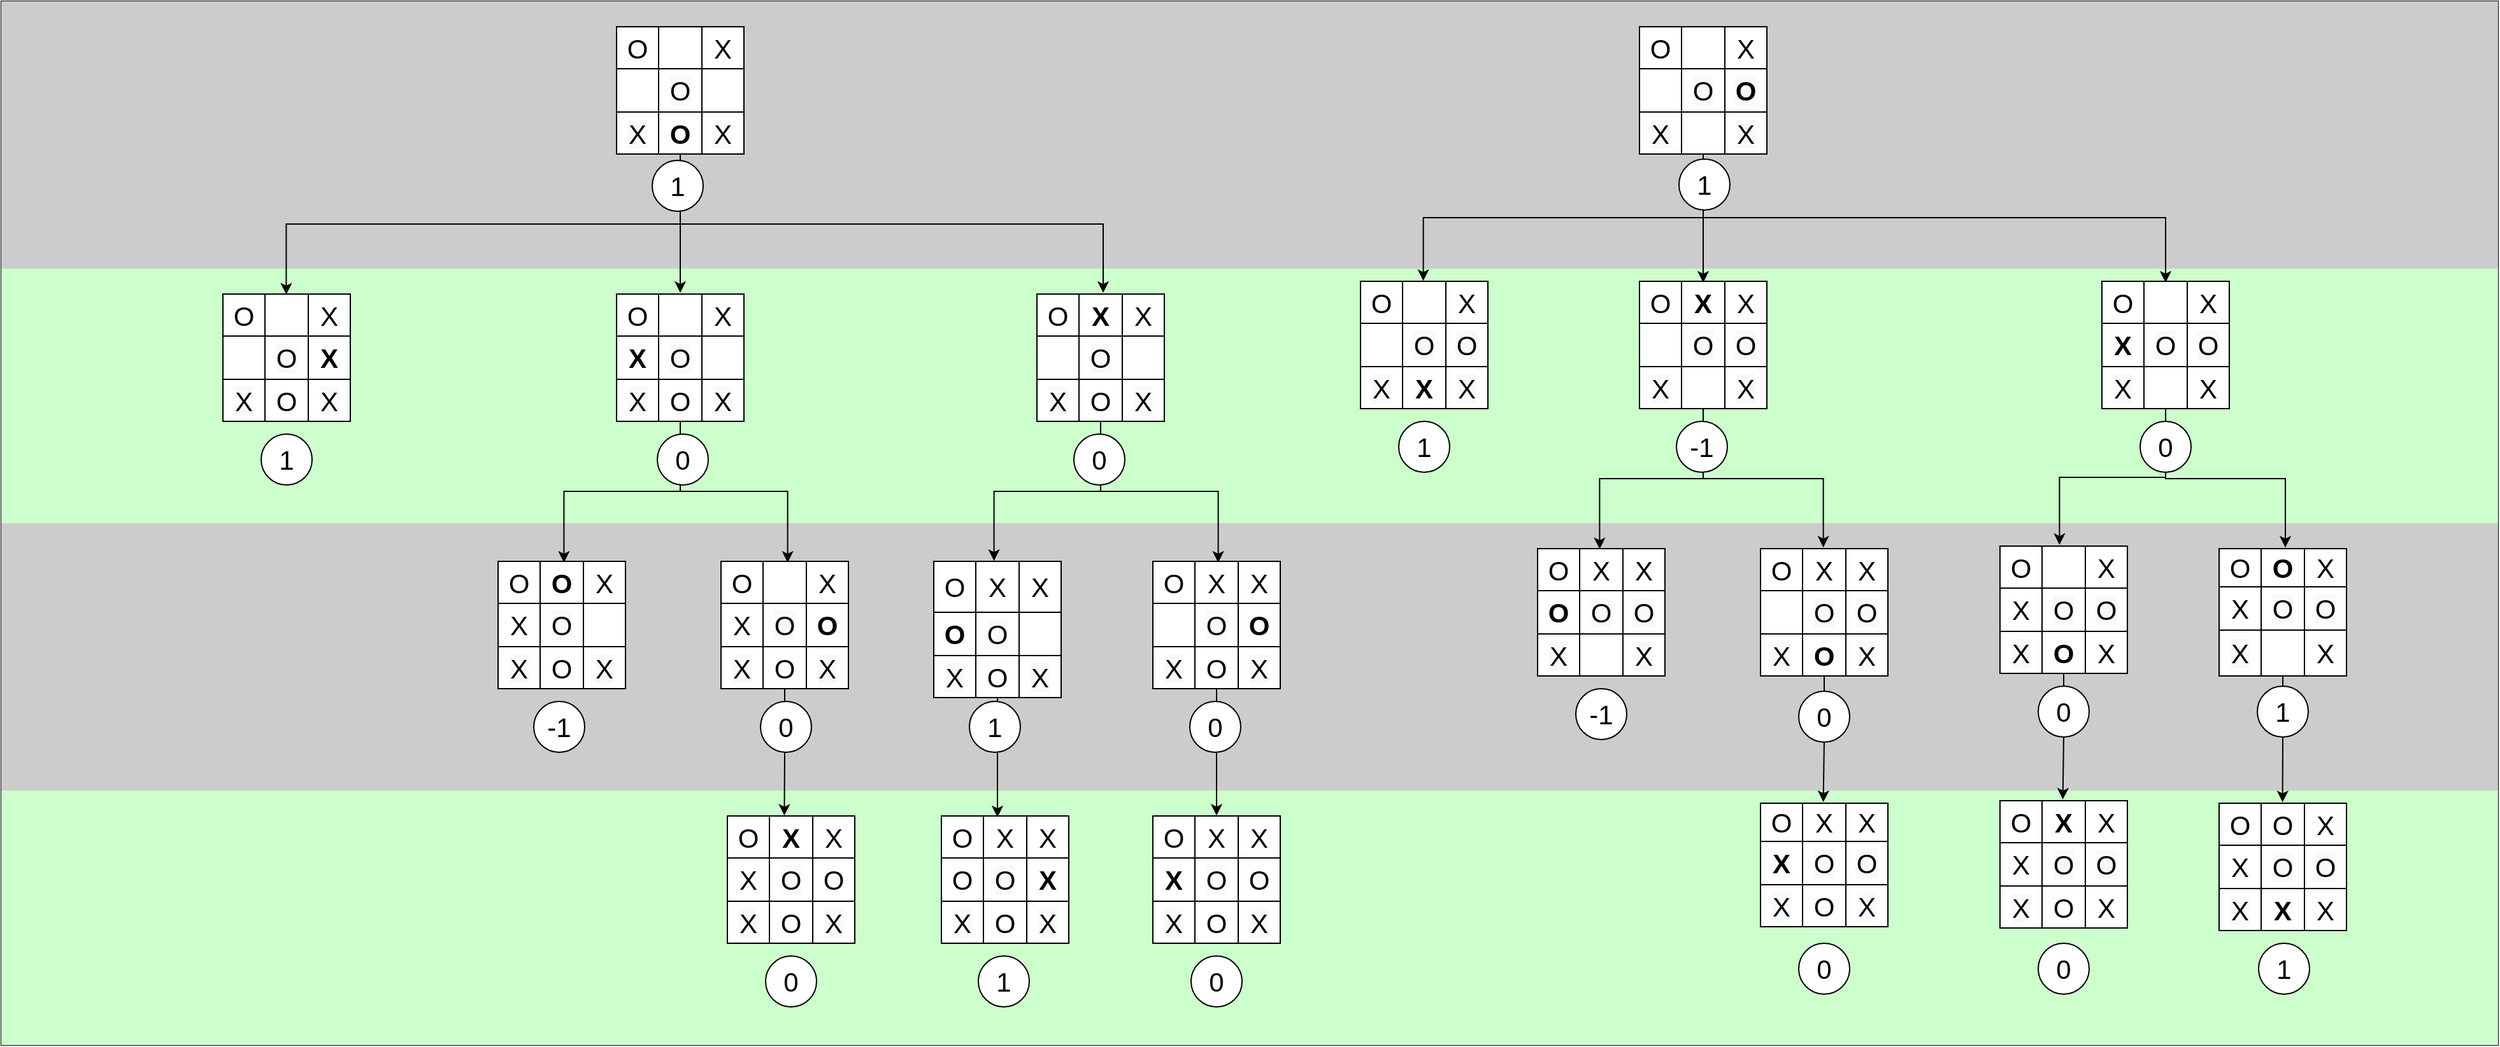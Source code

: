 <mxfile version="19.0.3" type="device"><diagram id="bPGIPdfU4R7zH2naCJkg" name="Page-1"><mxGraphModel dx="2987" dy="1163" grid="1" gridSize="10" guides="1" tooltips="1" connect="1" arrows="1" fold="1" page="1" pageScale="1" pageWidth="827" pageHeight="1169" math="0" shadow="0"><root><mxCell id="0"/><mxCell id="1" parent="0"/><mxCell id="Ah_NzxM8mG299ZzfRlYM-146" value="" style="shape=table;startSize=0;container=1;collapsible=0;childLayout=tableLayout;" parent="1" vertex="1"><mxGeometry x="-190" width="1960" height="820" as="geometry"/></mxCell><mxCell id="Ah_NzxM8mG299ZzfRlYM-149" value="" style="shape=tableRow;horizontal=0;startSize=0;swimlaneHead=0;swimlaneBody=0;top=0;left=0;bottom=0;right=0;collapsible=0;dropTarget=0;fillColor=none;points=[[0,0.5],[1,0.5]];portConstraint=eastwest;" parent="Ah_NzxM8mG299ZzfRlYM-146" vertex="1"><mxGeometry width="1960" height="210" as="geometry"/></mxCell><mxCell id="Ah_NzxM8mG299ZzfRlYM-150" value="" style="shape=partialRectangle;html=1;whiteSpace=wrap;connectable=0;overflow=hidden;fillColor=#CCCCCC;top=0;left=0;bottom=0;right=0;pointerEvents=1;" parent="Ah_NzxM8mG299ZzfRlYM-149" vertex="1"><mxGeometry width="1960" height="210" as="geometry"><mxRectangle width="1960" height="210" as="alternateBounds"/></mxGeometry></mxCell><mxCell id="Ah_NzxM8mG299ZzfRlYM-376" value="" style="shape=tableRow;horizontal=0;startSize=0;swimlaneHead=0;swimlaneBody=0;top=0;left=0;bottom=0;right=0;collapsible=0;dropTarget=0;fillColor=none;points=[[0,0.5],[1,0.5]];portConstraint=eastwest;" parent="Ah_NzxM8mG299ZzfRlYM-146" vertex="1"><mxGeometry y="210" width="1960" height="200" as="geometry"/></mxCell><mxCell id="Ah_NzxM8mG299ZzfRlYM-377" value="&lt;span style=&quot;color: rgba(0, 0, 0, 0); font-family: monospace; font-size: 0px; text-align: start;&quot;&gt;%3CmxGraphModel%3E%3Croot%3E%3CmxCell%20id%3D%220%22%2F%3E%3CmxCell%20id%3D%221%22%20parent%3D%220%22%2F%3E%3CmxCell%20id%3D%222%22%20value%3D%221%22%20style%3D%22ellipse%3BwhiteSpace%3Dwrap%3Bhtml%3D1%3Baspect%3Dfixed%3BfontSize%3D21%3BfillColor%3D%23FFFFFF%3B%22%20vertex%3D%221%22%20parent%3D%221%22%3E%3CmxGeometry%20x%3D%22907%22%20y%3D%22330%22%20width%3D%2240%22%20height%3D%2240%22%20as%3D%22geometry%22%2F%3E%3C%2FmxCell%3E%3C%2Froot%3E%3C%2FmxGraphModel%3E&lt;/span&gt;" style="shape=partialRectangle;html=1;whiteSpace=wrap;connectable=0;overflow=hidden;fillColor=#CCFFCC;top=0;left=0;bottom=0;right=0;pointerEvents=1;" parent="Ah_NzxM8mG299ZzfRlYM-376" vertex="1"><mxGeometry width="1960" height="200" as="geometry"><mxRectangle width="1960" height="200" as="alternateBounds"/></mxGeometry></mxCell><mxCell id="Ah_NzxM8mG299ZzfRlYM-378" value="" style="shape=tableRow;horizontal=0;startSize=0;swimlaneHead=0;swimlaneBody=0;top=0;left=0;bottom=0;right=0;collapsible=0;dropTarget=0;fillColor=none;points=[[0,0.5],[1,0.5]];portConstraint=eastwest;" parent="Ah_NzxM8mG299ZzfRlYM-146" vertex="1"><mxGeometry y="410" width="1960" height="210" as="geometry"/></mxCell><mxCell id="Ah_NzxM8mG299ZzfRlYM-379" value="" style="shape=partialRectangle;html=1;whiteSpace=wrap;connectable=0;overflow=hidden;fillColor=#CCCCCC;top=0;left=0;bottom=0;right=0;pointerEvents=1;" parent="Ah_NzxM8mG299ZzfRlYM-378" vertex="1"><mxGeometry width="1960" height="210" as="geometry"><mxRectangle width="1960" height="210" as="alternateBounds"/></mxGeometry></mxCell><mxCell id="Ah_NzxM8mG299ZzfRlYM-380" value="" style="shape=tableRow;horizontal=0;startSize=0;swimlaneHead=0;swimlaneBody=0;top=0;left=0;bottom=0;right=0;collapsible=0;dropTarget=0;fillColor=none;points=[[0,0.5],[1,0.5]];portConstraint=eastwest;" parent="Ah_NzxM8mG299ZzfRlYM-146" vertex="1"><mxGeometry y="620" width="1960" height="200" as="geometry"/></mxCell><mxCell id="Ah_NzxM8mG299ZzfRlYM-381" value="" style="shape=partialRectangle;html=1;whiteSpace=wrap;connectable=0;overflow=hidden;fillColor=#CCFFCC;top=0;left=0;bottom=0;right=0;pointerEvents=1;" parent="Ah_NzxM8mG299ZzfRlYM-380" vertex="1"><mxGeometry width="1960" height="200" as="geometry"><mxRectangle width="1960" height="200" as="alternateBounds"/></mxGeometry></mxCell><mxCell id="Ah_NzxM8mG299ZzfRlYM-387" style="edgeStyle=orthogonalEdgeStyle;rounded=0;orthogonalLoop=1;jettySize=auto;html=1;entryX=0.493;entryY=-0.01;entryDx=0;entryDy=0;entryPerimeter=0;fontSize=21;" parent="1" source="Ah_NzxM8mG299ZzfRlYM-285" target="Ah_NzxM8mG299ZzfRlYM-351" edge="1"><mxGeometry relative="1" as="geometry"/></mxCell><mxCell id="Ah_NzxM8mG299ZzfRlYM-388" style="edgeStyle=orthogonalEdgeStyle;rounded=0;orthogonalLoop=1;jettySize=auto;html=1;entryX=0.5;entryY=0.03;entryDx=0;entryDy=0;entryPerimeter=0;fontSize=21;" parent="1" source="Ah_NzxM8mG299ZzfRlYM-285" target="Ah_NzxM8mG299ZzfRlYM-338" edge="1"><mxGeometry relative="1" as="geometry"/></mxCell><mxCell id="Ah_NzxM8mG299ZzfRlYM-389" style="edgeStyle=orthogonalEdgeStyle;rounded=0;orthogonalLoop=1;jettySize=auto;html=1;entryX=0.5;entryY=0.03;entryDx=0;entryDy=0;entryPerimeter=0;fontSize=21;" parent="1" source="Ah_NzxM8mG299ZzfRlYM-285" target="Ah_NzxM8mG299ZzfRlYM-312" edge="1"><mxGeometry relative="1" as="geometry"/></mxCell><mxCell id="Ah_NzxM8mG299ZzfRlYM-285" value="" style="shape=table;html=1;whiteSpace=wrap;startSize=0;container=1;collapsible=0;childLayout=tableLayout;fontSize=21;fillColor=#FFFFFF;" parent="1" vertex="1"><mxGeometry x="1096" y="20" width="100" height="100" as="geometry"/></mxCell><mxCell id="Ah_NzxM8mG299ZzfRlYM-286" value="" style="shape=tableRow;horizontal=0;startSize=0;swimlaneHead=0;swimlaneBody=0;top=0;left=0;bottom=0;right=0;collapsible=0;dropTarget=0;fillColor=none;points=[[0,0.5],[1,0.5]];portConstraint=eastwest;fontSize=21;" parent="Ah_NzxM8mG299ZzfRlYM-285" vertex="1"><mxGeometry width="100" height="33" as="geometry"/></mxCell><mxCell id="Ah_NzxM8mG299ZzfRlYM-287" value="O" style="shape=partialRectangle;html=1;whiteSpace=wrap;connectable=0;fillColor=none;top=0;left=0;bottom=0;right=0;overflow=hidden;fontSize=21;" parent="Ah_NzxM8mG299ZzfRlYM-286" vertex="1"><mxGeometry width="33" height="33" as="geometry"><mxRectangle width="33" height="33" as="alternateBounds"/></mxGeometry></mxCell><mxCell id="Ah_NzxM8mG299ZzfRlYM-288" value="" style="shape=partialRectangle;html=1;whiteSpace=wrap;connectable=0;fillColor=none;top=0;left=0;bottom=0;right=0;overflow=hidden;fontSize=21;" parent="Ah_NzxM8mG299ZzfRlYM-286" vertex="1"><mxGeometry x="33" width="34" height="33" as="geometry"><mxRectangle width="34" height="33" as="alternateBounds"/></mxGeometry></mxCell><mxCell id="Ah_NzxM8mG299ZzfRlYM-289" value="X" style="shape=partialRectangle;html=1;whiteSpace=wrap;connectable=0;fillColor=none;top=0;left=0;bottom=0;right=0;overflow=hidden;fontSize=21;" parent="Ah_NzxM8mG299ZzfRlYM-286" vertex="1"><mxGeometry x="67" width="33" height="33" as="geometry"><mxRectangle width="33" height="33" as="alternateBounds"/></mxGeometry></mxCell><mxCell id="Ah_NzxM8mG299ZzfRlYM-290" value="" style="shape=tableRow;horizontal=0;startSize=0;swimlaneHead=0;swimlaneBody=0;top=0;left=0;bottom=0;right=0;collapsible=0;dropTarget=0;fillColor=none;points=[[0,0.5],[1,0.5]];portConstraint=eastwest;fontSize=21;" parent="Ah_NzxM8mG299ZzfRlYM-285" vertex="1"><mxGeometry y="33" width="100" height="34" as="geometry"/></mxCell><mxCell id="Ah_NzxM8mG299ZzfRlYM-291" value="" style="shape=partialRectangle;html=1;whiteSpace=wrap;connectable=0;fillColor=none;top=0;left=0;bottom=0;right=0;overflow=hidden;fontSize=21;" parent="Ah_NzxM8mG299ZzfRlYM-290" vertex="1"><mxGeometry width="33" height="34" as="geometry"><mxRectangle width="33" height="34" as="alternateBounds"/></mxGeometry></mxCell><mxCell id="Ah_NzxM8mG299ZzfRlYM-292" value="&lt;span style=&quot;color: rgb(0, 0, 0); font-family: Helvetica; font-size: 21px; font-style: normal; font-variant-ligatures: normal; font-variant-caps: normal; font-weight: 400; letter-spacing: normal; orphans: 2; text-align: center; text-indent: 0px; text-transform: none; widows: 2; word-spacing: 0px; -webkit-text-stroke-width: 0px; background-color: rgb(248, 249, 250); text-decoration-thickness: initial; text-decoration-style: initial; text-decoration-color: initial; float: none; display: inline !important;&quot;&gt;O&lt;/span&gt;" style="shape=partialRectangle;html=1;whiteSpace=wrap;connectable=0;fillColor=none;top=0;left=0;bottom=0;right=0;overflow=hidden;fontSize=21;" parent="Ah_NzxM8mG299ZzfRlYM-290" vertex="1"><mxGeometry x="33" width="34" height="34" as="geometry"><mxRectangle width="34" height="34" as="alternateBounds"/></mxGeometry></mxCell><mxCell id="Ah_NzxM8mG299ZzfRlYM-293" value="&lt;span style=&quot;color: rgb(0, 0, 0); font-family: Helvetica; font-size: 21px; font-style: normal; font-variant-ligatures: normal; font-variant-caps: normal; letter-spacing: normal; orphans: 2; text-align: center; text-indent: 0px; text-transform: none; widows: 2; word-spacing: 0px; -webkit-text-stroke-width: 0px; background-color: rgb(248, 249, 250); text-decoration-thickness: initial; text-decoration-style: initial; text-decoration-color: initial; float: none; display: inline !important;&quot;&gt;&lt;b&gt;O&lt;/b&gt;&lt;/span&gt;" style="shape=partialRectangle;html=1;whiteSpace=wrap;connectable=0;fillColor=none;top=0;left=0;bottom=0;right=0;overflow=hidden;fontSize=21;" parent="Ah_NzxM8mG299ZzfRlYM-290" vertex="1"><mxGeometry x="67" width="33" height="34" as="geometry"><mxRectangle width="33" height="34" as="alternateBounds"/></mxGeometry></mxCell><mxCell id="Ah_NzxM8mG299ZzfRlYM-294" value="" style="shape=tableRow;horizontal=0;startSize=0;swimlaneHead=0;swimlaneBody=0;top=0;left=0;bottom=0;right=0;collapsible=0;dropTarget=0;fillColor=none;points=[[0,0.5],[1,0.5]];portConstraint=eastwest;fontSize=21;" parent="Ah_NzxM8mG299ZzfRlYM-285" vertex="1"><mxGeometry y="67" width="100" height="33" as="geometry"/></mxCell><mxCell id="Ah_NzxM8mG299ZzfRlYM-295" value="&lt;span style=&quot;color: rgb(0, 0, 0); font-family: Helvetica; font-size: 21px; font-style: normal; font-variant-ligatures: normal; font-variant-caps: normal; font-weight: 400; letter-spacing: normal; orphans: 2; text-align: center; text-indent: 0px; text-transform: none; widows: 2; word-spacing: 0px; -webkit-text-stroke-width: 0px; background-color: rgb(248, 249, 250); text-decoration-thickness: initial; text-decoration-style: initial; text-decoration-color: initial; float: none; display: inline !important;&quot;&gt;X&lt;/span&gt;" style="shape=partialRectangle;html=1;whiteSpace=wrap;connectable=0;fillColor=none;top=0;left=0;bottom=0;right=0;overflow=hidden;fontSize=21;" parent="Ah_NzxM8mG299ZzfRlYM-294" vertex="1"><mxGeometry width="33" height="33" as="geometry"><mxRectangle width="33" height="33" as="alternateBounds"/></mxGeometry></mxCell><mxCell id="Ah_NzxM8mG299ZzfRlYM-296" value="" style="shape=partialRectangle;html=1;whiteSpace=wrap;connectable=0;fillColor=none;top=0;left=0;bottom=0;right=0;overflow=hidden;fontSize=21;" parent="Ah_NzxM8mG299ZzfRlYM-294" vertex="1"><mxGeometry x="33" width="34" height="33" as="geometry"><mxRectangle width="34" height="33" as="alternateBounds"/></mxGeometry></mxCell><mxCell id="Ah_NzxM8mG299ZzfRlYM-297" value="&lt;span style=&quot;color: rgb(0, 0, 0); font-family: Helvetica; font-size: 21px; font-style: normal; font-variant-ligatures: normal; font-variant-caps: normal; font-weight: 400; letter-spacing: normal; orphans: 2; text-align: center; text-indent: 0px; text-transform: none; widows: 2; word-spacing: 0px; -webkit-text-stroke-width: 0px; background-color: rgb(248, 249, 250); text-decoration-thickness: initial; text-decoration-style: initial; text-decoration-color: initial; float: none; display: inline !important;&quot;&gt;X&lt;/span&gt;" style="shape=partialRectangle;html=1;whiteSpace=wrap;connectable=0;fillColor=none;top=0;left=0;bottom=0;right=0;overflow=hidden;pointerEvents=1;fontSize=21;" parent="Ah_NzxM8mG299ZzfRlYM-294" vertex="1"><mxGeometry x="67" width="33" height="33" as="geometry"><mxRectangle width="33" height="33" as="alternateBounds"/></mxGeometry></mxCell><mxCell id="Ah_NzxM8mG299ZzfRlYM-458" style="edgeStyle=orthogonalEdgeStyle;rounded=0;orthogonalLoop=1;jettySize=auto;html=1;entryX=0.467;entryY=-0.03;entryDx=0;entryDy=0;entryPerimeter=0;fontSize=21;" parent="1" source="Ah_NzxM8mG299ZzfRlYM-311" target="Ah_NzxM8mG299ZzfRlYM-430" edge="1"><mxGeometry relative="1" as="geometry"/></mxCell><mxCell id="Ah_NzxM8mG299ZzfRlYM-459" style="edgeStyle=orthogonalEdgeStyle;rounded=0;orthogonalLoop=1;jettySize=auto;html=1;entryX=0.52;entryY=-0.03;entryDx=0;entryDy=0;entryPerimeter=0;fontSize=21;" parent="1" source="Ah_NzxM8mG299ZzfRlYM-311" target="Ah_NzxM8mG299ZzfRlYM-443" edge="1"><mxGeometry relative="1" as="geometry"/></mxCell><mxCell id="Ah_NzxM8mG299ZzfRlYM-311" value="" style="shape=table;html=1;whiteSpace=wrap;startSize=0;container=1;collapsible=0;childLayout=tableLayout;fontSize=21;fillColor=#FFFFFF;" parent="1" vertex="1"><mxGeometry x="1459" y="220" width="100" height="100" as="geometry"/></mxCell><mxCell id="Ah_NzxM8mG299ZzfRlYM-312" value="" style="shape=tableRow;horizontal=0;startSize=0;swimlaneHead=0;swimlaneBody=0;top=0;left=0;bottom=0;right=0;collapsible=0;dropTarget=0;fillColor=none;points=[[0,0.5],[1,0.5]];portConstraint=eastwest;fontSize=21;" parent="Ah_NzxM8mG299ZzfRlYM-311" vertex="1"><mxGeometry width="100" height="33" as="geometry"/></mxCell><mxCell id="Ah_NzxM8mG299ZzfRlYM-313" value="O" style="shape=partialRectangle;html=1;whiteSpace=wrap;connectable=0;fillColor=none;top=0;left=0;bottom=0;right=0;overflow=hidden;fontSize=21;" parent="Ah_NzxM8mG299ZzfRlYM-312" vertex="1"><mxGeometry width="33" height="33" as="geometry"><mxRectangle width="33" height="33" as="alternateBounds"/></mxGeometry></mxCell><mxCell id="Ah_NzxM8mG299ZzfRlYM-314" value="" style="shape=partialRectangle;html=1;whiteSpace=wrap;connectable=0;fillColor=none;top=0;left=0;bottom=0;right=0;overflow=hidden;fontSize=21;" parent="Ah_NzxM8mG299ZzfRlYM-312" vertex="1"><mxGeometry x="33" width="34" height="33" as="geometry"><mxRectangle width="34" height="33" as="alternateBounds"/></mxGeometry></mxCell><mxCell id="Ah_NzxM8mG299ZzfRlYM-315" value="X" style="shape=partialRectangle;html=1;whiteSpace=wrap;connectable=0;fillColor=none;top=0;left=0;bottom=0;right=0;overflow=hidden;fontSize=21;" parent="Ah_NzxM8mG299ZzfRlYM-312" vertex="1"><mxGeometry x="67" width="33" height="33" as="geometry"><mxRectangle width="33" height="33" as="alternateBounds"/></mxGeometry></mxCell><mxCell id="Ah_NzxM8mG299ZzfRlYM-316" value="" style="shape=tableRow;horizontal=0;startSize=0;swimlaneHead=0;swimlaneBody=0;top=0;left=0;bottom=0;right=0;collapsible=0;dropTarget=0;fillColor=none;points=[[0,0.5],[1,0.5]];portConstraint=eastwest;fontSize=21;" parent="Ah_NzxM8mG299ZzfRlYM-311" vertex="1"><mxGeometry y="33" width="100" height="34" as="geometry"/></mxCell><mxCell id="Ah_NzxM8mG299ZzfRlYM-317" value="&lt;b&gt;X&lt;/b&gt;" style="shape=partialRectangle;html=1;whiteSpace=wrap;connectable=0;fillColor=none;top=0;left=0;bottom=0;right=0;overflow=hidden;fontSize=21;" parent="Ah_NzxM8mG299ZzfRlYM-316" vertex="1"><mxGeometry width="33" height="34" as="geometry"><mxRectangle width="33" height="34" as="alternateBounds"/></mxGeometry></mxCell><mxCell id="Ah_NzxM8mG299ZzfRlYM-318" value="&lt;span style=&quot;color: rgb(0, 0, 0); font-family: Helvetica; font-size: 21px; font-style: normal; font-variant-ligatures: normal; font-variant-caps: normal; font-weight: 400; letter-spacing: normal; orphans: 2; text-align: center; text-indent: 0px; text-transform: none; widows: 2; word-spacing: 0px; -webkit-text-stroke-width: 0px; background-color: rgb(248, 249, 250); text-decoration-thickness: initial; text-decoration-style: initial; text-decoration-color: initial; float: none; display: inline !important;&quot;&gt;O&lt;/span&gt;" style="shape=partialRectangle;html=1;whiteSpace=wrap;connectable=0;fillColor=none;top=0;left=0;bottom=0;right=0;overflow=hidden;fontSize=21;" parent="Ah_NzxM8mG299ZzfRlYM-316" vertex="1"><mxGeometry x="33" width="34" height="34" as="geometry"><mxRectangle width="34" height="34" as="alternateBounds"/></mxGeometry></mxCell><mxCell id="Ah_NzxM8mG299ZzfRlYM-319" value="&lt;span style=&quot;color: rgb(0, 0, 0); font-family: Helvetica; font-size: 21px; font-style: normal; font-variant-ligatures: normal; font-variant-caps: normal; font-weight: 400; letter-spacing: normal; orphans: 2; text-align: center; text-indent: 0px; text-transform: none; widows: 2; word-spacing: 0px; -webkit-text-stroke-width: 0px; background-color: rgb(248, 249, 250); text-decoration-thickness: initial; text-decoration-style: initial; text-decoration-color: initial; float: none; display: inline !important;&quot;&gt;O&lt;/span&gt;" style="shape=partialRectangle;html=1;whiteSpace=wrap;connectable=0;fillColor=none;top=0;left=0;bottom=0;right=0;overflow=hidden;fontSize=21;" parent="Ah_NzxM8mG299ZzfRlYM-316" vertex="1"><mxGeometry x="67" width="33" height="34" as="geometry"><mxRectangle width="33" height="34" as="alternateBounds"/></mxGeometry></mxCell><mxCell id="Ah_NzxM8mG299ZzfRlYM-320" value="" style="shape=tableRow;horizontal=0;startSize=0;swimlaneHead=0;swimlaneBody=0;top=0;left=0;bottom=0;right=0;collapsible=0;dropTarget=0;fillColor=none;points=[[0,0.5],[1,0.5]];portConstraint=eastwest;fontSize=21;" parent="Ah_NzxM8mG299ZzfRlYM-311" vertex="1"><mxGeometry y="67" width="100" height="33" as="geometry"/></mxCell><mxCell id="Ah_NzxM8mG299ZzfRlYM-321" value="&lt;span style=&quot;color: rgb(0, 0, 0); font-family: Helvetica; font-size: 21px; font-style: normal; font-variant-ligatures: normal; font-variant-caps: normal; font-weight: 400; letter-spacing: normal; orphans: 2; text-align: center; text-indent: 0px; text-transform: none; widows: 2; word-spacing: 0px; -webkit-text-stroke-width: 0px; background-color: rgb(248, 249, 250); text-decoration-thickness: initial; text-decoration-style: initial; text-decoration-color: initial; float: none; display: inline !important;&quot;&gt;X&lt;/span&gt;" style="shape=partialRectangle;html=1;whiteSpace=wrap;connectable=0;fillColor=none;top=0;left=0;bottom=0;right=0;overflow=hidden;fontSize=21;" parent="Ah_NzxM8mG299ZzfRlYM-320" vertex="1"><mxGeometry width="33" height="33" as="geometry"><mxRectangle width="33" height="33" as="alternateBounds"/></mxGeometry></mxCell><mxCell id="Ah_NzxM8mG299ZzfRlYM-322" value="" style="shape=partialRectangle;html=1;whiteSpace=wrap;connectable=0;fillColor=none;top=0;left=0;bottom=0;right=0;overflow=hidden;fontSize=21;" parent="Ah_NzxM8mG299ZzfRlYM-320" vertex="1"><mxGeometry x="33" width="34" height="33" as="geometry"><mxRectangle width="34" height="33" as="alternateBounds"/></mxGeometry></mxCell><mxCell id="Ah_NzxM8mG299ZzfRlYM-323" value="X" style="shape=partialRectangle;html=1;whiteSpace=wrap;connectable=0;fillColor=none;top=0;left=0;bottom=0;right=0;overflow=hidden;pointerEvents=1;fontSize=21;" parent="Ah_NzxM8mG299ZzfRlYM-320" vertex="1"><mxGeometry x="67" width="33" height="33" as="geometry"><mxRectangle width="33" height="33" as="alternateBounds"/></mxGeometry></mxCell><mxCell id="Ah_NzxM8mG299ZzfRlYM-455" style="edgeStyle=orthogonalEdgeStyle;rounded=0;orthogonalLoop=1;jettySize=auto;html=1;entryX=0.487;entryY=0.01;entryDx=0;entryDy=0;entryPerimeter=0;fontSize=21;" parent="1" source="Ah_NzxM8mG299ZzfRlYM-337" target="Ah_NzxM8mG299ZzfRlYM-417" edge="1"><mxGeometry relative="1" as="geometry"/></mxCell><mxCell id="Ah_NzxM8mG299ZzfRlYM-457" style="edgeStyle=orthogonalEdgeStyle;rounded=0;orthogonalLoop=1;jettySize=auto;html=1;entryX=0.493;entryY=-0.03;entryDx=0;entryDy=0;entryPerimeter=0;fontSize=21;" parent="1" source="Ah_NzxM8mG299ZzfRlYM-337" target="Ah_NzxM8mG299ZzfRlYM-391" edge="1"><mxGeometry relative="1" as="geometry"/></mxCell><mxCell id="Ah_NzxM8mG299ZzfRlYM-337" value="" style="shape=table;html=1;whiteSpace=wrap;startSize=0;container=1;collapsible=0;childLayout=tableLayout;fontSize=21;fillColor=#FFFFFF;" parent="1" vertex="1"><mxGeometry x="1096" y="220" width="100" height="100" as="geometry"/></mxCell><mxCell id="Ah_NzxM8mG299ZzfRlYM-338" value="" style="shape=tableRow;horizontal=0;startSize=0;swimlaneHead=0;swimlaneBody=0;top=0;left=0;bottom=0;right=0;collapsible=0;dropTarget=0;fillColor=none;points=[[0,0.5],[1,0.5]];portConstraint=eastwest;fontSize=21;" parent="Ah_NzxM8mG299ZzfRlYM-337" vertex="1"><mxGeometry width="100" height="33" as="geometry"/></mxCell><mxCell id="Ah_NzxM8mG299ZzfRlYM-339" value="O" style="shape=partialRectangle;html=1;whiteSpace=wrap;connectable=0;fillColor=none;top=0;left=0;bottom=0;right=0;overflow=hidden;fontSize=21;" parent="Ah_NzxM8mG299ZzfRlYM-338" vertex="1"><mxGeometry width="33" height="33" as="geometry"><mxRectangle width="33" height="33" as="alternateBounds"/></mxGeometry></mxCell><mxCell id="Ah_NzxM8mG299ZzfRlYM-340" value="&lt;b&gt;X&lt;/b&gt;" style="shape=partialRectangle;html=1;whiteSpace=wrap;connectable=0;fillColor=none;top=0;left=0;bottom=0;right=0;overflow=hidden;fontSize=21;" parent="Ah_NzxM8mG299ZzfRlYM-338" vertex="1"><mxGeometry x="33" width="34" height="33" as="geometry"><mxRectangle width="34" height="33" as="alternateBounds"/></mxGeometry></mxCell><mxCell id="Ah_NzxM8mG299ZzfRlYM-341" value="X" style="shape=partialRectangle;html=1;whiteSpace=wrap;connectable=0;fillColor=none;top=0;left=0;bottom=0;right=0;overflow=hidden;fontSize=21;" parent="Ah_NzxM8mG299ZzfRlYM-338" vertex="1"><mxGeometry x="67" width="33" height="33" as="geometry"><mxRectangle width="33" height="33" as="alternateBounds"/></mxGeometry></mxCell><mxCell id="Ah_NzxM8mG299ZzfRlYM-342" value="" style="shape=tableRow;horizontal=0;startSize=0;swimlaneHead=0;swimlaneBody=0;top=0;left=0;bottom=0;right=0;collapsible=0;dropTarget=0;fillColor=none;points=[[0,0.5],[1,0.5]];portConstraint=eastwest;fontSize=21;" parent="Ah_NzxM8mG299ZzfRlYM-337" vertex="1"><mxGeometry y="33" width="100" height="34" as="geometry"/></mxCell><mxCell id="Ah_NzxM8mG299ZzfRlYM-343" value="" style="shape=partialRectangle;html=1;whiteSpace=wrap;connectable=0;fillColor=none;top=0;left=0;bottom=0;right=0;overflow=hidden;fontSize=21;" parent="Ah_NzxM8mG299ZzfRlYM-342" vertex="1"><mxGeometry width="33" height="34" as="geometry"><mxRectangle width="33" height="34" as="alternateBounds"/></mxGeometry></mxCell><mxCell id="Ah_NzxM8mG299ZzfRlYM-344" value="&lt;span style=&quot;color: rgb(0, 0, 0); font-family: Helvetica; font-size: 21px; font-style: normal; font-variant-ligatures: normal; font-variant-caps: normal; font-weight: 400; letter-spacing: normal; orphans: 2; text-align: center; text-indent: 0px; text-transform: none; widows: 2; word-spacing: 0px; -webkit-text-stroke-width: 0px; background-color: rgb(248, 249, 250); text-decoration-thickness: initial; text-decoration-style: initial; text-decoration-color: initial; float: none; display: inline !important;&quot;&gt;O&lt;/span&gt;" style="shape=partialRectangle;html=1;whiteSpace=wrap;connectable=0;fillColor=none;top=0;left=0;bottom=0;right=0;overflow=hidden;fontSize=21;" parent="Ah_NzxM8mG299ZzfRlYM-342" vertex="1"><mxGeometry x="33" width="34" height="34" as="geometry"><mxRectangle width="34" height="34" as="alternateBounds"/></mxGeometry></mxCell><mxCell id="Ah_NzxM8mG299ZzfRlYM-345" value="&lt;span style=&quot;color: rgb(0, 0, 0); font-family: Helvetica; font-size: 21px; font-style: normal; font-variant-ligatures: normal; font-variant-caps: normal; font-weight: 400; letter-spacing: normal; orphans: 2; text-align: center; text-indent: 0px; text-transform: none; widows: 2; word-spacing: 0px; -webkit-text-stroke-width: 0px; background-color: rgb(248, 249, 250); text-decoration-thickness: initial; text-decoration-style: initial; text-decoration-color: initial; float: none; display: inline !important;&quot;&gt;O&lt;/span&gt;" style="shape=partialRectangle;html=1;whiteSpace=wrap;connectable=0;fillColor=none;top=0;left=0;bottom=0;right=0;overflow=hidden;fontSize=21;" parent="Ah_NzxM8mG299ZzfRlYM-342" vertex="1"><mxGeometry x="67" width="33" height="34" as="geometry"><mxRectangle width="33" height="34" as="alternateBounds"/></mxGeometry></mxCell><mxCell id="Ah_NzxM8mG299ZzfRlYM-346" value="" style="shape=tableRow;horizontal=0;startSize=0;swimlaneHead=0;swimlaneBody=0;top=0;left=0;bottom=0;right=0;collapsible=0;dropTarget=0;fillColor=none;points=[[0,0.5],[1,0.5]];portConstraint=eastwest;fontSize=21;" parent="Ah_NzxM8mG299ZzfRlYM-337" vertex="1"><mxGeometry y="67" width="100" height="33" as="geometry"/></mxCell><mxCell id="Ah_NzxM8mG299ZzfRlYM-347" value="&lt;span style=&quot;color: rgb(0, 0, 0); font-family: Helvetica; font-size: 21px; font-style: normal; font-variant-ligatures: normal; font-variant-caps: normal; font-weight: 400; letter-spacing: normal; orphans: 2; text-align: center; text-indent: 0px; text-transform: none; widows: 2; word-spacing: 0px; -webkit-text-stroke-width: 0px; background-color: rgb(248, 249, 250); text-decoration-thickness: initial; text-decoration-style: initial; text-decoration-color: initial; float: none; display: inline !important;&quot;&gt;X&lt;/span&gt;" style="shape=partialRectangle;html=1;whiteSpace=wrap;connectable=0;fillColor=none;top=0;left=0;bottom=0;right=0;overflow=hidden;fontSize=21;" parent="Ah_NzxM8mG299ZzfRlYM-346" vertex="1"><mxGeometry width="33" height="33" as="geometry"><mxRectangle width="33" height="33" as="alternateBounds"/></mxGeometry></mxCell><mxCell id="Ah_NzxM8mG299ZzfRlYM-348" value="" style="shape=partialRectangle;html=1;whiteSpace=wrap;connectable=0;fillColor=none;top=0;left=0;bottom=0;right=0;overflow=hidden;fontSize=21;" parent="Ah_NzxM8mG299ZzfRlYM-346" vertex="1"><mxGeometry x="33" width="34" height="33" as="geometry"><mxRectangle width="34" height="33" as="alternateBounds"/></mxGeometry></mxCell><mxCell id="Ah_NzxM8mG299ZzfRlYM-349" value="&lt;span style=&quot;color: rgb(0, 0, 0); font-family: Helvetica; font-size: 21px; font-style: normal; font-variant-ligatures: normal; font-variant-caps: normal; font-weight: 400; letter-spacing: normal; orphans: 2; text-align: center; text-indent: 0px; text-transform: none; widows: 2; word-spacing: 0px; -webkit-text-stroke-width: 0px; background-color: rgb(248, 249, 250); text-decoration-thickness: initial; text-decoration-style: initial; text-decoration-color: initial; float: none; display: inline !important;&quot;&gt;X&lt;/span&gt;" style="shape=partialRectangle;html=1;whiteSpace=wrap;connectable=0;fillColor=none;top=0;left=0;bottom=0;right=0;overflow=hidden;pointerEvents=1;fontSize=21;" parent="Ah_NzxM8mG299ZzfRlYM-346" vertex="1"><mxGeometry x="67" width="33" height="33" as="geometry"><mxRectangle width="33" height="33" as="alternateBounds"/></mxGeometry></mxCell><mxCell id="Ah_NzxM8mG299ZzfRlYM-350" value="" style="shape=table;html=1;whiteSpace=wrap;startSize=0;container=1;collapsible=0;childLayout=tableLayout;fontSize=21;fillColor=#FFFFFF;" parent="1" vertex="1"><mxGeometry x="877" y="220" width="100" height="100" as="geometry"/></mxCell><mxCell id="Ah_NzxM8mG299ZzfRlYM-351" value="" style="shape=tableRow;horizontal=0;startSize=0;swimlaneHead=0;swimlaneBody=0;top=0;left=0;bottom=0;right=0;collapsible=0;dropTarget=0;fillColor=none;points=[[0,0.5],[1,0.5]];portConstraint=eastwest;fontSize=21;" parent="Ah_NzxM8mG299ZzfRlYM-350" vertex="1"><mxGeometry width="100" height="33" as="geometry"/></mxCell><mxCell id="Ah_NzxM8mG299ZzfRlYM-352" value="O" style="shape=partialRectangle;html=1;whiteSpace=wrap;connectable=0;fillColor=none;top=0;left=0;bottom=0;right=0;overflow=hidden;fontSize=21;" parent="Ah_NzxM8mG299ZzfRlYM-351" vertex="1"><mxGeometry width="33" height="33" as="geometry"><mxRectangle width="33" height="33" as="alternateBounds"/></mxGeometry></mxCell><mxCell id="Ah_NzxM8mG299ZzfRlYM-353" value="" style="shape=partialRectangle;html=1;whiteSpace=wrap;connectable=0;fillColor=none;top=0;left=0;bottom=0;right=0;overflow=hidden;fontSize=21;" parent="Ah_NzxM8mG299ZzfRlYM-351" vertex="1"><mxGeometry x="33" width="34" height="33" as="geometry"><mxRectangle width="34" height="33" as="alternateBounds"/></mxGeometry></mxCell><mxCell id="Ah_NzxM8mG299ZzfRlYM-354" value="X" style="shape=partialRectangle;html=1;whiteSpace=wrap;connectable=0;fillColor=none;top=0;left=0;bottom=0;right=0;overflow=hidden;fontSize=21;" parent="Ah_NzxM8mG299ZzfRlYM-351" vertex="1"><mxGeometry x="67" width="33" height="33" as="geometry"><mxRectangle width="33" height="33" as="alternateBounds"/></mxGeometry></mxCell><mxCell id="Ah_NzxM8mG299ZzfRlYM-355" value="" style="shape=tableRow;horizontal=0;startSize=0;swimlaneHead=0;swimlaneBody=0;top=0;left=0;bottom=0;right=0;collapsible=0;dropTarget=0;fillColor=none;points=[[0,0.5],[1,0.5]];portConstraint=eastwest;fontSize=21;" parent="Ah_NzxM8mG299ZzfRlYM-350" vertex="1"><mxGeometry y="33" width="100" height="34" as="geometry"/></mxCell><mxCell id="Ah_NzxM8mG299ZzfRlYM-356" value="" style="shape=partialRectangle;html=1;whiteSpace=wrap;connectable=0;fillColor=none;top=0;left=0;bottom=0;right=0;overflow=hidden;fontSize=21;" parent="Ah_NzxM8mG299ZzfRlYM-355" vertex="1"><mxGeometry width="33" height="34" as="geometry"><mxRectangle width="33" height="34" as="alternateBounds"/></mxGeometry></mxCell><mxCell id="Ah_NzxM8mG299ZzfRlYM-357" value="&lt;span style=&quot;color: rgb(0, 0, 0); font-family: Helvetica; font-size: 21px; font-style: normal; font-variant-ligatures: normal; font-variant-caps: normal; font-weight: 400; letter-spacing: normal; orphans: 2; text-align: center; text-indent: 0px; text-transform: none; widows: 2; word-spacing: 0px; -webkit-text-stroke-width: 0px; background-color: rgb(248, 249, 250); text-decoration-thickness: initial; text-decoration-style: initial; text-decoration-color: initial; float: none; display: inline !important;&quot;&gt;O&lt;/span&gt;" style="shape=partialRectangle;html=1;whiteSpace=wrap;connectable=0;fillColor=none;top=0;left=0;bottom=0;right=0;overflow=hidden;fontSize=21;" parent="Ah_NzxM8mG299ZzfRlYM-355" vertex="1"><mxGeometry x="33" width="34" height="34" as="geometry"><mxRectangle width="34" height="34" as="alternateBounds"/></mxGeometry></mxCell><mxCell id="Ah_NzxM8mG299ZzfRlYM-358" value="&lt;span style=&quot;color: rgb(0, 0, 0); font-family: Helvetica; font-size: 21px; font-style: normal; font-variant-ligatures: normal; font-variant-caps: normal; font-weight: 400; letter-spacing: normal; orphans: 2; text-align: center; text-indent: 0px; text-transform: none; widows: 2; word-spacing: 0px; -webkit-text-stroke-width: 0px; background-color: rgb(248, 249, 250); text-decoration-thickness: initial; text-decoration-style: initial; text-decoration-color: initial; float: none; display: inline !important;&quot;&gt;O&lt;/span&gt;" style="shape=partialRectangle;html=1;whiteSpace=wrap;connectable=0;fillColor=none;top=0;left=0;bottom=0;right=0;overflow=hidden;fontSize=21;" parent="Ah_NzxM8mG299ZzfRlYM-355" vertex="1"><mxGeometry x="67" width="33" height="34" as="geometry"><mxRectangle width="33" height="34" as="alternateBounds"/></mxGeometry></mxCell><mxCell id="Ah_NzxM8mG299ZzfRlYM-359" value="" style="shape=tableRow;horizontal=0;startSize=0;swimlaneHead=0;swimlaneBody=0;top=0;left=0;bottom=0;right=0;collapsible=0;dropTarget=0;fillColor=none;points=[[0,0.5],[1,0.5]];portConstraint=eastwest;fontSize=21;" parent="Ah_NzxM8mG299ZzfRlYM-350" vertex="1"><mxGeometry y="67" width="100" height="33" as="geometry"/></mxCell><mxCell id="Ah_NzxM8mG299ZzfRlYM-360" value="&lt;span style=&quot;color: rgb(0, 0, 0); font-family: Helvetica; font-size: 21px; font-style: normal; font-variant-ligatures: normal; font-variant-caps: normal; font-weight: 400; letter-spacing: normal; orphans: 2; text-align: center; text-indent: 0px; text-transform: none; widows: 2; word-spacing: 0px; -webkit-text-stroke-width: 0px; background-color: rgb(248, 249, 250); text-decoration-thickness: initial; text-decoration-style: initial; text-decoration-color: initial; float: none; display: inline !important;&quot;&gt;X&lt;/span&gt;" style="shape=partialRectangle;html=1;whiteSpace=wrap;connectable=0;fillColor=none;top=0;left=0;bottom=0;right=0;overflow=hidden;fontSize=21;" parent="Ah_NzxM8mG299ZzfRlYM-359" vertex="1"><mxGeometry width="33" height="33" as="geometry"><mxRectangle width="33" height="33" as="alternateBounds"/></mxGeometry></mxCell><mxCell id="Ah_NzxM8mG299ZzfRlYM-361" value="&lt;b&gt;X&lt;/b&gt;" style="shape=partialRectangle;html=1;whiteSpace=wrap;connectable=0;fillColor=none;top=0;left=0;bottom=0;right=0;overflow=hidden;fontSize=21;" parent="Ah_NzxM8mG299ZzfRlYM-359" vertex="1"><mxGeometry x="33" width="34" height="33" as="geometry"><mxRectangle width="34" height="33" as="alternateBounds"/></mxGeometry></mxCell><mxCell id="Ah_NzxM8mG299ZzfRlYM-362" value="&lt;span style=&quot;color: rgb(0, 0, 0); font-family: Helvetica; font-size: 21px; font-style: normal; font-variant-ligatures: normal; font-variant-caps: normal; font-weight: 400; letter-spacing: normal; orphans: 2; text-align: center; text-indent: 0px; text-transform: none; widows: 2; word-spacing: 0px; -webkit-text-stroke-width: 0px; background-color: rgb(248, 249, 250); text-decoration-thickness: initial; text-decoration-style: initial; text-decoration-color: initial; float: none; display: inline !important;&quot;&gt;X&lt;/span&gt;" style="shape=partialRectangle;html=1;whiteSpace=wrap;connectable=0;fillColor=none;top=0;left=0;bottom=0;right=0;overflow=hidden;pointerEvents=1;fontSize=21;" parent="Ah_NzxM8mG299ZzfRlYM-359" vertex="1"><mxGeometry x="67" width="33" height="33" as="geometry"><mxRectangle width="33" height="33" as="alternateBounds"/></mxGeometry></mxCell><mxCell id="Ah_NzxM8mG299ZzfRlYM-386" value="1" style="ellipse;whiteSpace=wrap;html=1;aspect=fixed;fontSize=21;fillColor=#FFFFFF;" parent="1" vertex="1"><mxGeometry x="907" y="330" width="40" height="40" as="geometry"/></mxCell><mxCell id="Ah_NzxM8mG299ZzfRlYM-506" style="edgeStyle=orthogonalEdgeStyle;rounded=0;orthogonalLoop=1;jettySize=auto;html=1;entryX=0.493;entryY=-0.03;entryDx=0;entryDy=0;entryPerimeter=0;fontSize=21;" parent="1" source="Ah_NzxM8mG299ZzfRlYM-390" target="Ah_NzxM8mG299ZzfRlYM-489" edge="1"><mxGeometry relative="1" as="geometry"/></mxCell><mxCell id="Ah_NzxM8mG299ZzfRlYM-390" value="" style="shape=table;html=1;whiteSpace=wrap;startSize=0;container=1;collapsible=0;childLayout=tableLayout;fontSize=21;fillColor=#FFFFFF;" parent="1" vertex="1"><mxGeometry x="1191" y="430" width="100" height="100" as="geometry"/></mxCell><mxCell id="Ah_NzxM8mG299ZzfRlYM-391" value="" style="shape=tableRow;horizontal=0;startSize=0;swimlaneHead=0;swimlaneBody=0;top=0;left=0;bottom=0;right=0;collapsible=0;dropTarget=0;fillColor=none;points=[[0,0.5],[1,0.5]];portConstraint=eastwest;fontSize=21;" parent="Ah_NzxM8mG299ZzfRlYM-390" vertex="1"><mxGeometry width="100" height="33" as="geometry"/></mxCell><mxCell id="Ah_NzxM8mG299ZzfRlYM-392" value="O" style="shape=partialRectangle;html=1;whiteSpace=wrap;connectable=0;fillColor=none;top=0;left=0;bottom=0;right=0;overflow=hidden;fontSize=21;" parent="Ah_NzxM8mG299ZzfRlYM-391" vertex="1"><mxGeometry width="33" height="33" as="geometry"><mxRectangle width="33" height="33" as="alternateBounds"/></mxGeometry></mxCell><mxCell id="Ah_NzxM8mG299ZzfRlYM-393" value="X" style="shape=partialRectangle;html=1;whiteSpace=wrap;connectable=0;fillColor=none;top=0;left=0;bottom=0;right=0;overflow=hidden;fontSize=21;" parent="Ah_NzxM8mG299ZzfRlYM-391" vertex="1"><mxGeometry x="33" width="34" height="33" as="geometry"><mxRectangle width="34" height="33" as="alternateBounds"/></mxGeometry></mxCell><mxCell id="Ah_NzxM8mG299ZzfRlYM-394" value="X" style="shape=partialRectangle;html=1;whiteSpace=wrap;connectable=0;fillColor=none;top=0;left=0;bottom=0;right=0;overflow=hidden;fontSize=21;" parent="Ah_NzxM8mG299ZzfRlYM-391" vertex="1"><mxGeometry x="67" width="33" height="33" as="geometry"><mxRectangle width="33" height="33" as="alternateBounds"/></mxGeometry></mxCell><mxCell id="Ah_NzxM8mG299ZzfRlYM-395" value="" style="shape=tableRow;horizontal=0;startSize=0;swimlaneHead=0;swimlaneBody=0;top=0;left=0;bottom=0;right=0;collapsible=0;dropTarget=0;fillColor=none;points=[[0,0.5],[1,0.5]];portConstraint=eastwest;fontSize=21;" parent="Ah_NzxM8mG299ZzfRlYM-390" vertex="1"><mxGeometry y="33" width="100" height="34" as="geometry"/></mxCell><mxCell id="Ah_NzxM8mG299ZzfRlYM-396" value="" style="shape=partialRectangle;html=1;whiteSpace=wrap;connectable=0;fillColor=none;top=0;left=0;bottom=0;right=0;overflow=hidden;fontSize=21;" parent="Ah_NzxM8mG299ZzfRlYM-395" vertex="1"><mxGeometry width="33" height="34" as="geometry"><mxRectangle width="33" height="34" as="alternateBounds"/></mxGeometry></mxCell><mxCell id="Ah_NzxM8mG299ZzfRlYM-397" value="&lt;span style=&quot;color: rgb(0, 0, 0); font-family: Helvetica; font-size: 21px; font-style: normal; font-variant-ligatures: normal; font-variant-caps: normal; font-weight: 400; letter-spacing: normal; orphans: 2; text-align: center; text-indent: 0px; text-transform: none; widows: 2; word-spacing: 0px; -webkit-text-stroke-width: 0px; background-color: rgb(248, 249, 250); text-decoration-thickness: initial; text-decoration-style: initial; text-decoration-color: initial; float: none; display: inline !important;&quot;&gt;O&lt;/span&gt;" style="shape=partialRectangle;html=1;whiteSpace=wrap;connectable=0;fillColor=none;top=0;left=0;bottom=0;right=0;overflow=hidden;fontSize=21;" parent="Ah_NzxM8mG299ZzfRlYM-395" vertex="1"><mxGeometry x="33" width="34" height="34" as="geometry"><mxRectangle width="34" height="34" as="alternateBounds"/></mxGeometry></mxCell><mxCell id="Ah_NzxM8mG299ZzfRlYM-398" value="&lt;span style=&quot;color: rgb(0, 0, 0); font-family: Helvetica; font-size: 21px; font-style: normal; font-variant-ligatures: normal; font-variant-caps: normal; font-weight: 400; letter-spacing: normal; orphans: 2; text-align: center; text-indent: 0px; text-transform: none; widows: 2; word-spacing: 0px; -webkit-text-stroke-width: 0px; background-color: rgb(248, 249, 250); text-decoration-thickness: initial; text-decoration-style: initial; text-decoration-color: initial; float: none; display: inline !important;&quot;&gt;O&lt;/span&gt;" style="shape=partialRectangle;html=1;whiteSpace=wrap;connectable=0;fillColor=none;top=0;left=0;bottom=0;right=0;overflow=hidden;fontSize=21;" parent="Ah_NzxM8mG299ZzfRlYM-395" vertex="1"><mxGeometry x="67" width="33" height="34" as="geometry"><mxRectangle width="33" height="34" as="alternateBounds"/></mxGeometry></mxCell><mxCell id="Ah_NzxM8mG299ZzfRlYM-399" value="" style="shape=tableRow;horizontal=0;startSize=0;swimlaneHead=0;swimlaneBody=0;top=0;left=0;bottom=0;right=0;collapsible=0;dropTarget=0;fillColor=none;points=[[0,0.5],[1,0.5]];portConstraint=eastwest;fontSize=21;" parent="Ah_NzxM8mG299ZzfRlYM-390" vertex="1"><mxGeometry y="67" width="100" height="33" as="geometry"/></mxCell><mxCell id="Ah_NzxM8mG299ZzfRlYM-400" value="&lt;span style=&quot;color: rgb(0, 0, 0); font-family: Helvetica; font-size: 21px; font-style: normal; font-variant-ligatures: normal; font-variant-caps: normal; font-weight: 400; letter-spacing: normal; orphans: 2; text-align: center; text-indent: 0px; text-transform: none; widows: 2; word-spacing: 0px; -webkit-text-stroke-width: 0px; background-color: rgb(248, 249, 250); text-decoration-thickness: initial; text-decoration-style: initial; text-decoration-color: initial; float: none; display: inline !important;&quot;&gt;X&lt;/span&gt;" style="shape=partialRectangle;html=1;whiteSpace=wrap;connectable=0;fillColor=none;top=0;left=0;bottom=0;right=0;overflow=hidden;fontSize=21;" parent="Ah_NzxM8mG299ZzfRlYM-399" vertex="1"><mxGeometry width="33" height="33" as="geometry"><mxRectangle width="33" height="33" as="alternateBounds"/></mxGeometry></mxCell><mxCell id="Ah_NzxM8mG299ZzfRlYM-401" value="&lt;b&gt;O&lt;/b&gt;" style="shape=partialRectangle;html=1;whiteSpace=wrap;connectable=0;fillColor=none;top=0;left=0;bottom=0;right=0;overflow=hidden;fontSize=21;" parent="Ah_NzxM8mG299ZzfRlYM-399" vertex="1"><mxGeometry x="33" width="34" height="33" as="geometry"><mxRectangle width="34" height="33" as="alternateBounds"/></mxGeometry></mxCell><mxCell id="Ah_NzxM8mG299ZzfRlYM-402" value="&lt;span style=&quot;color: rgb(0, 0, 0); font-family: Helvetica; font-size: 21px; font-style: normal; font-variant-ligatures: normal; font-variant-caps: normal; font-weight: 400; letter-spacing: normal; orphans: 2; text-align: center; text-indent: 0px; text-transform: none; widows: 2; word-spacing: 0px; -webkit-text-stroke-width: 0px; background-color: rgb(248, 249, 250); text-decoration-thickness: initial; text-decoration-style: initial; text-decoration-color: initial; float: none; display: inline !important;&quot;&gt;X&lt;/span&gt;" style="shape=partialRectangle;html=1;whiteSpace=wrap;connectable=0;fillColor=none;top=0;left=0;bottom=0;right=0;overflow=hidden;pointerEvents=1;fontSize=21;" parent="Ah_NzxM8mG299ZzfRlYM-399" vertex="1"><mxGeometry x="67" width="33" height="33" as="geometry"><mxRectangle width="33" height="33" as="alternateBounds"/></mxGeometry></mxCell><mxCell id="Ah_NzxM8mG299ZzfRlYM-416" value="" style="shape=table;html=1;whiteSpace=wrap;startSize=0;container=1;collapsible=0;childLayout=tableLayout;fontSize=21;fillColor=#FFFFFF;" parent="1" vertex="1"><mxGeometry x="1016" y="430" width="100" height="100" as="geometry"/></mxCell><mxCell id="Ah_NzxM8mG299ZzfRlYM-417" value="" style="shape=tableRow;horizontal=0;startSize=0;swimlaneHead=0;swimlaneBody=0;top=0;left=0;bottom=0;right=0;collapsible=0;dropTarget=0;fillColor=none;points=[[0,0.5],[1,0.5]];portConstraint=eastwest;fontSize=21;" parent="Ah_NzxM8mG299ZzfRlYM-416" vertex="1"><mxGeometry width="100" height="33" as="geometry"/></mxCell><mxCell id="Ah_NzxM8mG299ZzfRlYM-418" value="O" style="shape=partialRectangle;html=1;whiteSpace=wrap;connectable=0;fillColor=none;top=0;left=0;bottom=0;right=0;overflow=hidden;fontSize=21;" parent="Ah_NzxM8mG299ZzfRlYM-417" vertex="1"><mxGeometry width="33" height="33" as="geometry"><mxRectangle width="33" height="33" as="alternateBounds"/></mxGeometry></mxCell><mxCell id="Ah_NzxM8mG299ZzfRlYM-419" value="X" style="shape=partialRectangle;html=1;whiteSpace=wrap;connectable=0;fillColor=none;top=0;left=0;bottom=0;right=0;overflow=hidden;fontSize=21;" parent="Ah_NzxM8mG299ZzfRlYM-417" vertex="1"><mxGeometry x="33" width="34" height="33" as="geometry"><mxRectangle width="34" height="33" as="alternateBounds"/></mxGeometry></mxCell><mxCell id="Ah_NzxM8mG299ZzfRlYM-420" value="X" style="shape=partialRectangle;html=1;whiteSpace=wrap;connectable=0;fillColor=none;top=0;left=0;bottom=0;right=0;overflow=hidden;fontSize=21;" parent="Ah_NzxM8mG299ZzfRlYM-417" vertex="1"><mxGeometry x="67" width="33" height="33" as="geometry"><mxRectangle width="33" height="33" as="alternateBounds"/></mxGeometry></mxCell><mxCell id="Ah_NzxM8mG299ZzfRlYM-421" value="" style="shape=tableRow;horizontal=0;startSize=0;swimlaneHead=0;swimlaneBody=0;top=0;left=0;bottom=0;right=0;collapsible=0;dropTarget=0;fillColor=none;points=[[0,0.5],[1,0.5]];portConstraint=eastwest;fontSize=21;" parent="Ah_NzxM8mG299ZzfRlYM-416" vertex="1"><mxGeometry y="33" width="100" height="34" as="geometry"/></mxCell><mxCell id="Ah_NzxM8mG299ZzfRlYM-422" value="&lt;b&gt;O&lt;/b&gt;" style="shape=partialRectangle;html=1;whiteSpace=wrap;connectable=0;fillColor=none;top=0;left=0;bottom=0;right=0;overflow=hidden;fontSize=21;" parent="Ah_NzxM8mG299ZzfRlYM-421" vertex="1"><mxGeometry width="33" height="34" as="geometry"><mxRectangle width="33" height="34" as="alternateBounds"/></mxGeometry></mxCell><mxCell id="Ah_NzxM8mG299ZzfRlYM-423" value="&lt;span style=&quot;color: rgb(0, 0, 0); font-family: Helvetica; font-size: 21px; font-style: normal; font-variant-ligatures: normal; font-variant-caps: normal; font-weight: 400; letter-spacing: normal; orphans: 2; text-align: center; text-indent: 0px; text-transform: none; widows: 2; word-spacing: 0px; -webkit-text-stroke-width: 0px; background-color: rgb(248, 249, 250); text-decoration-thickness: initial; text-decoration-style: initial; text-decoration-color: initial; float: none; display: inline !important;&quot;&gt;O&lt;/span&gt;" style="shape=partialRectangle;html=1;whiteSpace=wrap;connectable=0;fillColor=none;top=0;left=0;bottom=0;right=0;overflow=hidden;fontSize=21;" parent="Ah_NzxM8mG299ZzfRlYM-421" vertex="1"><mxGeometry x="33" width="34" height="34" as="geometry"><mxRectangle width="34" height="34" as="alternateBounds"/></mxGeometry></mxCell><mxCell id="Ah_NzxM8mG299ZzfRlYM-424" value="&lt;span style=&quot;color: rgb(0, 0, 0); font-family: Helvetica; font-size: 21px; font-style: normal; font-variant-ligatures: normal; font-variant-caps: normal; font-weight: 400; letter-spacing: normal; orphans: 2; text-align: center; text-indent: 0px; text-transform: none; widows: 2; word-spacing: 0px; -webkit-text-stroke-width: 0px; background-color: rgb(248, 249, 250); text-decoration-thickness: initial; text-decoration-style: initial; text-decoration-color: initial; float: none; display: inline !important;&quot;&gt;O&lt;/span&gt;" style="shape=partialRectangle;html=1;whiteSpace=wrap;connectable=0;fillColor=none;top=0;left=0;bottom=0;right=0;overflow=hidden;fontSize=21;" parent="Ah_NzxM8mG299ZzfRlYM-421" vertex="1"><mxGeometry x="67" width="33" height="34" as="geometry"><mxRectangle width="33" height="34" as="alternateBounds"/></mxGeometry></mxCell><mxCell id="Ah_NzxM8mG299ZzfRlYM-425" value="" style="shape=tableRow;horizontal=0;startSize=0;swimlaneHead=0;swimlaneBody=0;top=0;left=0;bottom=0;right=0;collapsible=0;dropTarget=0;fillColor=none;points=[[0,0.5],[1,0.5]];portConstraint=eastwest;fontSize=21;" parent="Ah_NzxM8mG299ZzfRlYM-416" vertex="1"><mxGeometry y="67" width="100" height="33" as="geometry"/></mxCell><mxCell id="Ah_NzxM8mG299ZzfRlYM-426" value="&lt;span style=&quot;color: rgb(0, 0, 0); font-family: Helvetica; font-size: 21px; font-style: normal; font-variant-ligatures: normal; font-variant-caps: normal; font-weight: 400; letter-spacing: normal; orphans: 2; text-align: center; text-indent: 0px; text-transform: none; widows: 2; word-spacing: 0px; -webkit-text-stroke-width: 0px; background-color: rgb(248, 249, 250); text-decoration-thickness: initial; text-decoration-style: initial; text-decoration-color: initial; float: none; display: inline !important;&quot;&gt;X&lt;/span&gt;" style="shape=partialRectangle;html=1;whiteSpace=wrap;connectable=0;fillColor=none;top=0;left=0;bottom=0;right=0;overflow=hidden;fontSize=21;" parent="Ah_NzxM8mG299ZzfRlYM-425" vertex="1"><mxGeometry width="33" height="33" as="geometry"><mxRectangle width="33" height="33" as="alternateBounds"/></mxGeometry></mxCell><mxCell id="Ah_NzxM8mG299ZzfRlYM-427" value="" style="shape=partialRectangle;html=1;whiteSpace=wrap;connectable=0;fillColor=none;top=0;left=0;bottom=0;right=0;overflow=hidden;fontSize=21;" parent="Ah_NzxM8mG299ZzfRlYM-425" vertex="1"><mxGeometry x="33" width="34" height="33" as="geometry"><mxRectangle width="34" height="33" as="alternateBounds"/></mxGeometry></mxCell><mxCell id="Ah_NzxM8mG299ZzfRlYM-428" value="&lt;span style=&quot;color: rgb(0, 0, 0); font-family: Helvetica; font-size: 21px; font-style: normal; font-variant-ligatures: normal; font-variant-caps: normal; font-weight: 400; letter-spacing: normal; orphans: 2; text-align: center; text-indent: 0px; text-transform: none; widows: 2; word-spacing: 0px; -webkit-text-stroke-width: 0px; background-color: rgb(248, 249, 250); text-decoration-thickness: initial; text-decoration-style: initial; text-decoration-color: initial; float: none; display: inline !important;&quot;&gt;X&lt;/span&gt;" style="shape=partialRectangle;html=1;whiteSpace=wrap;connectable=0;fillColor=none;top=0;left=0;bottom=0;right=0;overflow=hidden;pointerEvents=1;fontSize=21;" parent="Ah_NzxM8mG299ZzfRlYM-425" vertex="1"><mxGeometry x="67" width="33" height="33" as="geometry"><mxRectangle width="33" height="33" as="alternateBounds"/></mxGeometry></mxCell><mxCell id="Ah_NzxM8mG299ZzfRlYM-507" style="edgeStyle=orthogonalEdgeStyle;rounded=0;orthogonalLoop=1;jettySize=auto;html=1;entryX=0.493;entryY=-0.03;entryDx=0;entryDy=0;entryPerimeter=0;fontSize=21;" parent="1" source="Ah_NzxM8mG299ZzfRlYM-429" target="Ah_NzxM8mG299ZzfRlYM-462" edge="1"><mxGeometry relative="1" as="geometry"/></mxCell><mxCell id="Ah_NzxM8mG299ZzfRlYM-429" value="" style="shape=table;html=1;whiteSpace=wrap;startSize=0;container=1;collapsible=0;childLayout=tableLayout;fontSize=21;fillColor=#FFFFFF;" parent="1" vertex="1"><mxGeometry x="1379" y="428" width="100" height="100" as="geometry"/></mxCell><mxCell id="Ah_NzxM8mG299ZzfRlYM-430" value="" style="shape=tableRow;horizontal=0;startSize=0;swimlaneHead=0;swimlaneBody=0;top=0;left=0;bottom=0;right=0;collapsible=0;dropTarget=0;fillColor=none;points=[[0,0.5],[1,0.5]];portConstraint=eastwest;fontSize=21;" parent="Ah_NzxM8mG299ZzfRlYM-429" vertex="1"><mxGeometry width="100" height="33" as="geometry"/></mxCell><mxCell id="Ah_NzxM8mG299ZzfRlYM-431" value="O" style="shape=partialRectangle;html=1;whiteSpace=wrap;connectable=0;fillColor=none;top=0;left=0;bottom=0;right=0;overflow=hidden;fontSize=21;" parent="Ah_NzxM8mG299ZzfRlYM-430" vertex="1"><mxGeometry width="33" height="33" as="geometry"><mxRectangle width="33" height="33" as="alternateBounds"/></mxGeometry></mxCell><mxCell id="Ah_NzxM8mG299ZzfRlYM-432" value="" style="shape=partialRectangle;html=1;whiteSpace=wrap;connectable=0;fillColor=none;top=0;left=0;bottom=0;right=0;overflow=hidden;fontSize=21;" parent="Ah_NzxM8mG299ZzfRlYM-430" vertex="1"><mxGeometry x="33" width="34" height="33" as="geometry"><mxRectangle width="34" height="33" as="alternateBounds"/></mxGeometry></mxCell><mxCell id="Ah_NzxM8mG299ZzfRlYM-433" value="X" style="shape=partialRectangle;html=1;whiteSpace=wrap;connectable=0;fillColor=none;top=0;left=0;bottom=0;right=0;overflow=hidden;fontSize=21;" parent="Ah_NzxM8mG299ZzfRlYM-430" vertex="1"><mxGeometry x="67" width="33" height="33" as="geometry"><mxRectangle width="33" height="33" as="alternateBounds"/></mxGeometry></mxCell><mxCell id="Ah_NzxM8mG299ZzfRlYM-434" value="" style="shape=tableRow;horizontal=0;startSize=0;swimlaneHead=0;swimlaneBody=0;top=0;left=0;bottom=0;right=0;collapsible=0;dropTarget=0;fillColor=none;points=[[0,0.5],[1,0.5]];portConstraint=eastwest;fontSize=21;" parent="Ah_NzxM8mG299ZzfRlYM-429" vertex="1"><mxGeometry y="33" width="100" height="34" as="geometry"/></mxCell><mxCell id="Ah_NzxM8mG299ZzfRlYM-435" value="X" style="shape=partialRectangle;html=1;whiteSpace=wrap;connectable=0;fillColor=none;top=0;left=0;bottom=0;right=0;overflow=hidden;fontSize=21;" parent="Ah_NzxM8mG299ZzfRlYM-434" vertex="1"><mxGeometry width="33" height="34" as="geometry"><mxRectangle width="33" height="34" as="alternateBounds"/></mxGeometry></mxCell><mxCell id="Ah_NzxM8mG299ZzfRlYM-436" value="&lt;span style=&quot;color: rgb(0, 0, 0); font-family: Helvetica; font-size: 21px; font-style: normal; font-variant-ligatures: normal; font-variant-caps: normal; font-weight: 400; letter-spacing: normal; orphans: 2; text-align: center; text-indent: 0px; text-transform: none; widows: 2; word-spacing: 0px; -webkit-text-stroke-width: 0px; background-color: rgb(248, 249, 250); text-decoration-thickness: initial; text-decoration-style: initial; text-decoration-color: initial; float: none; display: inline !important;&quot;&gt;O&lt;/span&gt;" style="shape=partialRectangle;html=1;whiteSpace=wrap;connectable=0;fillColor=none;top=0;left=0;bottom=0;right=0;overflow=hidden;fontSize=21;" parent="Ah_NzxM8mG299ZzfRlYM-434" vertex="1"><mxGeometry x="33" width="34" height="34" as="geometry"><mxRectangle width="34" height="34" as="alternateBounds"/></mxGeometry></mxCell><mxCell id="Ah_NzxM8mG299ZzfRlYM-437" value="&lt;span style=&quot;color: rgb(0, 0, 0); font-family: Helvetica; font-size: 21px; font-style: normal; font-variant-ligatures: normal; font-variant-caps: normal; font-weight: 400; letter-spacing: normal; orphans: 2; text-align: center; text-indent: 0px; text-transform: none; widows: 2; word-spacing: 0px; -webkit-text-stroke-width: 0px; background-color: rgb(248, 249, 250); text-decoration-thickness: initial; text-decoration-style: initial; text-decoration-color: initial; float: none; display: inline !important;&quot;&gt;O&lt;/span&gt;" style="shape=partialRectangle;html=1;whiteSpace=wrap;connectable=0;fillColor=none;top=0;left=0;bottom=0;right=0;overflow=hidden;fontSize=21;" parent="Ah_NzxM8mG299ZzfRlYM-434" vertex="1"><mxGeometry x="67" width="33" height="34" as="geometry"><mxRectangle width="33" height="34" as="alternateBounds"/></mxGeometry></mxCell><mxCell id="Ah_NzxM8mG299ZzfRlYM-438" value="" style="shape=tableRow;horizontal=0;startSize=0;swimlaneHead=0;swimlaneBody=0;top=0;left=0;bottom=0;right=0;collapsible=0;dropTarget=0;fillColor=none;points=[[0,0.5],[1,0.5]];portConstraint=eastwest;fontSize=21;" parent="Ah_NzxM8mG299ZzfRlYM-429" vertex="1"><mxGeometry y="67" width="100" height="33" as="geometry"/></mxCell><mxCell id="Ah_NzxM8mG299ZzfRlYM-439" value="&lt;span style=&quot;color: rgb(0, 0, 0); font-family: Helvetica; font-size: 21px; font-style: normal; font-variant-ligatures: normal; font-variant-caps: normal; font-weight: 400; letter-spacing: normal; orphans: 2; text-align: center; text-indent: 0px; text-transform: none; widows: 2; word-spacing: 0px; -webkit-text-stroke-width: 0px; background-color: rgb(248, 249, 250); text-decoration-thickness: initial; text-decoration-style: initial; text-decoration-color: initial; float: none; display: inline !important;&quot;&gt;X&lt;/span&gt;" style="shape=partialRectangle;html=1;whiteSpace=wrap;connectable=0;fillColor=none;top=0;left=0;bottom=0;right=0;overflow=hidden;fontSize=21;" parent="Ah_NzxM8mG299ZzfRlYM-438" vertex="1"><mxGeometry width="33" height="33" as="geometry"><mxRectangle width="33" height="33" as="alternateBounds"/></mxGeometry></mxCell><mxCell id="Ah_NzxM8mG299ZzfRlYM-440" value="&lt;b&gt;O&lt;/b&gt;" style="shape=partialRectangle;html=1;whiteSpace=wrap;connectable=0;fillColor=none;top=0;left=0;bottom=0;right=0;overflow=hidden;fontSize=21;" parent="Ah_NzxM8mG299ZzfRlYM-438" vertex="1"><mxGeometry x="33" width="34" height="33" as="geometry"><mxRectangle width="34" height="33" as="alternateBounds"/></mxGeometry></mxCell><mxCell id="Ah_NzxM8mG299ZzfRlYM-441" value="X" style="shape=partialRectangle;html=1;whiteSpace=wrap;connectable=0;fillColor=none;top=0;left=0;bottom=0;right=0;overflow=hidden;pointerEvents=1;fontSize=21;" parent="Ah_NzxM8mG299ZzfRlYM-438" vertex="1"><mxGeometry x="67" width="33" height="33" as="geometry"><mxRectangle width="33" height="33" as="alternateBounds"/></mxGeometry></mxCell><mxCell id="keRPvz_wWDiBUMMegRvr-1" style="edgeStyle=orthogonalEdgeStyle;rounded=0;orthogonalLoop=1;jettySize=auto;html=1;entryX=0.498;entryY=-0.024;entryDx=0;entryDy=0;entryPerimeter=0;" edge="1" parent="1" source="Ah_NzxM8mG299ZzfRlYM-442" target="Ah_NzxM8mG299ZzfRlYM-475"><mxGeometry relative="1" as="geometry"/></mxCell><mxCell id="Ah_NzxM8mG299ZzfRlYM-442" value="" style="shape=table;html=1;whiteSpace=wrap;startSize=0;container=1;collapsible=0;childLayout=tableLayout;fontSize=21;fillColor=#FFFFFF;" parent="1" vertex="1"><mxGeometry x="1551" y="430" width="100" height="100" as="geometry"/></mxCell><mxCell id="Ah_NzxM8mG299ZzfRlYM-443" value="" style="shape=tableRow;horizontal=0;startSize=0;swimlaneHead=0;swimlaneBody=0;top=0;left=0;bottom=0;right=0;collapsible=0;dropTarget=0;fillColor=none;points=[[0,0.5],[1,0.5]];portConstraint=eastwest;fontSize=21;" parent="Ah_NzxM8mG299ZzfRlYM-442" vertex="1"><mxGeometry width="100" height="30" as="geometry"/></mxCell><mxCell id="Ah_NzxM8mG299ZzfRlYM-444" value="O" style="shape=partialRectangle;html=1;whiteSpace=wrap;connectable=0;fillColor=none;top=0;left=0;bottom=0;right=0;overflow=hidden;fontSize=21;" parent="Ah_NzxM8mG299ZzfRlYM-443" vertex="1"><mxGeometry width="33" height="30" as="geometry"><mxRectangle width="33" height="30" as="alternateBounds"/></mxGeometry></mxCell><mxCell id="Ah_NzxM8mG299ZzfRlYM-445" value="&lt;b&gt;O&lt;/b&gt;" style="shape=partialRectangle;html=1;whiteSpace=wrap;connectable=0;fillColor=none;top=0;left=0;bottom=0;right=0;overflow=hidden;fontSize=21;" parent="Ah_NzxM8mG299ZzfRlYM-443" vertex="1"><mxGeometry x="33" width="34" height="30" as="geometry"><mxRectangle width="34" height="30" as="alternateBounds"/></mxGeometry></mxCell><mxCell id="Ah_NzxM8mG299ZzfRlYM-446" value="X" style="shape=partialRectangle;html=1;whiteSpace=wrap;connectable=0;fillColor=none;top=0;left=0;bottom=0;right=0;overflow=hidden;fontSize=21;" parent="Ah_NzxM8mG299ZzfRlYM-443" vertex="1"><mxGeometry x="67" width="33" height="30" as="geometry"><mxRectangle width="33" height="30" as="alternateBounds"/></mxGeometry></mxCell><mxCell id="Ah_NzxM8mG299ZzfRlYM-447" value="" style="shape=tableRow;horizontal=0;startSize=0;swimlaneHead=0;swimlaneBody=0;top=0;left=0;bottom=0;right=0;collapsible=0;dropTarget=0;fillColor=none;points=[[0,0.5],[1,0.5]];portConstraint=eastwest;fontSize=21;" parent="Ah_NzxM8mG299ZzfRlYM-442" vertex="1"><mxGeometry y="30" width="100" height="34" as="geometry"/></mxCell><mxCell id="Ah_NzxM8mG299ZzfRlYM-448" value="X" style="shape=partialRectangle;html=1;whiteSpace=wrap;connectable=0;fillColor=none;top=0;left=0;bottom=0;right=0;overflow=hidden;fontSize=21;" parent="Ah_NzxM8mG299ZzfRlYM-447" vertex="1"><mxGeometry width="33" height="34" as="geometry"><mxRectangle width="33" height="34" as="alternateBounds"/></mxGeometry></mxCell><mxCell id="Ah_NzxM8mG299ZzfRlYM-449" value="&lt;span style=&quot;color: rgb(0, 0, 0); font-family: Helvetica; font-size: 21px; font-style: normal; font-variant-ligatures: normal; font-variant-caps: normal; font-weight: 400; letter-spacing: normal; orphans: 2; text-align: center; text-indent: 0px; text-transform: none; widows: 2; word-spacing: 0px; -webkit-text-stroke-width: 0px; background-color: rgb(248, 249, 250); text-decoration-thickness: initial; text-decoration-style: initial; text-decoration-color: initial; float: none; display: inline !important;&quot;&gt;O&lt;/span&gt;" style="shape=partialRectangle;html=1;whiteSpace=wrap;connectable=0;fillColor=none;top=0;left=0;bottom=0;right=0;overflow=hidden;fontSize=21;" parent="Ah_NzxM8mG299ZzfRlYM-447" vertex="1"><mxGeometry x="33" width="34" height="34" as="geometry"><mxRectangle width="34" height="34" as="alternateBounds"/></mxGeometry></mxCell><mxCell id="Ah_NzxM8mG299ZzfRlYM-450" value="&lt;span style=&quot;color: rgb(0, 0, 0); font-family: Helvetica; font-size: 21px; font-style: normal; font-variant-ligatures: normal; font-variant-caps: normal; font-weight: 400; letter-spacing: normal; orphans: 2; text-align: center; text-indent: 0px; text-transform: none; widows: 2; word-spacing: 0px; -webkit-text-stroke-width: 0px; background-color: rgb(248, 249, 250); text-decoration-thickness: initial; text-decoration-style: initial; text-decoration-color: initial; float: none; display: inline !important;&quot;&gt;O&lt;/span&gt;" style="shape=partialRectangle;html=1;whiteSpace=wrap;connectable=0;fillColor=none;top=0;left=0;bottom=0;right=0;overflow=hidden;fontSize=21;" parent="Ah_NzxM8mG299ZzfRlYM-447" vertex="1"><mxGeometry x="67" width="33" height="34" as="geometry"><mxRectangle width="33" height="34" as="alternateBounds"/></mxGeometry></mxCell><mxCell id="Ah_NzxM8mG299ZzfRlYM-451" value="" style="shape=tableRow;horizontal=0;startSize=0;swimlaneHead=0;swimlaneBody=0;top=0;left=0;bottom=0;right=0;collapsible=0;dropTarget=0;fillColor=none;points=[[0,0.5],[1,0.5]];portConstraint=eastwest;fontSize=21;" parent="Ah_NzxM8mG299ZzfRlYM-442" vertex="1"><mxGeometry y="64" width="100" height="36" as="geometry"/></mxCell><mxCell id="Ah_NzxM8mG299ZzfRlYM-452" value="&lt;span style=&quot;color: rgb(0, 0, 0); font-family: Helvetica; font-size: 21px; font-style: normal; font-variant-ligatures: normal; font-variant-caps: normal; font-weight: 400; letter-spacing: normal; orphans: 2; text-align: center; text-indent: 0px; text-transform: none; widows: 2; word-spacing: 0px; -webkit-text-stroke-width: 0px; background-color: rgb(248, 249, 250); text-decoration-thickness: initial; text-decoration-style: initial; text-decoration-color: initial; float: none; display: inline !important;&quot;&gt;X&lt;/span&gt;" style="shape=partialRectangle;html=1;whiteSpace=wrap;connectable=0;fillColor=none;top=0;left=0;bottom=0;right=0;overflow=hidden;fontSize=21;" parent="Ah_NzxM8mG299ZzfRlYM-451" vertex="1"><mxGeometry width="33" height="36" as="geometry"><mxRectangle width="33" height="36" as="alternateBounds"/></mxGeometry></mxCell><mxCell id="Ah_NzxM8mG299ZzfRlYM-453" value="" style="shape=partialRectangle;html=1;whiteSpace=wrap;connectable=0;fillColor=none;top=0;left=0;bottom=0;right=0;overflow=hidden;fontSize=21;" parent="Ah_NzxM8mG299ZzfRlYM-451" vertex="1"><mxGeometry x="33" width="34" height="36" as="geometry"><mxRectangle width="34" height="36" as="alternateBounds"/></mxGeometry></mxCell><mxCell id="Ah_NzxM8mG299ZzfRlYM-454" value="X" style="shape=partialRectangle;html=1;whiteSpace=wrap;connectable=0;fillColor=none;top=0;left=0;bottom=0;right=0;overflow=hidden;pointerEvents=1;fontSize=21;" parent="Ah_NzxM8mG299ZzfRlYM-451" vertex="1"><mxGeometry x="67" width="33" height="36" as="geometry"><mxRectangle width="33" height="36" as="alternateBounds"/></mxGeometry></mxCell><mxCell id="Ah_NzxM8mG299ZzfRlYM-460" value="-1" style="ellipse;whiteSpace=wrap;html=1;aspect=fixed;fontSize=21;fillColor=#FFFFFF;" parent="1" vertex="1"><mxGeometry x="1046" y="540" width="40" height="40" as="geometry"/></mxCell><mxCell id="Ah_NzxM8mG299ZzfRlYM-461" value="" style="shape=table;html=1;whiteSpace=wrap;startSize=0;container=1;collapsible=0;childLayout=tableLayout;fontSize=21;fillColor=#FFFFFF;" parent="1" vertex="1"><mxGeometry x="1379" y="628" width="100" height="100" as="geometry"/></mxCell><mxCell id="Ah_NzxM8mG299ZzfRlYM-462" value="" style="shape=tableRow;horizontal=0;startSize=0;swimlaneHead=0;swimlaneBody=0;top=0;left=0;bottom=0;right=0;collapsible=0;dropTarget=0;fillColor=none;points=[[0,0.5],[1,0.5]];portConstraint=eastwest;fontSize=21;" parent="Ah_NzxM8mG299ZzfRlYM-461" vertex="1"><mxGeometry width="100" height="33" as="geometry"/></mxCell><mxCell id="Ah_NzxM8mG299ZzfRlYM-463" value="O" style="shape=partialRectangle;html=1;whiteSpace=wrap;connectable=0;fillColor=none;top=0;left=0;bottom=0;right=0;overflow=hidden;fontSize=21;" parent="Ah_NzxM8mG299ZzfRlYM-462" vertex="1"><mxGeometry width="33" height="33" as="geometry"><mxRectangle width="33" height="33" as="alternateBounds"/></mxGeometry></mxCell><mxCell id="Ah_NzxM8mG299ZzfRlYM-464" value="&lt;b&gt;X&lt;/b&gt;" style="shape=partialRectangle;html=1;whiteSpace=wrap;connectable=0;fillColor=none;top=0;left=0;bottom=0;right=0;overflow=hidden;fontSize=21;" parent="Ah_NzxM8mG299ZzfRlYM-462" vertex="1"><mxGeometry x="33" width="34" height="33" as="geometry"><mxRectangle width="34" height="33" as="alternateBounds"/></mxGeometry></mxCell><mxCell id="Ah_NzxM8mG299ZzfRlYM-465" value="X" style="shape=partialRectangle;html=1;whiteSpace=wrap;connectable=0;fillColor=none;top=0;left=0;bottom=0;right=0;overflow=hidden;fontSize=21;" parent="Ah_NzxM8mG299ZzfRlYM-462" vertex="1"><mxGeometry x="67" width="33" height="33" as="geometry"><mxRectangle width="33" height="33" as="alternateBounds"/></mxGeometry></mxCell><mxCell id="Ah_NzxM8mG299ZzfRlYM-466" value="" style="shape=tableRow;horizontal=0;startSize=0;swimlaneHead=0;swimlaneBody=0;top=0;left=0;bottom=0;right=0;collapsible=0;dropTarget=0;fillColor=none;points=[[0,0.5],[1,0.5]];portConstraint=eastwest;fontSize=21;" parent="Ah_NzxM8mG299ZzfRlYM-461" vertex="1"><mxGeometry y="33" width="100" height="34" as="geometry"/></mxCell><mxCell id="Ah_NzxM8mG299ZzfRlYM-467" value="X" style="shape=partialRectangle;html=1;whiteSpace=wrap;connectable=0;fillColor=none;top=0;left=0;bottom=0;right=0;overflow=hidden;fontSize=21;" parent="Ah_NzxM8mG299ZzfRlYM-466" vertex="1"><mxGeometry width="33" height="34" as="geometry"><mxRectangle width="33" height="34" as="alternateBounds"/></mxGeometry></mxCell><mxCell id="Ah_NzxM8mG299ZzfRlYM-468" value="&lt;span style=&quot;color: rgb(0, 0, 0); font-family: Helvetica; font-size: 21px; font-style: normal; font-variant-ligatures: normal; font-variant-caps: normal; font-weight: 400; letter-spacing: normal; orphans: 2; text-align: center; text-indent: 0px; text-transform: none; widows: 2; word-spacing: 0px; -webkit-text-stroke-width: 0px; background-color: rgb(248, 249, 250); text-decoration-thickness: initial; text-decoration-style: initial; text-decoration-color: initial; float: none; display: inline !important;&quot;&gt;O&lt;/span&gt;" style="shape=partialRectangle;html=1;whiteSpace=wrap;connectable=0;fillColor=none;top=0;left=0;bottom=0;right=0;overflow=hidden;fontSize=21;" parent="Ah_NzxM8mG299ZzfRlYM-466" vertex="1"><mxGeometry x="33" width="34" height="34" as="geometry"><mxRectangle width="34" height="34" as="alternateBounds"/></mxGeometry></mxCell><mxCell id="Ah_NzxM8mG299ZzfRlYM-469" value="&lt;span style=&quot;color: rgb(0, 0, 0); font-family: Helvetica; font-size: 21px; font-style: normal; font-variant-ligatures: normal; font-variant-caps: normal; font-weight: 400; letter-spacing: normal; orphans: 2; text-align: center; text-indent: 0px; text-transform: none; widows: 2; word-spacing: 0px; -webkit-text-stroke-width: 0px; background-color: rgb(248, 249, 250); text-decoration-thickness: initial; text-decoration-style: initial; text-decoration-color: initial; float: none; display: inline !important;&quot;&gt;O&lt;/span&gt;" style="shape=partialRectangle;html=1;whiteSpace=wrap;connectable=0;fillColor=none;top=0;left=0;bottom=0;right=0;overflow=hidden;fontSize=21;" parent="Ah_NzxM8mG299ZzfRlYM-466" vertex="1"><mxGeometry x="67" width="33" height="34" as="geometry"><mxRectangle width="33" height="34" as="alternateBounds"/></mxGeometry></mxCell><mxCell id="Ah_NzxM8mG299ZzfRlYM-470" value="" style="shape=tableRow;horizontal=0;startSize=0;swimlaneHead=0;swimlaneBody=0;top=0;left=0;bottom=0;right=0;collapsible=0;dropTarget=0;fillColor=none;points=[[0,0.5],[1,0.5]];portConstraint=eastwest;fontSize=21;" parent="Ah_NzxM8mG299ZzfRlYM-461" vertex="1"><mxGeometry y="67" width="100" height="33" as="geometry"/></mxCell><mxCell id="Ah_NzxM8mG299ZzfRlYM-471" value="&lt;span style=&quot;color: rgb(0, 0, 0); font-family: Helvetica; font-size: 21px; font-style: normal; font-variant-ligatures: normal; font-variant-caps: normal; font-weight: 400; letter-spacing: normal; orphans: 2; text-align: center; text-indent: 0px; text-transform: none; widows: 2; word-spacing: 0px; -webkit-text-stroke-width: 0px; background-color: rgb(248, 249, 250); text-decoration-thickness: initial; text-decoration-style: initial; text-decoration-color: initial; float: none; display: inline !important;&quot;&gt;X&lt;/span&gt;" style="shape=partialRectangle;html=1;whiteSpace=wrap;connectable=0;fillColor=none;top=0;left=0;bottom=0;right=0;overflow=hidden;fontSize=21;" parent="Ah_NzxM8mG299ZzfRlYM-470" vertex="1"><mxGeometry width="33" height="33" as="geometry"><mxRectangle width="33" height="33" as="alternateBounds"/></mxGeometry></mxCell><mxCell id="Ah_NzxM8mG299ZzfRlYM-472" value="O" style="shape=partialRectangle;html=1;whiteSpace=wrap;connectable=0;fillColor=none;top=0;left=0;bottom=0;right=0;overflow=hidden;fontSize=21;" parent="Ah_NzxM8mG299ZzfRlYM-470" vertex="1"><mxGeometry x="33" width="34" height="33" as="geometry"><mxRectangle width="34" height="33" as="alternateBounds"/></mxGeometry></mxCell><mxCell id="Ah_NzxM8mG299ZzfRlYM-473" value="X" style="shape=partialRectangle;html=1;whiteSpace=wrap;connectable=0;fillColor=none;top=0;left=0;bottom=0;right=0;overflow=hidden;pointerEvents=1;fontSize=21;" parent="Ah_NzxM8mG299ZzfRlYM-470" vertex="1"><mxGeometry x="67" width="33" height="33" as="geometry"><mxRectangle width="33" height="33" as="alternateBounds"/></mxGeometry></mxCell><mxCell id="Ah_NzxM8mG299ZzfRlYM-474" value="" style="shape=table;html=1;whiteSpace=wrap;startSize=0;container=1;collapsible=0;childLayout=tableLayout;fontSize=21;fillColor=#FFFFFF;" parent="1" vertex="1"><mxGeometry x="1551" y="630" width="100" height="100" as="geometry"/></mxCell><mxCell id="Ah_NzxM8mG299ZzfRlYM-475" value="" style="shape=tableRow;horizontal=0;startSize=0;swimlaneHead=0;swimlaneBody=0;top=0;left=0;bottom=0;right=0;collapsible=0;dropTarget=0;fillColor=none;points=[[0,0.5],[1,0.5]];portConstraint=eastwest;fontSize=21;" parent="Ah_NzxM8mG299ZzfRlYM-474" vertex="1"><mxGeometry width="100" height="33" as="geometry"/></mxCell><mxCell id="Ah_NzxM8mG299ZzfRlYM-476" value="O" style="shape=partialRectangle;html=1;whiteSpace=wrap;connectable=0;fillColor=none;top=0;left=0;bottom=0;right=0;overflow=hidden;fontSize=21;" parent="Ah_NzxM8mG299ZzfRlYM-475" vertex="1"><mxGeometry width="33" height="33" as="geometry"><mxRectangle width="33" height="33" as="alternateBounds"/></mxGeometry></mxCell><mxCell id="Ah_NzxM8mG299ZzfRlYM-477" value="O" style="shape=partialRectangle;html=1;whiteSpace=wrap;connectable=0;fillColor=none;top=0;left=0;bottom=0;right=0;overflow=hidden;fontSize=21;" parent="Ah_NzxM8mG299ZzfRlYM-475" vertex="1"><mxGeometry x="33" width="34" height="33" as="geometry"><mxRectangle width="34" height="33" as="alternateBounds"/></mxGeometry></mxCell><mxCell id="Ah_NzxM8mG299ZzfRlYM-478" value="X" style="shape=partialRectangle;html=1;whiteSpace=wrap;connectable=0;fillColor=none;top=0;left=0;bottom=0;right=0;overflow=hidden;fontSize=21;" parent="Ah_NzxM8mG299ZzfRlYM-475" vertex="1"><mxGeometry x="67" width="33" height="33" as="geometry"><mxRectangle width="33" height="33" as="alternateBounds"/></mxGeometry></mxCell><mxCell id="Ah_NzxM8mG299ZzfRlYM-479" value="" style="shape=tableRow;horizontal=0;startSize=0;swimlaneHead=0;swimlaneBody=0;top=0;left=0;bottom=0;right=0;collapsible=0;dropTarget=0;fillColor=none;points=[[0,0.5],[1,0.5]];portConstraint=eastwest;fontSize=21;" parent="Ah_NzxM8mG299ZzfRlYM-474" vertex="1"><mxGeometry y="33" width="100" height="34" as="geometry"/></mxCell><mxCell id="Ah_NzxM8mG299ZzfRlYM-480" value="X" style="shape=partialRectangle;html=1;whiteSpace=wrap;connectable=0;fillColor=none;top=0;left=0;bottom=0;right=0;overflow=hidden;fontSize=21;" parent="Ah_NzxM8mG299ZzfRlYM-479" vertex="1"><mxGeometry width="33" height="34" as="geometry"><mxRectangle width="33" height="34" as="alternateBounds"/></mxGeometry></mxCell><mxCell id="Ah_NzxM8mG299ZzfRlYM-481" value="&lt;span style=&quot;color: rgb(0, 0, 0); font-family: Helvetica; font-size: 21px; font-style: normal; font-variant-ligatures: normal; font-variant-caps: normal; font-weight: 400; letter-spacing: normal; orphans: 2; text-align: center; text-indent: 0px; text-transform: none; widows: 2; word-spacing: 0px; -webkit-text-stroke-width: 0px; background-color: rgb(248, 249, 250); text-decoration-thickness: initial; text-decoration-style: initial; text-decoration-color: initial; float: none; display: inline !important;&quot;&gt;O&lt;/span&gt;" style="shape=partialRectangle;html=1;whiteSpace=wrap;connectable=0;fillColor=none;top=0;left=0;bottom=0;right=0;overflow=hidden;fontSize=21;" parent="Ah_NzxM8mG299ZzfRlYM-479" vertex="1"><mxGeometry x="33" width="34" height="34" as="geometry"><mxRectangle width="34" height="34" as="alternateBounds"/></mxGeometry></mxCell><mxCell id="Ah_NzxM8mG299ZzfRlYM-482" value="&lt;span style=&quot;color: rgb(0, 0, 0); font-family: Helvetica; font-size: 21px; font-style: normal; font-variant-ligatures: normal; font-variant-caps: normal; font-weight: 400; letter-spacing: normal; orphans: 2; text-align: center; text-indent: 0px; text-transform: none; widows: 2; word-spacing: 0px; -webkit-text-stroke-width: 0px; background-color: rgb(248, 249, 250); text-decoration-thickness: initial; text-decoration-style: initial; text-decoration-color: initial; float: none; display: inline !important;&quot;&gt;O&lt;/span&gt;" style="shape=partialRectangle;html=1;whiteSpace=wrap;connectable=0;fillColor=none;top=0;left=0;bottom=0;right=0;overflow=hidden;fontSize=21;" parent="Ah_NzxM8mG299ZzfRlYM-479" vertex="1"><mxGeometry x="67" width="33" height="34" as="geometry"><mxRectangle width="33" height="34" as="alternateBounds"/></mxGeometry></mxCell><mxCell id="Ah_NzxM8mG299ZzfRlYM-483" value="" style="shape=tableRow;horizontal=0;startSize=0;swimlaneHead=0;swimlaneBody=0;top=0;left=0;bottom=0;right=0;collapsible=0;dropTarget=0;fillColor=none;points=[[0,0.5],[1,0.5]];portConstraint=eastwest;fontSize=21;" parent="Ah_NzxM8mG299ZzfRlYM-474" vertex="1"><mxGeometry y="67" width="100" height="33" as="geometry"/></mxCell><mxCell id="Ah_NzxM8mG299ZzfRlYM-484" value="&lt;span style=&quot;color: rgb(0, 0, 0); font-family: Helvetica; font-size: 21px; font-style: normal; font-variant-ligatures: normal; font-variant-caps: normal; font-weight: 400; letter-spacing: normal; orphans: 2; text-align: center; text-indent: 0px; text-transform: none; widows: 2; word-spacing: 0px; -webkit-text-stroke-width: 0px; background-color: rgb(248, 249, 250); text-decoration-thickness: initial; text-decoration-style: initial; text-decoration-color: initial; float: none; display: inline !important;&quot;&gt;X&lt;/span&gt;" style="shape=partialRectangle;html=1;whiteSpace=wrap;connectable=0;fillColor=none;top=0;left=0;bottom=0;right=0;overflow=hidden;fontSize=21;" parent="Ah_NzxM8mG299ZzfRlYM-483" vertex="1"><mxGeometry width="33" height="33" as="geometry"><mxRectangle width="33" height="33" as="alternateBounds"/></mxGeometry></mxCell><mxCell id="Ah_NzxM8mG299ZzfRlYM-485" value="&lt;b&gt;X&lt;/b&gt;" style="shape=partialRectangle;html=1;whiteSpace=wrap;connectable=0;fillColor=none;top=0;left=0;bottom=0;right=0;overflow=hidden;fontSize=21;" parent="Ah_NzxM8mG299ZzfRlYM-483" vertex="1"><mxGeometry x="33" width="34" height="33" as="geometry"><mxRectangle width="34" height="33" as="alternateBounds"/></mxGeometry></mxCell><mxCell id="Ah_NzxM8mG299ZzfRlYM-486" value="X" style="shape=partialRectangle;html=1;whiteSpace=wrap;connectable=0;fillColor=none;top=0;left=0;bottom=0;right=0;overflow=hidden;pointerEvents=1;fontSize=21;" parent="Ah_NzxM8mG299ZzfRlYM-483" vertex="1"><mxGeometry x="67" width="33" height="33" as="geometry"><mxRectangle width="33" height="33" as="alternateBounds"/></mxGeometry></mxCell><mxCell id="Ah_NzxM8mG299ZzfRlYM-488" value="" style="shape=table;html=1;whiteSpace=wrap;startSize=0;container=1;collapsible=0;childLayout=tableLayout;fontSize=21;fillColor=#FFFFFF;" parent="1" vertex="1"><mxGeometry x="1191" y="630" width="100" height="97" as="geometry"/></mxCell><mxCell id="Ah_NzxM8mG299ZzfRlYM-489" value="" style="shape=tableRow;horizontal=0;startSize=0;swimlaneHead=0;swimlaneBody=0;top=0;left=0;bottom=0;right=0;collapsible=0;dropTarget=0;fillColor=none;points=[[0,0.5],[1,0.5]];portConstraint=eastwest;fontSize=21;" parent="Ah_NzxM8mG299ZzfRlYM-488" vertex="1"><mxGeometry width="100" height="30" as="geometry"/></mxCell><mxCell id="Ah_NzxM8mG299ZzfRlYM-490" value="O" style="shape=partialRectangle;html=1;whiteSpace=wrap;connectable=0;fillColor=none;top=0;left=0;bottom=0;right=0;overflow=hidden;fontSize=21;" parent="Ah_NzxM8mG299ZzfRlYM-489" vertex="1"><mxGeometry width="33" height="30" as="geometry"><mxRectangle width="33" height="30" as="alternateBounds"/></mxGeometry></mxCell><mxCell id="Ah_NzxM8mG299ZzfRlYM-491" value="X" style="shape=partialRectangle;html=1;whiteSpace=wrap;connectable=0;fillColor=none;top=0;left=0;bottom=0;right=0;overflow=hidden;fontSize=21;" parent="Ah_NzxM8mG299ZzfRlYM-489" vertex="1"><mxGeometry x="33" width="34" height="30" as="geometry"><mxRectangle width="34" height="30" as="alternateBounds"/></mxGeometry></mxCell><mxCell id="Ah_NzxM8mG299ZzfRlYM-492" value="X" style="shape=partialRectangle;html=1;whiteSpace=wrap;connectable=0;fillColor=none;top=0;left=0;bottom=0;right=0;overflow=hidden;fontSize=21;" parent="Ah_NzxM8mG299ZzfRlYM-489" vertex="1"><mxGeometry x="67" width="33" height="30" as="geometry"><mxRectangle width="33" height="30" as="alternateBounds"/></mxGeometry></mxCell><mxCell id="Ah_NzxM8mG299ZzfRlYM-493" value="" style="shape=tableRow;horizontal=0;startSize=0;swimlaneHead=0;swimlaneBody=0;top=0;left=0;bottom=0;right=0;collapsible=0;dropTarget=0;fillColor=none;points=[[0,0.5],[1,0.5]];portConstraint=eastwest;fontSize=21;" parent="Ah_NzxM8mG299ZzfRlYM-488" vertex="1"><mxGeometry y="30" width="100" height="34" as="geometry"/></mxCell><mxCell id="Ah_NzxM8mG299ZzfRlYM-494" value="&lt;b&gt;X&lt;/b&gt;" style="shape=partialRectangle;html=1;whiteSpace=wrap;connectable=0;fillColor=none;top=0;left=0;bottom=0;right=0;overflow=hidden;fontSize=21;" parent="Ah_NzxM8mG299ZzfRlYM-493" vertex="1"><mxGeometry width="33" height="34" as="geometry"><mxRectangle width="33" height="34" as="alternateBounds"/></mxGeometry></mxCell><mxCell id="Ah_NzxM8mG299ZzfRlYM-495" value="&lt;span style=&quot;color: rgb(0, 0, 0); font-family: Helvetica; font-size: 21px; font-style: normal; font-variant-ligatures: normal; font-variant-caps: normal; font-weight: 400; letter-spacing: normal; orphans: 2; text-align: center; text-indent: 0px; text-transform: none; widows: 2; word-spacing: 0px; -webkit-text-stroke-width: 0px; background-color: rgb(248, 249, 250); text-decoration-thickness: initial; text-decoration-style: initial; text-decoration-color: initial; float: none; display: inline !important;&quot;&gt;O&lt;/span&gt;" style="shape=partialRectangle;html=1;whiteSpace=wrap;connectable=0;fillColor=none;top=0;left=0;bottom=0;right=0;overflow=hidden;fontSize=21;" parent="Ah_NzxM8mG299ZzfRlYM-493" vertex="1"><mxGeometry x="33" width="34" height="34" as="geometry"><mxRectangle width="34" height="34" as="alternateBounds"/></mxGeometry></mxCell><mxCell id="Ah_NzxM8mG299ZzfRlYM-496" value="&lt;span style=&quot;color: rgb(0, 0, 0); font-family: Helvetica; font-size: 21px; font-style: normal; font-variant-ligatures: normal; font-variant-caps: normal; font-weight: 400; letter-spacing: normal; orphans: 2; text-align: center; text-indent: 0px; text-transform: none; widows: 2; word-spacing: 0px; -webkit-text-stroke-width: 0px; background-color: rgb(248, 249, 250); text-decoration-thickness: initial; text-decoration-style: initial; text-decoration-color: initial; float: none; display: inline !important;&quot;&gt;O&lt;/span&gt;" style="shape=partialRectangle;html=1;whiteSpace=wrap;connectable=0;fillColor=none;top=0;left=0;bottom=0;right=0;overflow=hidden;fontSize=21;" parent="Ah_NzxM8mG299ZzfRlYM-493" vertex="1"><mxGeometry x="67" width="33" height="34" as="geometry"><mxRectangle width="33" height="34" as="alternateBounds"/></mxGeometry></mxCell><mxCell id="Ah_NzxM8mG299ZzfRlYM-497" value="" style="shape=tableRow;horizontal=0;startSize=0;swimlaneHead=0;swimlaneBody=0;top=0;left=0;bottom=0;right=0;collapsible=0;dropTarget=0;fillColor=none;points=[[0,0.5],[1,0.5]];portConstraint=eastwest;fontSize=21;" parent="Ah_NzxM8mG299ZzfRlYM-488" vertex="1"><mxGeometry y="64" width="100" height="33" as="geometry"/></mxCell><mxCell id="Ah_NzxM8mG299ZzfRlYM-498" value="&lt;span style=&quot;color: rgb(0, 0, 0); font-family: Helvetica; font-size: 21px; font-style: normal; font-variant-ligatures: normal; font-variant-caps: normal; font-weight: 400; letter-spacing: normal; orphans: 2; text-align: center; text-indent: 0px; text-transform: none; widows: 2; word-spacing: 0px; -webkit-text-stroke-width: 0px; background-color: rgb(248, 249, 250); text-decoration-thickness: initial; text-decoration-style: initial; text-decoration-color: initial; float: none; display: inline !important;&quot;&gt;X&lt;/span&gt;" style="shape=partialRectangle;html=1;whiteSpace=wrap;connectable=0;fillColor=none;top=0;left=0;bottom=0;right=0;overflow=hidden;fontSize=21;" parent="Ah_NzxM8mG299ZzfRlYM-497" vertex="1"><mxGeometry width="33" height="33" as="geometry"><mxRectangle width="33" height="33" as="alternateBounds"/></mxGeometry></mxCell><mxCell id="Ah_NzxM8mG299ZzfRlYM-499" value="O" style="shape=partialRectangle;html=1;whiteSpace=wrap;connectable=0;fillColor=none;top=0;left=0;bottom=0;right=0;overflow=hidden;fontSize=21;" parent="Ah_NzxM8mG299ZzfRlYM-497" vertex="1"><mxGeometry x="33" width="34" height="33" as="geometry"><mxRectangle width="34" height="33" as="alternateBounds"/></mxGeometry></mxCell><mxCell id="Ah_NzxM8mG299ZzfRlYM-500" value="&lt;span style=&quot;color: rgb(0, 0, 0); font-family: Helvetica; font-size: 21px; font-style: normal; font-variant-ligatures: normal; font-variant-caps: normal; font-weight: 400; letter-spacing: normal; orphans: 2; text-align: center; text-indent: 0px; text-transform: none; widows: 2; word-spacing: 0px; -webkit-text-stroke-width: 0px; background-color: rgb(248, 249, 250); text-decoration-thickness: initial; text-decoration-style: initial; text-decoration-color: initial; float: none; display: inline !important;&quot;&gt;X&lt;/span&gt;" style="shape=partialRectangle;html=1;whiteSpace=wrap;connectable=0;fillColor=none;top=0;left=0;bottom=0;right=0;overflow=hidden;pointerEvents=1;fontSize=21;" parent="Ah_NzxM8mG299ZzfRlYM-497" vertex="1"><mxGeometry x="67" width="33" height="33" as="geometry"><mxRectangle width="33" height="33" as="alternateBounds"/></mxGeometry></mxCell><mxCell id="Ah_NzxM8mG299ZzfRlYM-501" value="0" style="ellipse;whiteSpace=wrap;html=1;aspect=fixed;fontSize=21;fillColor=#FFFFFF;" parent="1" vertex="1"><mxGeometry x="1221" y="740" width="40" height="40" as="geometry"/></mxCell><mxCell id="Ah_NzxM8mG299ZzfRlYM-502" value="0" style="ellipse;whiteSpace=wrap;html=1;aspect=fixed;fontSize=21;fillColor=#FFFFFF;" parent="1" vertex="1"><mxGeometry x="1409" y="740" width="40" height="40" as="geometry"/></mxCell><mxCell id="Ah_NzxM8mG299ZzfRlYM-503" value="1" style="ellipse;whiteSpace=wrap;html=1;aspect=fixed;fontSize=21;fillColor=#FFFFFF;" parent="1" vertex="1"><mxGeometry x="1582" y="740" width="40" height="40" as="geometry"/></mxCell><mxCell id="Ah_NzxM8mG299ZzfRlYM-509" value="0" style="ellipse;whiteSpace=wrap;html=1;aspect=fixed;fontSize=21;fillColor=#FFFFFF;" parent="1" vertex="1"><mxGeometry x="1409" y="538" width="40" height="40" as="geometry"/></mxCell><mxCell id="Ah_NzxM8mG299ZzfRlYM-510" value="1" style="ellipse;whiteSpace=wrap;html=1;aspect=fixed;fontSize=21;fillColor=#FFFFFF;" parent="1" vertex="1"><mxGeometry x="1581" y="538" width="40" height="40" as="geometry"/></mxCell><mxCell id="Ah_NzxM8mG299ZzfRlYM-512" value="0" style="ellipse;whiteSpace=wrap;html=1;aspect=fixed;fontSize=21;fillColor=#FFFFFF;" parent="1" vertex="1"><mxGeometry x="1489" y="330" width="40" height="40" as="geometry"/></mxCell><mxCell id="Ah_NzxM8mG299ZzfRlYM-515" value="0" style="ellipse;whiteSpace=wrap;html=1;aspect=fixed;fontSize=21;fillColor=#FFFFFF;" parent="1" vertex="1"><mxGeometry x="1221" y="542" width="40" height="40" as="geometry"/></mxCell><mxCell id="Ah_NzxM8mG299ZzfRlYM-519" value="-1" style="ellipse;whiteSpace=wrap;html=1;aspect=fixed;fontSize=21;fillColor=#FFFFFF;" parent="1" vertex="1"><mxGeometry x="1125" y="330" width="40" height="40" as="geometry"/></mxCell><mxCell id="Ah_NzxM8mG299ZzfRlYM-530" value="1" style="ellipse;whiteSpace=wrap;html=1;aspect=fixed;fontSize=21;fillColor=#FFFFFF;" parent="1" vertex="1"><mxGeometry x="1127" y="124" width="40" height="40" as="geometry"/></mxCell><mxCell id="Ah_NzxM8mG299ZzfRlYM-690" style="edgeStyle=orthogonalEdgeStyle;rounded=0;orthogonalLoop=1;jettySize=auto;html=1;entryX=0.5;entryY=-0.03;entryDx=0;entryDy=0;entryPerimeter=0;fontSize=21;" parent="1" source="Ah_NzxM8mG299ZzfRlYM-531" target="Ah_NzxM8mG299ZzfRlYM-545" edge="1"><mxGeometry relative="1" as="geometry"/></mxCell><mxCell id="Ah_NzxM8mG299ZzfRlYM-691" style="edgeStyle=orthogonalEdgeStyle;rounded=0;orthogonalLoop=1;jettySize=auto;html=1;entryX=0.52;entryY=-0.03;entryDx=0;entryDy=0;entryPerimeter=0;fontSize=21;" parent="1" source="Ah_NzxM8mG299ZzfRlYM-531" target="Ah_NzxM8mG299ZzfRlYM-571" edge="1"><mxGeometry relative="1" as="geometry"/></mxCell><mxCell id="Ah_NzxM8mG299ZzfRlYM-692" style="edgeStyle=orthogonalEdgeStyle;rounded=0;orthogonalLoop=1;jettySize=auto;html=1;entryX=0.497;entryY=0.01;entryDx=0;entryDy=0;entryPerimeter=0;fontSize=21;" parent="1" source="Ah_NzxM8mG299ZzfRlYM-531" target="Ah_NzxM8mG299ZzfRlYM-558" edge="1"><mxGeometry relative="1" as="geometry"/></mxCell><mxCell id="Ah_NzxM8mG299ZzfRlYM-531" value="" style="shape=table;html=1;whiteSpace=wrap;startSize=0;container=1;collapsible=0;childLayout=tableLayout;fontSize=21;fillColor=#FFFFFF;" parent="1" vertex="1"><mxGeometry x="293" y="20" width="100" height="100" as="geometry"/></mxCell><mxCell id="Ah_NzxM8mG299ZzfRlYM-532" value="" style="shape=tableRow;horizontal=0;startSize=0;swimlaneHead=0;swimlaneBody=0;top=0;left=0;bottom=0;right=0;collapsible=0;dropTarget=0;fillColor=none;points=[[0,0.5],[1,0.5]];portConstraint=eastwest;fontSize=21;" parent="Ah_NzxM8mG299ZzfRlYM-531" vertex="1"><mxGeometry width="100" height="33" as="geometry"/></mxCell><mxCell id="Ah_NzxM8mG299ZzfRlYM-533" value="O" style="shape=partialRectangle;html=1;whiteSpace=wrap;connectable=0;fillColor=none;top=0;left=0;bottom=0;right=0;overflow=hidden;fontSize=21;" parent="Ah_NzxM8mG299ZzfRlYM-532" vertex="1"><mxGeometry width="33" height="33" as="geometry"><mxRectangle width="33" height="33" as="alternateBounds"/></mxGeometry></mxCell><mxCell id="Ah_NzxM8mG299ZzfRlYM-534" value="" style="shape=partialRectangle;html=1;whiteSpace=wrap;connectable=0;fillColor=none;top=0;left=0;bottom=0;right=0;overflow=hidden;fontSize=21;" parent="Ah_NzxM8mG299ZzfRlYM-532" vertex="1"><mxGeometry x="33" width="34" height="33" as="geometry"><mxRectangle width="34" height="33" as="alternateBounds"/></mxGeometry></mxCell><mxCell id="Ah_NzxM8mG299ZzfRlYM-535" value="X" style="shape=partialRectangle;html=1;whiteSpace=wrap;connectable=0;fillColor=none;top=0;left=0;bottom=0;right=0;overflow=hidden;fontSize=21;" parent="Ah_NzxM8mG299ZzfRlYM-532" vertex="1"><mxGeometry x="67" width="33" height="33" as="geometry"><mxRectangle width="33" height="33" as="alternateBounds"/></mxGeometry></mxCell><mxCell id="Ah_NzxM8mG299ZzfRlYM-536" value="" style="shape=tableRow;horizontal=0;startSize=0;swimlaneHead=0;swimlaneBody=0;top=0;left=0;bottom=0;right=0;collapsible=0;dropTarget=0;fillColor=none;points=[[0,0.5],[1,0.5]];portConstraint=eastwest;fontSize=21;" parent="Ah_NzxM8mG299ZzfRlYM-531" vertex="1"><mxGeometry y="33" width="100" height="34" as="geometry"/></mxCell><mxCell id="Ah_NzxM8mG299ZzfRlYM-537" value="" style="shape=partialRectangle;html=1;whiteSpace=wrap;connectable=0;fillColor=none;top=0;left=0;bottom=0;right=0;overflow=hidden;fontSize=21;" parent="Ah_NzxM8mG299ZzfRlYM-536" vertex="1"><mxGeometry width="33" height="34" as="geometry"><mxRectangle width="33" height="34" as="alternateBounds"/></mxGeometry></mxCell><mxCell id="Ah_NzxM8mG299ZzfRlYM-538" value="&lt;span style=&quot;color: rgb(0, 0, 0); font-family: Helvetica; font-size: 21px; font-style: normal; font-variant-ligatures: normal; font-variant-caps: normal; font-weight: 400; letter-spacing: normal; orphans: 2; text-align: center; text-indent: 0px; text-transform: none; widows: 2; word-spacing: 0px; -webkit-text-stroke-width: 0px; background-color: rgb(248, 249, 250); text-decoration-thickness: initial; text-decoration-style: initial; text-decoration-color: initial; float: none; display: inline !important;&quot;&gt;O&lt;/span&gt;" style="shape=partialRectangle;html=1;whiteSpace=wrap;connectable=0;fillColor=none;top=0;left=0;bottom=0;right=0;overflow=hidden;fontSize=21;" parent="Ah_NzxM8mG299ZzfRlYM-536" vertex="1"><mxGeometry x="33" width="34" height="34" as="geometry"><mxRectangle width="34" height="34" as="alternateBounds"/></mxGeometry></mxCell><mxCell id="Ah_NzxM8mG299ZzfRlYM-539" value="" style="shape=partialRectangle;html=1;whiteSpace=wrap;connectable=0;fillColor=none;top=0;left=0;bottom=0;right=0;overflow=hidden;fontSize=21;" parent="Ah_NzxM8mG299ZzfRlYM-536" vertex="1"><mxGeometry x="67" width="33" height="34" as="geometry"><mxRectangle width="33" height="34" as="alternateBounds"/></mxGeometry></mxCell><mxCell id="Ah_NzxM8mG299ZzfRlYM-540" value="" style="shape=tableRow;horizontal=0;startSize=0;swimlaneHead=0;swimlaneBody=0;top=0;left=0;bottom=0;right=0;collapsible=0;dropTarget=0;fillColor=none;points=[[0,0.5],[1,0.5]];portConstraint=eastwest;fontSize=21;" parent="Ah_NzxM8mG299ZzfRlYM-531" vertex="1"><mxGeometry y="67" width="100" height="33" as="geometry"/></mxCell><mxCell id="Ah_NzxM8mG299ZzfRlYM-541" value="&lt;span style=&quot;color: rgb(0, 0, 0); font-family: Helvetica; font-size: 21px; font-style: normal; font-variant-ligatures: normal; font-variant-caps: normal; font-weight: 400; letter-spacing: normal; orphans: 2; text-align: center; text-indent: 0px; text-transform: none; widows: 2; word-spacing: 0px; -webkit-text-stroke-width: 0px; background-color: rgb(248, 249, 250); text-decoration-thickness: initial; text-decoration-style: initial; text-decoration-color: initial; float: none; display: inline !important;&quot;&gt;X&lt;/span&gt;" style="shape=partialRectangle;html=1;whiteSpace=wrap;connectable=0;fillColor=none;top=0;left=0;bottom=0;right=0;overflow=hidden;fontSize=21;" parent="Ah_NzxM8mG299ZzfRlYM-540" vertex="1"><mxGeometry width="33" height="33" as="geometry"><mxRectangle width="33" height="33" as="alternateBounds"/></mxGeometry></mxCell><mxCell id="Ah_NzxM8mG299ZzfRlYM-542" value="&lt;b&gt;O&lt;/b&gt;" style="shape=partialRectangle;html=1;whiteSpace=wrap;connectable=0;fillColor=none;top=0;left=0;bottom=0;right=0;overflow=hidden;fontSize=21;" parent="Ah_NzxM8mG299ZzfRlYM-540" vertex="1"><mxGeometry x="33" width="34" height="33" as="geometry"><mxRectangle width="34" height="33" as="alternateBounds"/></mxGeometry></mxCell><mxCell id="Ah_NzxM8mG299ZzfRlYM-543" value="&lt;span style=&quot;color: rgb(0, 0, 0); font-family: Helvetica; font-size: 21px; font-style: normal; font-variant-ligatures: normal; font-variant-caps: normal; font-weight: 400; letter-spacing: normal; orphans: 2; text-align: center; text-indent: 0px; text-transform: none; widows: 2; word-spacing: 0px; -webkit-text-stroke-width: 0px; background-color: rgb(248, 249, 250); text-decoration-thickness: initial; text-decoration-style: initial; text-decoration-color: initial; float: none; display: inline !important;&quot;&gt;X&lt;/span&gt;" style="shape=partialRectangle;html=1;whiteSpace=wrap;connectable=0;fillColor=none;top=0;left=0;bottom=0;right=0;overflow=hidden;pointerEvents=1;fontSize=21;" parent="Ah_NzxM8mG299ZzfRlYM-540" vertex="1"><mxGeometry x="67" width="33" height="33" as="geometry"><mxRectangle width="33" height="33" as="alternateBounds"/></mxGeometry></mxCell><mxCell id="Ah_NzxM8mG299ZzfRlYM-693" style="edgeStyle=orthogonalEdgeStyle;rounded=0;orthogonalLoop=1;jettySize=auto;html=1;entryX=0.517;entryY=0.03;entryDx=0;entryDy=0;entryPerimeter=0;fontSize=21;" parent="1" source="Ah_NzxM8mG299ZzfRlYM-544" target="Ah_NzxM8mG299ZzfRlYM-597" edge="1"><mxGeometry relative="1" as="geometry"/></mxCell><mxCell id="Ah_NzxM8mG299ZzfRlYM-694" style="edgeStyle=orthogonalEdgeStyle;rounded=0;orthogonalLoop=1;jettySize=auto;html=1;entryX=0.523;entryY=0.03;entryDx=0;entryDy=0;entryPerimeter=0;fontSize=21;" parent="1" source="Ah_NzxM8mG299ZzfRlYM-544" target="Ah_NzxM8mG299ZzfRlYM-584" edge="1"><mxGeometry relative="1" as="geometry"/></mxCell><mxCell id="Ah_NzxM8mG299ZzfRlYM-544" value="" style="shape=table;html=1;whiteSpace=wrap;startSize=0;container=1;collapsible=0;childLayout=tableLayout;fontSize=21;fillColor=#FFFFFF;" parent="1" vertex="1"><mxGeometry x="293" y="230" width="100" height="100" as="geometry"/></mxCell><mxCell id="Ah_NzxM8mG299ZzfRlYM-545" value="" style="shape=tableRow;horizontal=0;startSize=0;swimlaneHead=0;swimlaneBody=0;top=0;left=0;bottom=0;right=0;collapsible=0;dropTarget=0;fillColor=none;points=[[0,0.5],[1,0.5]];portConstraint=eastwest;fontSize=21;" parent="Ah_NzxM8mG299ZzfRlYM-544" vertex="1"><mxGeometry width="100" height="33" as="geometry"/></mxCell><mxCell id="Ah_NzxM8mG299ZzfRlYM-546" value="O" style="shape=partialRectangle;html=1;whiteSpace=wrap;connectable=0;fillColor=none;top=0;left=0;bottom=0;right=0;overflow=hidden;fontSize=21;" parent="Ah_NzxM8mG299ZzfRlYM-545" vertex="1"><mxGeometry width="33" height="33" as="geometry"><mxRectangle width="33" height="33" as="alternateBounds"/></mxGeometry></mxCell><mxCell id="Ah_NzxM8mG299ZzfRlYM-547" value="" style="shape=partialRectangle;html=1;whiteSpace=wrap;connectable=0;fillColor=none;top=0;left=0;bottom=0;right=0;overflow=hidden;fontSize=21;" parent="Ah_NzxM8mG299ZzfRlYM-545" vertex="1"><mxGeometry x="33" width="34" height="33" as="geometry"><mxRectangle width="34" height="33" as="alternateBounds"/></mxGeometry></mxCell><mxCell id="Ah_NzxM8mG299ZzfRlYM-548" value="X" style="shape=partialRectangle;html=1;whiteSpace=wrap;connectable=0;fillColor=none;top=0;left=0;bottom=0;right=0;overflow=hidden;fontSize=21;" parent="Ah_NzxM8mG299ZzfRlYM-545" vertex="1"><mxGeometry x="67" width="33" height="33" as="geometry"><mxRectangle width="33" height="33" as="alternateBounds"/></mxGeometry></mxCell><mxCell id="Ah_NzxM8mG299ZzfRlYM-549" value="" style="shape=tableRow;horizontal=0;startSize=0;swimlaneHead=0;swimlaneBody=0;top=0;left=0;bottom=0;right=0;collapsible=0;dropTarget=0;fillColor=none;points=[[0,0.5],[1,0.5]];portConstraint=eastwest;fontSize=21;" parent="Ah_NzxM8mG299ZzfRlYM-544" vertex="1"><mxGeometry y="33" width="100" height="34" as="geometry"/></mxCell><mxCell id="Ah_NzxM8mG299ZzfRlYM-550" value="&lt;b&gt;X&lt;/b&gt;" style="shape=partialRectangle;html=1;whiteSpace=wrap;connectable=0;fillColor=none;top=0;left=0;bottom=0;right=0;overflow=hidden;fontSize=21;" parent="Ah_NzxM8mG299ZzfRlYM-549" vertex="1"><mxGeometry width="33" height="34" as="geometry"><mxRectangle width="33" height="34" as="alternateBounds"/></mxGeometry></mxCell><mxCell id="Ah_NzxM8mG299ZzfRlYM-551" value="&lt;span style=&quot;color: rgb(0, 0, 0); font-family: Helvetica; font-size: 21px; font-style: normal; font-variant-ligatures: normal; font-variant-caps: normal; font-weight: 400; letter-spacing: normal; orphans: 2; text-align: center; text-indent: 0px; text-transform: none; widows: 2; word-spacing: 0px; -webkit-text-stroke-width: 0px; background-color: rgb(248, 249, 250); text-decoration-thickness: initial; text-decoration-style: initial; text-decoration-color: initial; float: none; display: inline !important;&quot;&gt;O&lt;/span&gt;" style="shape=partialRectangle;html=1;whiteSpace=wrap;connectable=0;fillColor=none;top=0;left=0;bottom=0;right=0;overflow=hidden;fontSize=21;" parent="Ah_NzxM8mG299ZzfRlYM-549" vertex="1"><mxGeometry x="33" width="34" height="34" as="geometry"><mxRectangle width="34" height="34" as="alternateBounds"/></mxGeometry></mxCell><mxCell id="Ah_NzxM8mG299ZzfRlYM-552" value="" style="shape=partialRectangle;html=1;whiteSpace=wrap;connectable=0;fillColor=none;top=0;left=0;bottom=0;right=0;overflow=hidden;fontSize=21;" parent="Ah_NzxM8mG299ZzfRlYM-549" vertex="1"><mxGeometry x="67" width="33" height="34" as="geometry"><mxRectangle width="33" height="34" as="alternateBounds"/></mxGeometry></mxCell><mxCell id="Ah_NzxM8mG299ZzfRlYM-553" value="" style="shape=tableRow;horizontal=0;startSize=0;swimlaneHead=0;swimlaneBody=0;top=0;left=0;bottom=0;right=0;collapsible=0;dropTarget=0;fillColor=none;points=[[0,0.5],[1,0.5]];portConstraint=eastwest;fontSize=21;" parent="Ah_NzxM8mG299ZzfRlYM-544" vertex="1"><mxGeometry y="67" width="100" height="33" as="geometry"/></mxCell><mxCell id="Ah_NzxM8mG299ZzfRlYM-554" value="&lt;span style=&quot;color: rgb(0, 0, 0); font-family: Helvetica; font-size: 21px; font-style: normal; font-variant-ligatures: normal; font-variant-caps: normal; font-weight: 400; letter-spacing: normal; orphans: 2; text-align: center; text-indent: 0px; text-transform: none; widows: 2; word-spacing: 0px; -webkit-text-stroke-width: 0px; background-color: rgb(248, 249, 250); text-decoration-thickness: initial; text-decoration-style: initial; text-decoration-color: initial; float: none; display: inline !important;&quot;&gt;X&lt;/span&gt;" style="shape=partialRectangle;html=1;whiteSpace=wrap;connectable=0;fillColor=none;top=0;left=0;bottom=0;right=0;overflow=hidden;fontSize=21;" parent="Ah_NzxM8mG299ZzfRlYM-553" vertex="1"><mxGeometry width="33" height="33" as="geometry"><mxRectangle width="33" height="33" as="alternateBounds"/></mxGeometry></mxCell><mxCell id="Ah_NzxM8mG299ZzfRlYM-555" value="O" style="shape=partialRectangle;html=1;whiteSpace=wrap;connectable=0;fillColor=none;top=0;left=0;bottom=0;right=0;overflow=hidden;fontSize=21;" parent="Ah_NzxM8mG299ZzfRlYM-553" vertex="1"><mxGeometry x="33" width="34" height="33" as="geometry"><mxRectangle width="34" height="33" as="alternateBounds"/></mxGeometry></mxCell><mxCell id="Ah_NzxM8mG299ZzfRlYM-556" value="&lt;span style=&quot;color: rgb(0, 0, 0); font-family: Helvetica; font-size: 21px; font-style: normal; font-variant-ligatures: normal; font-variant-caps: normal; font-weight: 400; letter-spacing: normal; orphans: 2; text-align: center; text-indent: 0px; text-transform: none; widows: 2; word-spacing: 0px; -webkit-text-stroke-width: 0px; background-color: rgb(248, 249, 250); text-decoration-thickness: initial; text-decoration-style: initial; text-decoration-color: initial; float: none; display: inline !important;&quot;&gt;X&lt;/span&gt;" style="shape=partialRectangle;html=1;whiteSpace=wrap;connectable=0;fillColor=none;top=0;left=0;bottom=0;right=0;overflow=hidden;pointerEvents=1;fontSize=21;" parent="Ah_NzxM8mG299ZzfRlYM-553" vertex="1"><mxGeometry x="67" width="33" height="33" as="geometry"><mxRectangle width="33" height="33" as="alternateBounds"/></mxGeometry></mxCell><mxCell id="Ah_NzxM8mG299ZzfRlYM-557" value="" style="shape=table;html=1;whiteSpace=wrap;startSize=0;container=1;collapsible=0;childLayout=tableLayout;fontSize=21;fillColor=#FFFFFF;" parent="1" vertex="1"><mxGeometry x="-16" y="230" width="100" height="100" as="geometry"/></mxCell><mxCell id="Ah_NzxM8mG299ZzfRlYM-558" value="" style="shape=tableRow;horizontal=0;startSize=0;swimlaneHead=0;swimlaneBody=0;top=0;left=0;bottom=0;right=0;collapsible=0;dropTarget=0;fillColor=none;points=[[0,0.5],[1,0.5]];portConstraint=eastwest;fontSize=21;" parent="Ah_NzxM8mG299ZzfRlYM-557" vertex="1"><mxGeometry width="100" height="33" as="geometry"/></mxCell><mxCell id="Ah_NzxM8mG299ZzfRlYM-559" value="O" style="shape=partialRectangle;html=1;whiteSpace=wrap;connectable=0;fillColor=none;top=0;left=0;bottom=0;right=0;overflow=hidden;fontSize=21;" parent="Ah_NzxM8mG299ZzfRlYM-558" vertex="1"><mxGeometry width="33" height="33" as="geometry"><mxRectangle width="33" height="33" as="alternateBounds"/></mxGeometry></mxCell><mxCell id="Ah_NzxM8mG299ZzfRlYM-560" value="" style="shape=partialRectangle;html=1;whiteSpace=wrap;connectable=0;fillColor=none;top=0;left=0;bottom=0;right=0;overflow=hidden;fontSize=21;" parent="Ah_NzxM8mG299ZzfRlYM-558" vertex="1"><mxGeometry x="33" width="34" height="33" as="geometry"><mxRectangle width="34" height="33" as="alternateBounds"/></mxGeometry></mxCell><mxCell id="Ah_NzxM8mG299ZzfRlYM-561" value="X" style="shape=partialRectangle;html=1;whiteSpace=wrap;connectable=0;fillColor=none;top=0;left=0;bottom=0;right=0;overflow=hidden;fontSize=21;" parent="Ah_NzxM8mG299ZzfRlYM-558" vertex="1"><mxGeometry x="67" width="33" height="33" as="geometry"><mxRectangle width="33" height="33" as="alternateBounds"/></mxGeometry></mxCell><mxCell id="Ah_NzxM8mG299ZzfRlYM-562" value="" style="shape=tableRow;horizontal=0;startSize=0;swimlaneHead=0;swimlaneBody=0;top=0;left=0;bottom=0;right=0;collapsible=0;dropTarget=0;fillColor=none;points=[[0,0.5],[1,0.5]];portConstraint=eastwest;fontSize=21;" parent="Ah_NzxM8mG299ZzfRlYM-557" vertex="1"><mxGeometry y="33" width="100" height="34" as="geometry"/></mxCell><mxCell id="Ah_NzxM8mG299ZzfRlYM-563" value="" style="shape=partialRectangle;html=1;whiteSpace=wrap;connectable=0;fillColor=none;top=0;left=0;bottom=0;right=0;overflow=hidden;fontSize=21;" parent="Ah_NzxM8mG299ZzfRlYM-562" vertex="1"><mxGeometry width="33" height="34" as="geometry"><mxRectangle width="33" height="34" as="alternateBounds"/></mxGeometry></mxCell><mxCell id="Ah_NzxM8mG299ZzfRlYM-564" value="&lt;span style=&quot;color: rgb(0, 0, 0); font-family: Helvetica; font-size: 21px; font-style: normal; font-variant-ligatures: normal; font-variant-caps: normal; font-weight: 400; letter-spacing: normal; orphans: 2; text-align: center; text-indent: 0px; text-transform: none; widows: 2; word-spacing: 0px; -webkit-text-stroke-width: 0px; background-color: rgb(248, 249, 250); text-decoration-thickness: initial; text-decoration-style: initial; text-decoration-color: initial; float: none; display: inline !important;&quot;&gt;O&lt;/span&gt;" style="shape=partialRectangle;html=1;whiteSpace=wrap;connectable=0;fillColor=none;top=0;left=0;bottom=0;right=0;overflow=hidden;fontSize=21;" parent="Ah_NzxM8mG299ZzfRlYM-562" vertex="1"><mxGeometry x="33" width="34" height="34" as="geometry"><mxRectangle width="34" height="34" as="alternateBounds"/></mxGeometry></mxCell><mxCell id="Ah_NzxM8mG299ZzfRlYM-565" value="X" style="shape=partialRectangle;html=1;whiteSpace=wrap;connectable=0;fillColor=none;top=0;left=0;bottom=0;right=0;overflow=hidden;fontSize=21;fontStyle=1" parent="Ah_NzxM8mG299ZzfRlYM-562" vertex="1"><mxGeometry x="67" width="33" height="34" as="geometry"><mxRectangle width="33" height="34" as="alternateBounds"/></mxGeometry></mxCell><mxCell id="Ah_NzxM8mG299ZzfRlYM-566" value="" style="shape=tableRow;horizontal=0;startSize=0;swimlaneHead=0;swimlaneBody=0;top=0;left=0;bottom=0;right=0;collapsible=0;dropTarget=0;fillColor=none;points=[[0,0.5],[1,0.5]];portConstraint=eastwest;fontSize=21;" parent="Ah_NzxM8mG299ZzfRlYM-557" vertex="1"><mxGeometry y="67" width="100" height="33" as="geometry"/></mxCell><mxCell id="Ah_NzxM8mG299ZzfRlYM-567" value="&lt;span style=&quot;color: rgb(0, 0, 0); font-family: Helvetica; font-size: 21px; font-style: normal; font-variant-ligatures: normal; font-variant-caps: normal; font-weight: 400; letter-spacing: normal; orphans: 2; text-align: center; text-indent: 0px; text-transform: none; widows: 2; word-spacing: 0px; -webkit-text-stroke-width: 0px; background-color: rgb(248, 249, 250); text-decoration-thickness: initial; text-decoration-style: initial; text-decoration-color: initial; float: none; display: inline !important;&quot;&gt;X&lt;/span&gt;" style="shape=partialRectangle;html=1;whiteSpace=wrap;connectable=0;fillColor=none;top=0;left=0;bottom=0;right=0;overflow=hidden;fontSize=21;" parent="Ah_NzxM8mG299ZzfRlYM-566" vertex="1"><mxGeometry width="33" height="33" as="geometry"><mxRectangle width="33" height="33" as="alternateBounds"/></mxGeometry></mxCell><mxCell id="Ah_NzxM8mG299ZzfRlYM-568" value="O" style="shape=partialRectangle;html=1;whiteSpace=wrap;connectable=0;fillColor=none;top=0;left=0;bottom=0;right=0;overflow=hidden;fontSize=21;" parent="Ah_NzxM8mG299ZzfRlYM-566" vertex="1"><mxGeometry x="33" width="34" height="33" as="geometry"><mxRectangle width="34" height="33" as="alternateBounds"/></mxGeometry></mxCell><mxCell id="Ah_NzxM8mG299ZzfRlYM-569" value="&lt;span style=&quot;color: rgb(0, 0, 0); font-family: Helvetica; font-size: 21px; font-style: normal; font-variant-ligatures: normal; font-variant-caps: normal; font-weight: 400; letter-spacing: normal; orphans: 2; text-align: center; text-indent: 0px; text-transform: none; widows: 2; word-spacing: 0px; -webkit-text-stroke-width: 0px; background-color: rgb(248, 249, 250); text-decoration-thickness: initial; text-decoration-style: initial; text-decoration-color: initial; float: none; display: inline !important;&quot;&gt;X&lt;/span&gt;" style="shape=partialRectangle;html=1;whiteSpace=wrap;connectable=0;fillColor=none;top=0;left=0;bottom=0;right=0;overflow=hidden;pointerEvents=1;fontSize=21;" parent="Ah_NzxM8mG299ZzfRlYM-566" vertex="1"><mxGeometry x="67" width="33" height="33" as="geometry"><mxRectangle width="33" height="33" as="alternateBounds"/></mxGeometry></mxCell><mxCell id="Ah_NzxM8mG299ZzfRlYM-708" style="edgeStyle=orthogonalEdgeStyle;rounded=0;orthogonalLoop=1;jettySize=auto;html=1;entryX=0.473;entryY=-0.01;entryDx=0;entryDy=0;entryPerimeter=0;fontSize=21;" parent="1" source="Ah_NzxM8mG299ZzfRlYM-570" target="Ah_NzxM8mG299ZzfRlYM-611" edge="1"><mxGeometry relative="1" as="geometry"/></mxCell><mxCell id="Ah_NzxM8mG299ZzfRlYM-709" style="edgeStyle=orthogonalEdgeStyle;rounded=0;orthogonalLoop=1;jettySize=auto;html=1;entryX=0.513;entryY=0.03;entryDx=0;entryDy=0;entryPerimeter=0;fontSize=21;" parent="1" source="Ah_NzxM8mG299ZzfRlYM-570" target="Ah_NzxM8mG299ZzfRlYM-624" edge="1"><mxGeometry relative="1" as="geometry"/></mxCell><mxCell id="Ah_NzxM8mG299ZzfRlYM-570" value="" style="shape=table;html=1;whiteSpace=wrap;startSize=0;container=1;collapsible=0;childLayout=tableLayout;fontSize=21;fillColor=#FFFFFF;" parent="1" vertex="1"><mxGeometry x="623" y="230" width="100" height="100" as="geometry"/></mxCell><mxCell id="Ah_NzxM8mG299ZzfRlYM-571" value="" style="shape=tableRow;horizontal=0;startSize=0;swimlaneHead=0;swimlaneBody=0;top=0;left=0;bottom=0;right=0;collapsible=0;dropTarget=0;fillColor=none;points=[[0,0.5],[1,0.5]];portConstraint=eastwest;fontSize=21;" parent="Ah_NzxM8mG299ZzfRlYM-570" vertex="1"><mxGeometry width="100" height="33" as="geometry"/></mxCell><mxCell id="Ah_NzxM8mG299ZzfRlYM-572" value="O" style="shape=partialRectangle;html=1;whiteSpace=wrap;connectable=0;fillColor=none;top=0;left=0;bottom=0;right=0;overflow=hidden;fontSize=21;" parent="Ah_NzxM8mG299ZzfRlYM-571" vertex="1"><mxGeometry width="33" height="33" as="geometry"><mxRectangle width="33" height="33" as="alternateBounds"/></mxGeometry></mxCell><mxCell id="Ah_NzxM8mG299ZzfRlYM-573" value="X" style="shape=partialRectangle;html=1;whiteSpace=wrap;connectable=0;fillColor=none;top=0;left=0;bottom=0;right=0;overflow=hidden;fontSize=21;fontStyle=1" parent="Ah_NzxM8mG299ZzfRlYM-571" vertex="1"><mxGeometry x="33" width="34" height="33" as="geometry"><mxRectangle width="34" height="33" as="alternateBounds"/></mxGeometry></mxCell><mxCell id="Ah_NzxM8mG299ZzfRlYM-574" value="X" style="shape=partialRectangle;html=1;whiteSpace=wrap;connectable=0;fillColor=none;top=0;left=0;bottom=0;right=0;overflow=hidden;fontSize=21;" parent="Ah_NzxM8mG299ZzfRlYM-571" vertex="1"><mxGeometry x="67" width="33" height="33" as="geometry"><mxRectangle width="33" height="33" as="alternateBounds"/></mxGeometry></mxCell><mxCell id="Ah_NzxM8mG299ZzfRlYM-575" value="" style="shape=tableRow;horizontal=0;startSize=0;swimlaneHead=0;swimlaneBody=0;top=0;left=0;bottom=0;right=0;collapsible=0;dropTarget=0;fillColor=none;points=[[0,0.5],[1,0.5]];portConstraint=eastwest;fontSize=21;" parent="Ah_NzxM8mG299ZzfRlYM-570" vertex="1"><mxGeometry y="33" width="100" height="34" as="geometry"/></mxCell><mxCell id="Ah_NzxM8mG299ZzfRlYM-576" value="" style="shape=partialRectangle;html=1;whiteSpace=wrap;connectable=0;fillColor=none;top=0;left=0;bottom=0;right=0;overflow=hidden;fontSize=21;fontStyle=1" parent="Ah_NzxM8mG299ZzfRlYM-575" vertex="1"><mxGeometry width="33" height="34" as="geometry"><mxRectangle width="33" height="34" as="alternateBounds"/></mxGeometry></mxCell><mxCell id="Ah_NzxM8mG299ZzfRlYM-577" value="&lt;span style=&quot;color: rgb(0, 0, 0); font-family: Helvetica; font-size: 21px; font-style: normal; font-variant-ligatures: normal; font-variant-caps: normal; font-weight: 400; letter-spacing: normal; orphans: 2; text-align: center; text-indent: 0px; text-transform: none; widows: 2; word-spacing: 0px; -webkit-text-stroke-width: 0px; background-color: rgb(248, 249, 250); text-decoration-thickness: initial; text-decoration-style: initial; text-decoration-color: initial; float: none; display: inline !important;&quot;&gt;O&lt;/span&gt;" style="shape=partialRectangle;html=1;whiteSpace=wrap;connectable=0;fillColor=none;top=0;left=0;bottom=0;right=0;overflow=hidden;fontSize=21;" parent="Ah_NzxM8mG299ZzfRlYM-575" vertex="1"><mxGeometry x="33" width="34" height="34" as="geometry"><mxRectangle width="34" height="34" as="alternateBounds"/></mxGeometry></mxCell><mxCell id="Ah_NzxM8mG299ZzfRlYM-578" value="" style="shape=partialRectangle;html=1;whiteSpace=wrap;connectable=0;fillColor=none;top=0;left=0;bottom=0;right=0;overflow=hidden;fontSize=21;" parent="Ah_NzxM8mG299ZzfRlYM-575" vertex="1"><mxGeometry x="67" width="33" height="34" as="geometry"><mxRectangle width="33" height="34" as="alternateBounds"/></mxGeometry></mxCell><mxCell id="Ah_NzxM8mG299ZzfRlYM-579" value="" style="shape=tableRow;horizontal=0;startSize=0;swimlaneHead=0;swimlaneBody=0;top=0;left=0;bottom=0;right=0;collapsible=0;dropTarget=0;fillColor=none;points=[[0,0.5],[1,0.5]];portConstraint=eastwest;fontSize=21;" parent="Ah_NzxM8mG299ZzfRlYM-570" vertex="1"><mxGeometry y="67" width="100" height="33" as="geometry"/></mxCell><mxCell id="Ah_NzxM8mG299ZzfRlYM-580" value="&lt;span style=&quot;color: rgb(0, 0, 0); font-family: Helvetica; font-size: 21px; font-style: normal; font-variant-ligatures: normal; font-variant-caps: normal; font-weight: 400; letter-spacing: normal; orphans: 2; text-align: center; text-indent: 0px; text-transform: none; widows: 2; word-spacing: 0px; -webkit-text-stroke-width: 0px; background-color: rgb(248, 249, 250); text-decoration-thickness: initial; text-decoration-style: initial; text-decoration-color: initial; float: none; display: inline !important;&quot;&gt;X&lt;/span&gt;" style="shape=partialRectangle;html=1;whiteSpace=wrap;connectable=0;fillColor=none;top=0;left=0;bottom=0;right=0;overflow=hidden;fontSize=21;" parent="Ah_NzxM8mG299ZzfRlYM-579" vertex="1"><mxGeometry width="33" height="33" as="geometry"><mxRectangle width="33" height="33" as="alternateBounds"/></mxGeometry></mxCell><mxCell id="Ah_NzxM8mG299ZzfRlYM-581" value="O" style="shape=partialRectangle;html=1;whiteSpace=wrap;connectable=0;fillColor=none;top=0;left=0;bottom=0;right=0;overflow=hidden;fontSize=21;" parent="Ah_NzxM8mG299ZzfRlYM-579" vertex="1"><mxGeometry x="33" width="34" height="33" as="geometry"><mxRectangle width="34" height="33" as="alternateBounds"/></mxGeometry></mxCell><mxCell id="Ah_NzxM8mG299ZzfRlYM-582" value="&lt;span style=&quot;color: rgb(0, 0, 0); font-family: Helvetica; font-size: 21px; font-style: normal; font-variant-ligatures: normal; font-variant-caps: normal; font-weight: 400; letter-spacing: normal; orphans: 2; text-align: center; text-indent: 0px; text-transform: none; widows: 2; word-spacing: 0px; -webkit-text-stroke-width: 0px; background-color: rgb(248, 249, 250); text-decoration-thickness: initial; text-decoration-style: initial; text-decoration-color: initial; float: none; display: inline !important;&quot;&gt;X&lt;/span&gt;" style="shape=partialRectangle;html=1;whiteSpace=wrap;connectable=0;fillColor=none;top=0;left=0;bottom=0;right=0;overflow=hidden;pointerEvents=1;fontSize=21;" parent="Ah_NzxM8mG299ZzfRlYM-579" vertex="1"><mxGeometry x="67" width="33" height="33" as="geometry"><mxRectangle width="33" height="33" as="alternateBounds"/></mxGeometry></mxCell><mxCell id="Ah_NzxM8mG299ZzfRlYM-697" style="edgeStyle=orthogonalEdgeStyle;rounded=0;orthogonalLoop=1;jettySize=auto;html=1;entryX=0.447;entryY=-0.01;entryDx=0;entryDy=0;entryPerimeter=0;fontSize=21;" parent="1" source="Ah_NzxM8mG299ZzfRlYM-583" target="Ah_NzxM8mG299ZzfRlYM-665" edge="1"><mxGeometry relative="1" as="geometry"/></mxCell><mxCell id="Ah_NzxM8mG299ZzfRlYM-583" value="" style="shape=table;html=1;whiteSpace=wrap;startSize=0;container=1;collapsible=0;childLayout=tableLayout;fontSize=21;fillColor=#FFFFFF;" parent="1" vertex="1"><mxGeometry x="375" y="440" width="100" height="100" as="geometry"/></mxCell><mxCell id="Ah_NzxM8mG299ZzfRlYM-584" value="" style="shape=tableRow;horizontal=0;startSize=0;swimlaneHead=0;swimlaneBody=0;top=0;left=0;bottom=0;right=0;collapsible=0;dropTarget=0;fillColor=none;points=[[0,0.5],[1,0.5]];portConstraint=eastwest;fontSize=21;" parent="Ah_NzxM8mG299ZzfRlYM-583" vertex="1"><mxGeometry width="100" height="33" as="geometry"/></mxCell><mxCell id="Ah_NzxM8mG299ZzfRlYM-585" value="O" style="shape=partialRectangle;html=1;whiteSpace=wrap;connectable=0;fillColor=none;top=0;left=0;bottom=0;right=0;overflow=hidden;fontSize=21;" parent="Ah_NzxM8mG299ZzfRlYM-584" vertex="1"><mxGeometry width="33" height="33" as="geometry"><mxRectangle width="33" height="33" as="alternateBounds"/></mxGeometry></mxCell><mxCell id="Ah_NzxM8mG299ZzfRlYM-586" value="" style="shape=partialRectangle;html=1;whiteSpace=wrap;connectable=0;fillColor=none;top=0;left=0;bottom=0;right=0;overflow=hidden;fontSize=21;" parent="Ah_NzxM8mG299ZzfRlYM-584" vertex="1"><mxGeometry x="33" width="34" height="33" as="geometry"><mxRectangle width="34" height="33" as="alternateBounds"/></mxGeometry></mxCell><mxCell id="Ah_NzxM8mG299ZzfRlYM-587" value="X" style="shape=partialRectangle;html=1;whiteSpace=wrap;connectable=0;fillColor=none;top=0;left=0;bottom=0;right=0;overflow=hidden;fontSize=21;" parent="Ah_NzxM8mG299ZzfRlYM-584" vertex="1"><mxGeometry x="67" width="33" height="33" as="geometry"><mxRectangle width="33" height="33" as="alternateBounds"/></mxGeometry></mxCell><mxCell id="Ah_NzxM8mG299ZzfRlYM-588" value="" style="shape=tableRow;horizontal=0;startSize=0;swimlaneHead=0;swimlaneBody=0;top=0;left=0;bottom=0;right=0;collapsible=0;dropTarget=0;fillColor=none;points=[[0,0.5],[1,0.5]];portConstraint=eastwest;fontSize=21;" parent="Ah_NzxM8mG299ZzfRlYM-583" vertex="1"><mxGeometry y="33" width="100" height="34" as="geometry"/></mxCell><mxCell id="Ah_NzxM8mG299ZzfRlYM-589" value="X" style="shape=partialRectangle;html=1;whiteSpace=wrap;connectable=0;fillColor=none;top=0;left=0;bottom=0;right=0;overflow=hidden;fontSize=21;" parent="Ah_NzxM8mG299ZzfRlYM-588" vertex="1"><mxGeometry width="33" height="34" as="geometry"><mxRectangle width="33" height="34" as="alternateBounds"/></mxGeometry></mxCell><mxCell id="Ah_NzxM8mG299ZzfRlYM-590" value="&lt;span style=&quot;color: rgb(0, 0, 0); font-family: Helvetica; font-size: 21px; font-style: normal; font-variant-ligatures: normal; font-variant-caps: normal; font-weight: 400; letter-spacing: normal; orphans: 2; text-align: center; text-indent: 0px; text-transform: none; widows: 2; word-spacing: 0px; -webkit-text-stroke-width: 0px; background-color: rgb(248, 249, 250); text-decoration-thickness: initial; text-decoration-style: initial; text-decoration-color: initial; float: none; display: inline !important;&quot;&gt;O&lt;/span&gt;" style="shape=partialRectangle;html=1;whiteSpace=wrap;connectable=0;fillColor=none;top=0;left=0;bottom=0;right=0;overflow=hidden;fontSize=21;" parent="Ah_NzxM8mG299ZzfRlYM-588" vertex="1"><mxGeometry x="33" width="34" height="34" as="geometry"><mxRectangle width="34" height="34" as="alternateBounds"/></mxGeometry></mxCell><mxCell id="Ah_NzxM8mG299ZzfRlYM-591" value="&lt;b&gt;O&lt;/b&gt;" style="shape=partialRectangle;html=1;whiteSpace=wrap;connectable=0;fillColor=none;top=0;left=0;bottom=0;right=0;overflow=hidden;fontSize=21;" parent="Ah_NzxM8mG299ZzfRlYM-588" vertex="1"><mxGeometry x="67" width="33" height="34" as="geometry"><mxRectangle width="33" height="34" as="alternateBounds"/></mxGeometry></mxCell><mxCell id="Ah_NzxM8mG299ZzfRlYM-592" value="" style="shape=tableRow;horizontal=0;startSize=0;swimlaneHead=0;swimlaneBody=0;top=0;left=0;bottom=0;right=0;collapsible=0;dropTarget=0;fillColor=none;points=[[0,0.5],[1,0.5]];portConstraint=eastwest;fontSize=21;" parent="Ah_NzxM8mG299ZzfRlYM-583" vertex="1"><mxGeometry y="67" width="100" height="33" as="geometry"/></mxCell><mxCell id="Ah_NzxM8mG299ZzfRlYM-593" value="&lt;span style=&quot;color: rgb(0, 0, 0); font-family: Helvetica; font-size: 21px; font-style: normal; font-variant-ligatures: normal; font-variant-caps: normal; font-weight: 400; letter-spacing: normal; orphans: 2; text-align: center; text-indent: 0px; text-transform: none; widows: 2; word-spacing: 0px; -webkit-text-stroke-width: 0px; background-color: rgb(248, 249, 250); text-decoration-thickness: initial; text-decoration-style: initial; text-decoration-color: initial; float: none; display: inline !important;&quot;&gt;X&lt;/span&gt;" style="shape=partialRectangle;html=1;whiteSpace=wrap;connectable=0;fillColor=none;top=0;left=0;bottom=0;right=0;overflow=hidden;fontSize=21;" parent="Ah_NzxM8mG299ZzfRlYM-592" vertex="1"><mxGeometry width="33" height="33" as="geometry"><mxRectangle width="33" height="33" as="alternateBounds"/></mxGeometry></mxCell><mxCell id="Ah_NzxM8mG299ZzfRlYM-594" value="O" style="shape=partialRectangle;html=1;whiteSpace=wrap;connectable=0;fillColor=none;top=0;left=0;bottom=0;right=0;overflow=hidden;fontSize=21;" parent="Ah_NzxM8mG299ZzfRlYM-592" vertex="1"><mxGeometry x="33" width="34" height="33" as="geometry"><mxRectangle width="34" height="33" as="alternateBounds"/></mxGeometry></mxCell><mxCell id="Ah_NzxM8mG299ZzfRlYM-595" value="&lt;span style=&quot;color: rgb(0, 0, 0); font-family: Helvetica; font-size: 21px; font-style: normal; font-variant-ligatures: normal; font-variant-caps: normal; font-weight: 400; letter-spacing: normal; orphans: 2; text-align: center; text-indent: 0px; text-transform: none; widows: 2; word-spacing: 0px; -webkit-text-stroke-width: 0px; background-color: rgb(248, 249, 250); text-decoration-thickness: initial; text-decoration-style: initial; text-decoration-color: initial; float: none; display: inline !important;&quot;&gt;X&lt;/span&gt;" style="shape=partialRectangle;html=1;whiteSpace=wrap;connectable=0;fillColor=none;top=0;left=0;bottom=0;right=0;overflow=hidden;pointerEvents=1;fontSize=21;" parent="Ah_NzxM8mG299ZzfRlYM-592" vertex="1"><mxGeometry x="67" width="33" height="33" as="geometry"><mxRectangle width="33" height="33" as="alternateBounds"/></mxGeometry></mxCell><mxCell id="Ah_NzxM8mG299ZzfRlYM-596" value="" style="shape=table;html=1;whiteSpace=wrap;startSize=0;container=1;collapsible=0;childLayout=tableLayout;fontSize=21;fillColor=#FFFFFF;" parent="1" vertex="1"><mxGeometry x="200" y="440" width="100" height="100" as="geometry"/></mxCell><mxCell id="Ah_NzxM8mG299ZzfRlYM-597" value="" style="shape=tableRow;horizontal=0;startSize=0;swimlaneHead=0;swimlaneBody=0;top=0;left=0;bottom=0;right=0;collapsible=0;dropTarget=0;fillColor=none;points=[[0,0.5],[1,0.5]];portConstraint=eastwest;fontSize=21;" parent="Ah_NzxM8mG299ZzfRlYM-596" vertex="1"><mxGeometry width="100" height="33" as="geometry"/></mxCell><mxCell id="Ah_NzxM8mG299ZzfRlYM-598" value="O" style="shape=partialRectangle;html=1;whiteSpace=wrap;connectable=0;fillColor=none;top=0;left=0;bottom=0;right=0;overflow=hidden;fontSize=21;" parent="Ah_NzxM8mG299ZzfRlYM-597" vertex="1"><mxGeometry width="33" height="33" as="geometry"><mxRectangle width="33" height="33" as="alternateBounds"/></mxGeometry></mxCell><mxCell id="Ah_NzxM8mG299ZzfRlYM-599" value="O" style="shape=partialRectangle;html=1;whiteSpace=wrap;connectable=0;fillColor=none;top=0;left=0;bottom=0;right=0;overflow=hidden;fontSize=21;fontStyle=1" parent="Ah_NzxM8mG299ZzfRlYM-597" vertex="1"><mxGeometry x="33" width="34" height="33" as="geometry"><mxRectangle width="34" height="33" as="alternateBounds"/></mxGeometry></mxCell><mxCell id="Ah_NzxM8mG299ZzfRlYM-600" value="X" style="shape=partialRectangle;html=1;whiteSpace=wrap;connectable=0;fillColor=none;top=0;left=0;bottom=0;right=0;overflow=hidden;fontSize=21;" parent="Ah_NzxM8mG299ZzfRlYM-597" vertex="1"><mxGeometry x="67" width="33" height="33" as="geometry"><mxRectangle width="33" height="33" as="alternateBounds"/></mxGeometry></mxCell><mxCell id="Ah_NzxM8mG299ZzfRlYM-601" value="" style="shape=tableRow;horizontal=0;startSize=0;swimlaneHead=0;swimlaneBody=0;top=0;left=0;bottom=0;right=0;collapsible=0;dropTarget=0;fillColor=none;points=[[0,0.5],[1,0.5]];portConstraint=eastwest;fontSize=21;" parent="Ah_NzxM8mG299ZzfRlYM-596" vertex="1"><mxGeometry y="33" width="100" height="34" as="geometry"/></mxCell><mxCell id="Ah_NzxM8mG299ZzfRlYM-602" value="X" style="shape=partialRectangle;html=1;whiteSpace=wrap;connectable=0;fillColor=none;top=0;left=0;bottom=0;right=0;overflow=hidden;fontSize=21;" parent="Ah_NzxM8mG299ZzfRlYM-601" vertex="1"><mxGeometry width="33" height="34" as="geometry"><mxRectangle width="33" height="34" as="alternateBounds"/></mxGeometry></mxCell><mxCell id="Ah_NzxM8mG299ZzfRlYM-603" value="&lt;span style=&quot;color: rgb(0, 0, 0); font-family: Helvetica; font-size: 21px; font-style: normal; font-variant-ligatures: normal; font-variant-caps: normal; font-weight: 400; letter-spacing: normal; orphans: 2; text-align: center; text-indent: 0px; text-transform: none; widows: 2; word-spacing: 0px; -webkit-text-stroke-width: 0px; background-color: rgb(248, 249, 250); text-decoration-thickness: initial; text-decoration-style: initial; text-decoration-color: initial; float: none; display: inline !important;&quot;&gt;O&lt;/span&gt;" style="shape=partialRectangle;html=1;whiteSpace=wrap;connectable=0;fillColor=none;top=0;left=0;bottom=0;right=0;overflow=hidden;fontSize=21;" parent="Ah_NzxM8mG299ZzfRlYM-601" vertex="1"><mxGeometry x="33" width="34" height="34" as="geometry"><mxRectangle width="34" height="34" as="alternateBounds"/></mxGeometry></mxCell><mxCell id="Ah_NzxM8mG299ZzfRlYM-604" value="" style="shape=partialRectangle;html=1;whiteSpace=wrap;connectable=0;fillColor=none;top=0;left=0;bottom=0;right=0;overflow=hidden;fontSize=21;" parent="Ah_NzxM8mG299ZzfRlYM-601" vertex="1"><mxGeometry x="67" width="33" height="34" as="geometry"><mxRectangle width="33" height="34" as="alternateBounds"/></mxGeometry></mxCell><mxCell id="Ah_NzxM8mG299ZzfRlYM-605" value="" style="shape=tableRow;horizontal=0;startSize=0;swimlaneHead=0;swimlaneBody=0;top=0;left=0;bottom=0;right=0;collapsible=0;dropTarget=0;fillColor=none;points=[[0,0.5],[1,0.5]];portConstraint=eastwest;fontSize=21;" parent="Ah_NzxM8mG299ZzfRlYM-596" vertex="1"><mxGeometry y="67" width="100" height="33" as="geometry"/></mxCell><mxCell id="Ah_NzxM8mG299ZzfRlYM-606" value="&lt;span style=&quot;color: rgb(0, 0, 0); font-family: Helvetica; font-size: 21px; font-style: normal; font-variant-ligatures: normal; font-variant-caps: normal; font-weight: 400; letter-spacing: normal; orphans: 2; text-align: center; text-indent: 0px; text-transform: none; widows: 2; word-spacing: 0px; -webkit-text-stroke-width: 0px; background-color: rgb(248, 249, 250); text-decoration-thickness: initial; text-decoration-style: initial; text-decoration-color: initial; float: none; display: inline !important;&quot;&gt;X&lt;/span&gt;" style="shape=partialRectangle;html=1;whiteSpace=wrap;connectable=0;fillColor=none;top=0;left=0;bottom=0;right=0;overflow=hidden;fontSize=21;" parent="Ah_NzxM8mG299ZzfRlYM-605" vertex="1"><mxGeometry width="33" height="33" as="geometry"><mxRectangle width="33" height="33" as="alternateBounds"/></mxGeometry></mxCell><mxCell id="Ah_NzxM8mG299ZzfRlYM-607" value="O" style="shape=partialRectangle;html=1;whiteSpace=wrap;connectable=0;fillColor=none;top=0;left=0;bottom=0;right=0;overflow=hidden;fontSize=21;" parent="Ah_NzxM8mG299ZzfRlYM-605" vertex="1"><mxGeometry x="33" width="34" height="33" as="geometry"><mxRectangle width="34" height="33" as="alternateBounds"/></mxGeometry></mxCell><mxCell id="Ah_NzxM8mG299ZzfRlYM-608" value="&lt;span style=&quot;color: rgb(0, 0, 0); font-family: Helvetica; font-size: 21px; font-style: normal; font-variant-ligatures: normal; font-variant-caps: normal; font-weight: 400; letter-spacing: normal; orphans: 2; text-align: center; text-indent: 0px; text-transform: none; widows: 2; word-spacing: 0px; -webkit-text-stroke-width: 0px; background-color: rgb(248, 249, 250); text-decoration-thickness: initial; text-decoration-style: initial; text-decoration-color: initial; float: none; display: inline !important;&quot;&gt;X&lt;/span&gt;" style="shape=partialRectangle;html=1;whiteSpace=wrap;connectable=0;fillColor=none;top=0;left=0;bottom=0;right=0;overflow=hidden;pointerEvents=1;fontSize=21;" parent="Ah_NzxM8mG299ZzfRlYM-605" vertex="1"><mxGeometry x="67" width="33" height="33" as="geometry"><mxRectangle width="33" height="33" as="alternateBounds"/></mxGeometry></mxCell><mxCell id="Ah_NzxM8mG299ZzfRlYM-698" style="edgeStyle=orthogonalEdgeStyle;rounded=0;orthogonalLoop=1;jettySize=auto;html=1;entryX=0.44;entryY=0.03;entryDx=0;entryDy=0;entryPerimeter=0;fontSize=21;" parent="1" source="Ah_NzxM8mG299ZzfRlYM-610" target="Ah_NzxM8mG299ZzfRlYM-651" edge="1"><mxGeometry relative="1" as="geometry"/></mxCell><mxCell id="Ah_NzxM8mG299ZzfRlYM-610" value="" style="shape=table;html=1;whiteSpace=wrap;startSize=0;container=1;collapsible=0;childLayout=tableLayout;fontSize=21;fillColor=#FFFFFF;" parent="1" vertex="1"><mxGeometry x="542" y="440" width="100" height="107" as="geometry"/></mxCell><mxCell id="Ah_NzxM8mG299ZzfRlYM-611" value="" style="shape=tableRow;horizontal=0;startSize=0;swimlaneHead=0;swimlaneBody=0;top=0;left=0;bottom=0;right=0;collapsible=0;dropTarget=0;fillColor=none;points=[[0,0.5],[1,0.5]];portConstraint=eastwest;fontSize=21;" parent="Ah_NzxM8mG299ZzfRlYM-610" vertex="1"><mxGeometry width="100" height="40" as="geometry"/></mxCell><mxCell id="Ah_NzxM8mG299ZzfRlYM-612" value="O" style="shape=partialRectangle;html=1;whiteSpace=wrap;connectable=0;fillColor=none;top=0;left=0;bottom=0;right=0;overflow=hidden;fontSize=21;" parent="Ah_NzxM8mG299ZzfRlYM-611" vertex="1"><mxGeometry width="33" height="40" as="geometry"><mxRectangle width="33" height="40" as="alternateBounds"/></mxGeometry></mxCell><mxCell id="Ah_NzxM8mG299ZzfRlYM-613" value="&lt;span style=&quot;font-weight: normal;&quot;&gt;X&lt;/span&gt;" style="shape=partialRectangle;html=1;whiteSpace=wrap;connectable=0;fillColor=none;top=0;left=0;bottom=0;right=0;overflow=hidden;fontSize=21;fontStyle=1" parent="Ah_NzxM8mG299ZzfRlYM-611" vertex="1"><mxGeometry x="33" width="34" height="40" as="geometry"><mxRectangle width="34" height="40" as="alternateBounds"/></mxGeometry></mxCell><mxCell id="Ah_NzxM8mG299ZzfRlYM-614" value="X" style="shape=partialRectangle;html=1;whiteSpace=wrap;connectable=0;fillColor=none;top=0;left=0;bottom=0;right=0;overflow=hidden;fontSize=21;" parent="Ah_NzxM8mG299ZzfRlYM-611" vertex="1"><mxGeometry x="67" width="33" height="40" as="geometry"><mxRectangle width="33" height="40" as="alternateBounds"/></mxGeometry></mxCell><mxCell id="Ah_NzxM8mG299ZzfRlYM-615" value="" style="shape=tableRow;horizontal=0;startSize=0;swimlaneHead=0;swimlaneBody=0;top=0;left=0;bottom=0;right=0;collapsible=0;dropTarget=0;fillColor=none;points=[[0,0.5],[1,0.5]];portConstraint=eastwest;fontSize=21;fontStyle=1" parent="Ah_NzxM8mG299ZzfRlYM-610" vertex="1"><mxGeometry y="40" width="100" height="34" as="geometry"/></mxCell><mxCell id="Ah_NzxM8mG299ZzfRlYM-616" value="&lt;b&gt;O&lt;/b&gt;" style="shape=partialRectangle;html=1;whiteSpace=wrap;connectable=0;fillColor=none;top=0;left=0;bottom=0;right=0;overflow=hidden;fontSize=21;fontStyle=0" parent="Ah_NzxM8mG299ZzfRlYM-615" vertex="1"><mxGeometry width="33" height="34" as="geometry"><mxRectangle width="33" height="34" as="alternateBounds"/></mxGeometry></mxCell><mxCell id="Ah_NzxM8mG299ZzfRlYM-617" value="&lt;span style=&quot;color: rgb(0, 0, 0); font-family: Helvetica; font-size: 21px; font-style: normal; font-variant-ligatures: normal; font-variant-caps: normal; font-weight: 400; letter-spacing: normal; orphans: 2; text-align: center; text-indent: 0px; text-transform: none; widows: 2; word-spacing: 0px; -webkit-text-stroke-width: 0px; background-color: rgb(248, 249, 250); text-decoration-thickness: initial; text-decoration-style: initial; text-decoration-color: initial; float: none; display: inline !important;&quot;&gt;O&lt;/span&gt;" style="shape=partialRectangle;html=1;whiteSpace=wrap;connectable=0;fillColor=none;top=0;left=0;bottom=0;right=0;overflow=hidden;fontSize=21;" parent="Ah_NzxM8mG299ZzfRlYM-615" vertex="1"><mxGeometry x="33" width="34" height="34" as="geometry"><mxRectangle width="34" height="34" as="alternateBounds"/></mxGeometry></mxCell><mxCell id="Ah_NzxM8mG299ZzfRlYM-618" value="" style="shape=partialRectangle;html=1;whiteSpace=wrap;connectable=0;fillColor=none;top=0;left=0;bottom=0;right=0;overflow=hidden;fontSize=21;" parent="Ah_NzxM8mG299ZzfRlYM-615" vertex="1"><mxGeometry x="67" width="33" height="34" as="geometry"><mxRectangle width="33" height="34" as="alternateBounds"/></mxGeometry></mxCell><mxCell id="Ah_NzxM8mG299ZzfRlYM-619" value="" style="shape=tableRow;horizontal=0;startSize=0;swimlaneHead=0;swimlaneBody=0;top=0;left=0;bottom=0;right=0;collapsible=0;dropTarget=0;fillColor=none;points=[[0,0.5],[1,0.5]];portConstraint=eastwest;fontSize=21;" parent="Ah_NzxM8mG299ZzfRlYM-610" vertex="1"><mxGeometry y="74" width="100" height="33" as="geometry"/></mxCell><mxCell id="Ah_NzxM8mG299ZzfRlYM-620" value="&lt;span style=&quot;color: rgb(0, 0, 0); font-family: Helvetica; font-size: 21px; font-style: normal; font-variant-ligatures: normal; font-variant-caps: normal; font-weight: 400; letter-spacing: normal; orphans: 2; text-align: center; text-indent: 0px; text-transform: none; widows: 2; word-spacing: 0px; -webkit-text-stroke-width: 0px; background-color: rgb(248, 249, 250); text-decoration-thickness: initial; text-decoration-style: initial; text-decoration-color: initial; float: none; display: inline !important;&quot;&gt;X&lt;/span&gt;" style="shape=partialRectangle;html=1;whiteSpace=wrap;connectable=0;fillColor=none;top=0;left=0;bottom=0;right=0;overflow=hidden;fontSize=21;" parent="Ah_NzxM8mG299ZzfRlYM-619" vertex="1"><mxGeometry width="33" height="33" as="geometry"><mxRectangle width="33" height="33" as="alternateBounds"/></mxGeometry></mxCell><mxCell id="Ah_NzxM8mG299ZzfRlYM-621" value="O" style="shape=partialRectangle;html=1;whiteSpace=wrap;connectable=0;fillColor=none;top=0;left=0;bottom=0;right=0;overflow=hidden;fontSize=21;" parent="Ah_NzxM8mG299ZzfRlYM-619" vertex="1"><mxGeometry x="33" width="34" height="33" as="geometry"><mxRectangle width="34" height="33" as="alternateBounds"/></mxGeometry></mxCell><mxCell id="Ah_NzxM8mG299ZzfRlYM-622" value="&lt;span style=&quot;color: rgb(0, 0, 0); font-family: Helvetica; font-size: 21px; font-style: normal; font-variant-ligatures: normal; font-variant-caps: normal; font-weight: 400; letter-spacing: normal; orphans: 2; text-align: center; text-indent: 0px; text-transform: none; widows: 2; word-spacing: 0px; -webkit-text-stroke-width: 0px; background-color: rgb(248, 249, 250); text-decoration-thickness: initial; text-decoration-style: initial; text-decoration-color: initial; float: none; display: inline !important;&quot;&gt;X&lt;/span&gt;" style="shape=partialRectangle;html=1;whiteSpace=wrap;connectable=0;fillColor=none;top=0;left=0;bottom=0;right=0;overflow=hidden;pointerEvents=1;fontSize=21;" parent="Ah_NzxM8mG299ZzfRlYM-619" vertex="1"><mxGeometry x="67" width="33" height="33" as="geometry"><mxRectangle width="33" height="33" as="alternateBounds"/></mxGeometry></mxCell><mxCell id="Ah_NzxM8mG299ZzfRlYM-699" style="edgeStyle=orthogonalEdgeStyle;rounded=0;orthogonalLoop=1;jettySize=auto;html=1;entryX=0.5;entryY=-0.01;entryDx=0;entryDy=0;entryPerimeter=0;fontSize=21;" parent="1" source="Ah_NzxM8mG299ZzfRlYM-623" target="Ah_NzxM8mG299ZzfRlYM-638" edge="1"><mxGeometry relative="1" as="geometry"/></mxCell><mxCell id="Ah_NzxM8mG299ZzfRlYM-623" value="" style="shape=table;html=1;whiteSpace=wrap;startSize=0;container=1;collapsible=0;childLayout=tableLayout;fontSize=21;fillColor=#FFFFFF;" parent="1" vertex="1"><mxGeometry x="714" y="440" width="100" height="100" as="geometry"/></mxCell><mxCell id="Ah_NzxM8mG299ZzfRlYM-624" value="" style="shape=tableRow;horizontal=0;startSize=0;swimlaneHead=0;swimlaneBody=0;top=0;left=0;bottom=0;right=0;collapsible=0;dropTarget=0;fillColor=none;points=[[0,0.5],[1,0.5]];portConstraint=eastwest;fontSize=21;" parent="Ah_NzxM8mG299ZzfRlYM-623" vertex="1"><mxGeometry width="100" height="33" as="geometry"/></mxCell><mxCell id="Ah_NzxM8mG299ZzfRlYM-625" value="O" style="shape=partialRectangle;html=1;whiteSpace=wrap;connectable=0;fillColor=none;top=0;left=0;bottom=0;right=0;overflow=hidden;fontSize=21;" parent="Ah_NzxM8mG299ZzfRlYM-624" vertex="1"><mxGeometry width="33" height="33" as="geometry"><mxRectangle width="33" height="33" as="alternateBounds"/></mxGeometry></mxCell><mxCell id="Ah_NzxM8mG299ZzfRlYM-626" value="&lt;span style=&quot;font-weight: normal;&quot;&gt;X&lt;/span&gt;" style="shape=partialRectangle;html=1;whiteSpace=wrap;connectable=0;fillColor=none;top=0;left=0;bottom=0;right=0;overflow=hidden;fontSize=21;fontStyle=1" parent="Ah_NzxM8mG299ZzfRlYM-624" vertex="1"><mxGeometry x="33" width="34" height="33" as="geometry"><mxRectangle width="34" height="33" as="alternateBounds"/></mxGeometry></mxCell><mxCell id="Ah_NzxM8mG299ZzfRlYM-627" value="X" style="shape=partialRectangle;html=1;whiteSpace=wrap;connectable=0;fillColor=none;top=0;left=0;bottom=0;right=0;overflow=hidden;fontSize=21;" parent="Ah_NzxM8mG299ZzfRlYM-624" vertex="1"><mxGeometry x="67" width="33" height="33" as="geometry"><mxRectangle width="33" height="33" as="alternateBounds"/></mxGeometry></mxCell><mxCell id="Ah_NzxM8mG299ZzfRlYM-628" value="" style="shape=tableRow;horizontal=0;startSize=0;swimlaneHead=0;swimlaneBody=0;top=0;left=0;bottom=0;right=0;collapsible=0;dropTarget=0;fillColor=none;points=[[0,0.5],[1,0.5]];portConstraint=eastwest;fontSize=21;" parent="Ah_NzxM8mG299ZzfRlYM-623" vertex="1"><mxGeometry y="33" width="100" height="34" as="geometry"/></mxCell><mxCell id="Ah_NzxM8mG299ZzfRlYM-629" value="" style="shape=partialRectangle;html=1;whiteSpace=wrap;connectable=0;fillColor=none;top=0;left=0;bottom=0;right=0;overflow=hidden;fontSize=21;fontStyle=1" parent="Ah_NzxM8mG299ZzfRlYM-628" vertex="1"><mxGeometry width="33" height="34" as="geometry"><mxRectangle width="33" height="34" as="alternateBounds"/></mxGeometry></mxCell><mxCell id="Ah_NzxM8mG299ZzfRlYM-630" value="&lt;span style=&quot;color: rgb(0, 0, 0); font-family: Helvetica; font-size: 21px; font-style: normal; font-variant-ligatures: normal; font-variant-caps: normal; font-weight: 400; letter-spacing: normal; orphans: 2; text-align: center; text-indent: 0px; text-transform: none; widows: 2; word-spacing: 0px; -webkit-text-stroke-width: 0px; background-color: rgb(248, 249, 250); text-decoration-thickness: initial; text-decoration-style: initial; text-decoration-color: initial; float: none; display: inline !important;&quot;&gt;O&lt;/span&gt;" style="shape=partialRectangle;html=1;whiteSpace=wrap;connectable=0;fillColor=none;top=0;left=0;bottom=0;right=0;overflow=hidden;fontSize=21;" parent="Ah_NzxM8mG299ZzfRlYM-628" vertex="1"><mxGeometry x="33" width="34" height="34" as="geometry"><mxRectangle width="34" height="34" as="alternateBounds"/></mxGeometry></mxCell><mxCell id="Ah_NzxM8mG299ZzfRlYM-631" value="&lt;b&gt;O&lt;/b&gt;" style="shape=partialRectangle;html=1;whiteSpace=wrap;connectable=0;fillColor=none;top=0;left=0;bottom=0;right=0;overflow=hidden;fontSize=21;" parent="Ah_NzxM8mG299ZzfRlYM-628" vertex="1"><mxGeometry x="67" width="33" height="34" as="geometry"><mxRectangle width="33" height="34" as="alternateBounds"/></mxGeometry></mxCell><mxCell id="Ah_NzxM8mG299ZzfRlYM-632" value="" style="shape=tableRow;horizontal=0;startSize=0;swimlaneHead=0;swimlaneBody=0;top=0;left=0;bottom=0;right=0;collapsible=0;dropTarget=0;fillColor=none;points=[[0,0.5],[1,0.5]];portConstraint=eastwest;fontSize=21;" parent="Ah_NzxM8mG299ZzfRlYM-623" vertex="1"><mxGeometry y="67" width="100" height="33" as="geometry"/></mxCell><mxCell id="Ah_NzxM8mG299ZzfRlYM-633" value="&lt;span style=&quot;color: rgb(0, 0, 0); font-family: Helvetica; font-size: 21px; font-style: normal; font-variant-ligatures: normal; font-variant-caps: normal; font-weight: 400; letter-spacing: normal; orphans: 2; text-align: center; text-indent: 0px; text-transform: none; widows: 2; word-spacing: 0px; -webkit-text-stroke-width: 0px; background-color: rgb(248, 249, 250); text-decoration-thickness: initial; text-decoration-style: initial; text-decoration-color: initial; float: none; display: inline !important;&quot;&gt;X&lt;/span&gt;" style="shape=partialRectangle;html=1;whiteSpace=wrap;connectable=0;fillColor=none;top=0;left=0;bottom=0;right=0;overflow=hidden;fontSize=21;" parent="Ah_NzxM8mG299ZzfRlYM-632" vertex="1"><mxGeometry width="33" height="33" as="geometry"><mxRectangle width="33" height="33" as="alternateBounds"/></mxGeometry></mxCell><mxCell id="Ah_NzxM8mG299ZzfRlYM-634" value="O" style="shape=partialRectangle;html=1;whiteSpace=wrap;connectable=0;fillColor=none;top=0;left=0;bottom=0;right=0;overflow=hidden;fontSize=21;" parent="Ah_NzxM8mG299ZzfRlYM-632" vertex="1"><mxGeometry x="33" width="34" height="33" as="geometry"><mxRectangle width="34" height="33" as="alternateBounds"/></mxGeometry></mxCell><mxCell id="Ah_NzxM8mG299ZzfRlYM-635" value="&lt;span style=&quot;color: rgb(0, 0, 0); font-family: Helvetica; font-size: 21px; font-style: normal; font-variant-ligatures: normal; font-variant-caps: normal; font-weight: 400; letter-spacing: normal; orphans: 2; text-align: center; text-indent: 0px; text-transform: none; widows: 2; word-spacing: 0px; -webkit-text-stroke-width: 0px; background-color: rgb(248, 249, 250); text-decoration-thickness: initial; text-decoration-style: initial; text-decoration-color: initial; float: none; display: inline !important;&quot;&gt;X&lt;/span&gt;" style="shape=partialRectangle;html=1;whiteSpace=wrap;connectable=0;fillColor=none;top=0;left=0;bottom=0;right=0;overflow=hidden;pointerEvents=1;fontSize=21;" parent="Ah_NzxM8mG299ZzfRlYM-632" vertex="1"><mxGeometry x="67" width="33" height="33" as="geometry"><mxRectangle width="33" height="33" as="alternateBounds"/></mxGeometry></mxCell><mxCell id="Ah_NzxM8mG299ZzfRlYM-637" value="" style="shape=table;html=1;whiteSpace=wrap;startSize=0;container=1;collapsible=0;childLayout=tableLayout;fontSize=21;fillColor=#FFFFFF;" parent="1" vertex="1"><mxGeometry x="714" y="640" width="100" height="100" as="geometry"/></mxCell><mxCell id="Ah_NzxM8mG299ZzfRlYM-638" value="" style="shape=tableRow;horizontal=0;startSize=0;swimlaneHead=0;swimlaneBody=0;top=0;left=0;bottom=0;right=0;collapsible=0;dropTarget=0;fillColor=none;points=[[0,0.5],[1,0.5]];portConstraint=eastwest;fontSize=21;" parent="Ah_NzxM8mG299ZzfRlYM-637" vertex="1"><mxGeometry width="100" height="33" as="geometry"/></mxCell><mxCell id="Ah_NzxM8mG299ZzfRlYM-639" value="O" style="shape=partialRectangle;html=1;whiteSpace=wrap;connectable=0;fillColor=none;top=0;left=0;bottom=0;right=0;overflow=hidden;fontSize=21;" parent="Ah_NzxM8mG299ZzfRlYM-638" vertex="1"><mxGeometry width="33" height="33" as="geometry"><mxRectangle width="33" height="33" as="alternateBounds"/></mxGeometry></mxCell><mxCell id="Ah_NzxM8mG299ZzfRlYM-640" value="&lt;span style=&quot;font-weight: normal;&quot;&gt;X&lt;/span&gt;" style="shape=partialRectangle;html=1;whiteSpace=wrap;connectable=0;fillColor=none;top=0;left=0;bottom=0;right=0;overflow=hidden;fontSize=21;fontStyle=1" parent="Ah_NzxM8mG299ZzfRlYM-638" vertex="1"><mxGeometry x="33" width="34" height="33" as="geometry"><mxRectangle width="34" height="33" as="alternateBounds"/></mxGeometry></mxCell><mxCell id="Ah_NzxM8mG299ZzfRlYM-641" value="X" style="shape=partialRectangle;html=1;whiteSpace=wrap;connectable=0;fillColor=none;top=0;left=0;bottom=0;right=0;overflow=hidden;fontSize=21;" parent="Ah_NzxM8mG299ZzfRlYM-638" vertex="1"><mxGeometry x="67" width="33" height="33" as="geometry"><mxRectangle width="33" height="33" as="alternateBounds"/></mxGeometry></mxCell><mxCell id="Ah_NzxM8mG299ZzfRlYM-642" value="" style="shape=tableRow;horizontal=0;startSize=0;swimlaneHead=0;swimlaneBody=0;top=0;left=0;bottom=0;right=0;collapsible=0;dropTarget=0;fillColor=none;points=[[0,0.5],[1,0.5]];portConstraint=eastwest;fontSize=21;" parent="Ah_NzxM8mG299ZzfRlYM-637" vertex="1"><mxGeometry y="33" width="100" height="34" as="geometry"/></mxCell><mxCell id="Ah_NzxM8mG299ZzfRlYM-643" value="X" style="shape=partialRectangle;html=1;whiteSpace=wrap;connectable=0;fillColor=none;top=0;left=0;bottom=0;right=0;overflow=hidden;fontSize=21;fontStyle=1" parent="Ah_NzxM8mG299ZzfRlYM-642" vertex="1"><mxGeometry width="33" height="34" as="geometry"><mxRectangle width="33" height="34" as="alternateBounds"/></mxGeometry></mxCell><mxCell id="Ah_NzxM8mG299ZzfRlYM-644" value="&lt;span style=&quot;color: rgb(0, 0, 0); font-family: Helvetica; font-size: 21px; font-style: normal; font-variant-ligatures: normal; font-variant-caps: normal; font-weight: 400; letter-spacing: normal; orphans: 2; text-align: center; text-indent: 0px; text-transform: none; widows: 2; word-spacing: 0px; -webkit-text-stroke-width: 0px; background-color: rgb(248, 249, 250); text-decoration-thickness: initial; text-decoration-style: initial; text-decoration-color: initial; float: none; display: inline !important;&quot;&gt;O&lt;/span&gt;" style="shape=partialRectangle;html=1;whiteSpace=wrap;connectable=0;fillColor=none;top=0;left=0;bottom=0;right=0;overflow=hidden;fontSize=21;" parent="Ah_NzxM8mG299ZzfRlYM-642" vertex="1"><mxGeometry x="33" width="34" height="34" as="geometry"><mxRectangle width="34" height="34" as="alternateBounds"/></mxGeometry></mxCell><mxCell id="Ah_NzxM8mG299ZzfRlYM-645" value="O" style="shape=partialRectangle;html=1;whiteSpace=wrap;connectable=0;fillColor=none;top=0;left=0;bottom=0;right=0;overflow=hidden;fontSize=21;" parent="Ah_NzxM8mG299ZzfRlYM-642" vertex="1"><mxGeometry x="67" width="33" height="34" as="geometry"><mxRectangle width="33" height="34" as="alternateBounds"/></mxGeometry></mxCell><mxCell id="Ah_NzxM8mG299ZzfRlYM-646" value="" style="shape=tableRow;horizontal=0;startSize=0;swimlaneHead=0;swimlaneBody=0;top=0;left=0;bottom=0;right=0;collapsible=0;dropTarget=0;fillColor=none;points=[[0,0.5],[1,0.5]];portConstraint=eastwest;fontSize=21;" parent="Ah_NzxM8mG299ZzfRlYM-637" vertex="1"><mxGeometry y="67" width="100" height="33" as="geometry"/></mxCell><mxCell id="Ah_NzxM8mG299ZzfRlYM-647" value="&lt;span style=&quot;color: rgb(0, 0, 0); font-family: Helvetica; font-size: 21px; font-style: normal; font-variant-ligatures: normal; font-variant-caps: normal; font-weight: 400; letter-spacing: normal; orphans: 2; text-align: center; text-indent: 0px; text-transform: none; widows: 2; word-spacing: 0px; -webkit-text-stroke-width: 0px; background-color: rgb(248, 249, 250); text-decoration-thickness: initial; text-decoration-style: initial; text-decoration-color: initial; float: none; display: inline !important;&quot;&gt;X&lt;/span&gt;" style="shape=partialRectangle;html=1;whiteSpace=wrap;connectable=0;fillColor=none;top=0;left=0;bottom=0;right=0;overflow=hidden;fontSize=21;" parent="Ah_NzxM8mG299ZzfRlYM-646" vertex="1"><mxGeometry width="33" height="33" as="geometry"><mxRectangle width="33" height="33" as="alternateBounds"/></mxGeometry></mxCell><mxCell id="Ah_NzxM8mG299ZzfRlYM-648" value="O" style="shape=partialRectangle;html=1;whiteSpace=wrap;connectable=0;fillColor=none;top=0;left=0;bottom=0;right=0;overflow=hidden;fontSize=21;" parent="Ah_NzxM8mG299ZzfRlYM-646" vertex="1"><mxGeometry x="33" width="34" height="33" as="geometry"><mxRectangle width="34" height="33" as="alternateBounds"/></mxGeometry></mxCell><mxCell id="Ah_NzxM8mG299ZzfRlYM-649" value="&lt;span style=&quot;color: rgb(0, 0, 0); font-family: Helvetica; font-size: 21px; font-style: normal; font-variant-ligatures: normal; font-variant-caps: normal; font-weight: 400; letter-spacing: normal; orphans: 2; text-align: center; text-indent: 0px; text-transform: none; widows: 2; word-spacing: 0px; -webkit-text-stroke-width: 0px; background-color: rgb(248, 249, 250); text-decoration-thickness: initial; text-decoration-style: initial; text-decoration-color: initial; float: none; display: inline !important;&quot;&gt;X&lt;/span&gt;" style="shape=partialRectangle;html=1;whiteSpace=wrap;connectable=0;fillColor=none;top=0;left=0;bottom=0;right=0;overflow=hidden;pointerEvents=1;fontSize=21;" parent="Ah_NzxM8mG299ZzfRlYM-646" vertex="1"><mxGeometry x="67" width="33" height="33" as="geometry"><mxRectangle width="33" height="33" as="alternateBounds"/></mxGeometry></mxCell><mxCell id="Ah_NzxM8mG299ZzfRlYM-650" value="" style="shape=table;html=1;whiteSpace=wrap;startSize=0;container=1;collapsible=0;childLayout=tableLayout;fontSize=21;fillColor=#FFFFFF;" parent="1" vertex="1"><mxGeometry x="548" y="640" width="100" height="100" as="geometry"/></mxCell><mxCell id="Ah_NzxM8mG299ZzfRlYM-651" value="" style="shape=tableRow;horizontal=0;startSize=0;swimlaneHead=0;swimlaneBody=0;top=0;left=0;bottom=0;right=0;collapsible=0;dropTarget=0;fillColor=none;points=[[0,0.5],[1,0.5]];portConstraint=eastwest;fontSize=21;" parent="Ah_NzxM8mG299ZzfRlYM-650" vertex="1"><mxGeometry width="100" height="33" as="geometry"/></mxCell><mxCell id="Ah_NzxM8mG299ZzfRlYM-652" value="O" style="shape=partialRectangle;html=1;whiteSpace=wrap;connectable=0;fillColor=none;top=0;left=0;bottom=0;right=0;overflow=hidden;fontSize=21;" parent="Ah_NzxM8mG299ZzfRlYM-651" vertex="1"><mxGeometry width="33" height="33" as="geometry"><mxRectangle width="33" height="33" as="alternateBounds"/></mxGeometry></mxCell><mxCell id="Ah_NzxM8mG299ZzfRlYM-653" value="&lt;span style=&quot;font-weight: normal;&quot;&gt;X&lt;/span&gt;" style="shape=partialRectangle;html=1;whiteSpace=wrap;connectable=0;fillColor=none;top=0;left=0;bottom=0;right=0;overflow=hidden;fontSize=21;fontStyle=1" parent="Ah_NzxM8mG299ZzfRlYM-651" vertex="1"><mxGeometry x="33" width="34" height="33" as="geometry"><mxRectangle width="34" height="33" as="alternateBounds"/></mxGeometry></mxCell><mxCell id="Ah_NzxM8mG299ZzfRlYM-654" value="X" style="shape=partialRectangle;html=1;whiteSpace=wrap;connectable=0;fillColor=none;top=0;left=0;bottom=0;right=0;overflow=hidden;fontSize=21;" parent="Ah_NzxM8mG299ZzfRlYM-651" vertex="1"><mxGeometry x="67" width="33" height="33" as="geometry"><mxRectangle width="33" height="33" as="alternateBounds"/></mxGeometry></mxCell><mxCell id="Ah_NzxM8mG299ZzfRlYM-655" value="" style="shape=tableRow;horizontal=0;startSize=0;swimlaneHead=0;swimlaneBody=0;top=0;left=0;bottom=0;right=0;collapsible=0;dropTarget=0;fillColor=none;points=[[0,0.5],[1,0.5]];portConstraint=eastwest;fontSize=21;fontStyle=1" parent="Ah_NzxM8mG299ZzfRlYM-650" vertex="1"><mxGeometry y="33" width="100" height="34" as="geometry"/></mxCell><mxCell id="Ah_NzxM8mG299ZzfRlYM-656" value="O" style="shape=partialRectangle;html=1;whiteSpace=wrap;connectable=0;fillColor=none;top=0;left=0;bottom=0;right=0;overflow=hidden;fontSize=21;fontStyle=0" parent="Ah_NzxM8mG299ZzfRlYM-655" vertex="1"><mxGeometry width="33" height="34" as="geometry"><mxRectangle width="33" height="34" as="alternateBounds"/></mxGeometry></mxCell><mxCell id="Ah_NzxM8mG299ZzfRlYM-657" value="&lt;span style=&quot;color: rgb(0, 0, 0); font-family: Helvetica; font-size: 21px; font-style: normal; font-variant-ligatures: normal; font-variant-caps: normal; font-weight: 400; letter-spacing: normal; orphans: 2; text-align: center; text-indent: 0px; text-transform: none; widows: 2; word-spacing: 0px; -webkit-text-stroke-width: 0px; background-color: rgb(248, 249, 250); text-decoration-thickness: initial; text-decoration-style: initial; text-decoration-color: initial; float: none; display: inline !important;&quot;&gt;O&lt;/span&gt;" style="shape=partialRectangle;html=1;whiteSpace=wrap;connectable=0;fillColor=none;top=0;left=0;bottom=0;right=0;overflow=hidden;fontSize=21;" parent="Ah_NzxM8mG299ZzfRlYM-655" vertex="1"><mxGeometry x="33" width="34" height="34" as="geometry"><mxRectangle width="34" height="34" as="alternateBounds"/></mxGeometry></mxCell><mxCell id="Ah_NzxM8mG299ZzfRlYM-658" value="&lt;b&gt;X&lt;/b&gt;" style="shape=partialRectangle;html=1;whiteSpace=wrap;connectable=0;fillColor=none;top=0;left=0;bottom=0;right=0;overflow=hidden;fontSize=21;" parent="Ah_NzxM8mG299ZzfRlYM-655" vertex="1"><mxGeometry x="67" width="33" height="34" as="geometry"><mxRectangle width="33" height="34" as="alternateBounds"/></mxGeometry></mxCell><mxCell id="Ah_NzxM8mG299ZzfRlYM-659" value="" style="shape=tableRow;horizontal=0;startSize=0;swimlaneHead=0;swimlaneBody=0;top=0;left=0;bottom=0;right=0;collapsible=0;dropTarget=0;fillColor=none;points=[[0,0.5],[1,0.5]];portConstraint=eastwest;fontSize=21;" parent="Ah_NzxM8mG299ZzfRlYM-650" vertex="1"><mxGeometry y="67" width="100" height="33" as="geometry"/></mxCell><mxCell id="Ah_NzxM8mG299ZzfRlYM-660" value="&lt;span style=&quot;color: rgb(0, 0, 0); font-family: Helvetica; font-size: 21px; font-style: normal; font-variant-ligatures: normal; font-variant-caps: normal; font-weight: 400; letter-spacing: normal; orphans: 2; text-align: center; text-indent: 0px; text-transform: none; widows: 2; word-spacing: 0px; -webkit-text-stroke-width: 0px; background-color: rgb(248, 249, 250); text-decoration-thickness: initial; text-decoration-style: initial; text-decoration-color: initial; float: none; display: inline !important;&quot;&gt;X&lt;/span&gt;" style="shape=partialRectangle;html=1;whiteSpace=wrap;connectable=0;fillColor=none;top=0;left=0;bottom=0;right=0;overflow=hidden;fontSize=21;" parent="Ah_NzxM8mG299ZzfRlYM-659" vertex="1"><mxGeometry width="33" height="33" as="geometry"><mxRectangle width="33" height="33" as="alternateBounds"/></mxGeometry></mxCell><mxCell id="Ah_NzxM8mG299ZzfRlYM-661" value="O" style="shape=partialRectangle;html=1;whiteSpace=wrap;connectable=0;fillColor=none;top=0;left=0;bottom=0;right=0;overflow=hidden;fontSize=21;" parent="Ah_NzxM8mG299ZzfRlYM-659" vertex="1"><mxGeometry x="33" width="34" height="33" as="geometry"><mxRectangle width="34" height="33" as="alternateBounds"/></mxGeometry></mxCell><mxCell id="Ah_NzxM8mG299ZzfRlYM-662" value="&lt;span style=&quot;color: rgb(0, 0, 0); font-family: Helvetica; font-size: 21px; font-style: normal; font-variant-ligatures: normal; font-variant-caps: normal; font-weight: 400; letter-spacing: normal; orphans: 2; text-align: center; text-indent: 0px; text-transform: none; widows: 2; word-spacing: 0px; -webkit-text-stroke-width: 0px; background-color: rgb(248, 249, 250); text-decoration-thickness: initial; text-decoration-style: initial; text-decoration-color: initial; float: none; display: inline !important;&quot;&gt;X&lt;/span&gt;" style="shape=partialRectangle;html=1;whiteSpace=wrap;connectable=0;fillColor=none;top=0;left=0;bottom=0;right=0;overflow=hidden;pointerEvents=1;fontSize=21;" parent="Ah_NzxM8mG299ZzfRlYM-659" vertex="1"><mxGeometry x="67" width="33" height="33" as="geometry"><mxRectangle width="33" height="33" as="alternateBounds"/></mxGeometry></mxCell><mxCell id="Ah_NzxM8mG299ZzfRlYM-664" value="" style="shape=table;html=1;whiteSpace=wrap;startSize=0;container=1;collapsible=0;childLayout=tableLayout;fontSize=21;fillColor=#FFFFFF;" parent="1" vertex="1"><mxGeometry x="380" y="640" width="100" height="100" as="geometry"/></mxCell><mxCell id="Ah_NzxM8mG299ZzfRlYM-665" value="" style="shape=tableRow;horizontal=0;startSize=0;swimlaneHead=0;swimlaneBody=0;top=0;left=0;bottom=0;right=0;collapsible=0;dropTarget=0;fillColor=none;points=[[0,0.5],[1,0.5]];portConstraint=eastwest;fontSize=21;" parent="Ah_NzxM8mG299ZzfRlYM-664" vertex="1"><mxGeometry width="100" height="33" as="geometry"/></mxCell><mxCell id="Ah_NzxM8mG299ZzfRlYM-666" value="O" style="shape=partialRectangle;html=1;whiteSpace=wrap;connectable=0;fillColor=none;top=0;left=0;bottom=0;right=0;overflow=hidden;fontSize=21;" parent="Ah_NzxM8mG299ZzfRlYM-665" vertex="1"><mxGeometry width="33" height="33" as="geometry"><mxRectangle width="33" height="33" as="alternateBounds"/></mxGeometry></mxCell><mxCell id="Ah_NzxM8mG299ZzfRlYM-667" value="&lt;b&gt;X&lt;/b&gt;" style="shape=partialRectangle;html=1;whiteSpace=wrap;connectable=0;fillColor=none;top=0;left=0;bottom=0;right=0;overflow=hidden;fontSize=21;" parent="Ah_NzxM8mG299ZzfRlYM-665" vertex="1"><mxGeometry x="33" width="34" height="33" as="geometry"><mxRectangle width="34" height="33" as="alternateBounds"/></mxGeometry></mxCell><mxCell id="Ah_NzxM8mG299ZzfRlYM-668" value="X" style="shape=partialRectangle;html=1;whiteSpace=wrap;connectable=0;fillColor=none;top=0;left=0;bottom=0;right=0;overflow=hidden;fontSize=21;" parent="Ah_NzxM8mG299ZzfRlYM-665" vertex="1"><mxGeometry x="67" width="33" height="33" as="geometry"><mxRectangle width="33" height="33" as="alternateBounds"/></mxGeometry></mxCell><mxCell id="Ah_NzxM8mG299ZzfRlYM-669" value="" style="shape=tableRow;horizontal=0;startSize=0;swimlaneHead=0;swimlaneBody=0;top=0;left=0;bottom=0;right=0;collapsible=0;dropTarget=0;fillColor=none;points=[[0,0.5],[1,0.5]];portConstraint=eastwest;fontSize=21;" parent="Ah_NzxM8mG299ZzfRlYM-664" vertex="1"><mxGeometry y="33" width="100" height="34" as="geometry"/></mxCell><mxCell id="Ah_NzxM8mG299ZzfRlYM-670" value="X" style="shape=partialRectangle;html=1;whiteSpace=wrap;connectable=0;fillColor=none;top=0;left=0;bottom=0;right=0;overflow=hidden;fontSize=21;" parent="Ah_NzxM8mG299ZzfRlYM-669" vertex="1"><mxGeometry width="33" height="34" as="geometry"><mxRectangle width="33" height="34" as="alternateBounds"/></mxGeometry></mxCell><mxCell id="Ah_NzxM8mG299ZzfRlYM-671" value="&lt;span style=&quot;color: rgb(0, 0, 0); font-family: Helvetica; font-size: 21px; font-style: normal; font-variant-ligatures: normal; font-variant-caps: normal; font-weight: 400; letter-spacing: normal; orphans: 2; text-align: center; text-indent: 0px; text-transform: none; widows: 2; word-spacing: 0px; -webkit-text-stroke-width: 0px; background-color: rgb(248, 249, 250); text-decoration-thickness: initial; text-decoration-style: initial; text-decoration-color: initial; float: none; display: inline !important;&quot;&gt;O&lt;/span&gt;" style="shape=partialRectangle;html=1;whiteSpace=wrap;connectable=0;fillColor=none;top=0;left=0;bottom=0;right=0;overflow=hidden;fontSize=21;" parent="Ah_NzxM8mG299ZzfRlYM-669" vertex="1"><mxGeometry x="33" width="34" height="34" as="geometry"><mxRectangle width="34" height="34" as="alternateBounds"/></mxGeometry></mxCell><mxCell id="Ah_NzxM8mG299ZzfRlYM-672" value="O" style="shape=partialRectangle;html=1;whiteSpace=wrap;connectable=0;fillColor=none;top=0;left=0;bottom=0;right=0;overflow=hidden;fontSize=21;" parent="Ah_NzxM8mG299ZzfRlYM-669" vertex="1"><mxGeometry x="67" width="33" height="34" as="geometry"><mxRectangle width="33" height="34" as="alternateBounds"/></mxGeometry></mxCell><mxCell id="Ah_NzxM8mG299ZzfRlYM-673" value="" style="shape=tableRow;horizontal=0;startSize=0;swimlaneHead=0;swimlaneBody=0;top=0;left=0;bottom=0;right=0;collapsible=0;dropTarget=0;fillColor=none;points=[[0,0.5],[1,0.5]];portConstraint=eastwest;fontSize=21;" parent="Ah_NzxM8mG299ZzfRlYM-664" vertex="1"><mxGeometry y="67" width="100" height="33" as="geometry"/></mxCell><mxCell id="Ah_NzxM8mG299ZzfRlYM-674" value="&lt;span style=&quot;color: rgb(0, 0, 0); font-family: Helvetica; font-size: 21px; font-style: normal; font-variant-ligatures: normal; font-variant-caps: normal; font-weight: 400; letter-spacing: normal; orphans: 2; text-align: center; text-indent: 0px; text-transform: none; widows: 2; word-spacing: 0px; -webkit-text-stroke-width: 0px; background-color: rgb(248, 249, 250); text-decoration-thickness: initial; text-decoration-style: initial; text-decoration-color: initial; float: none; display: inline !important;&quot;&gt;X&lt;/span&gt;" style="shape=partialRectangle;html=1;whiteSpace=wrap;connectable=0;fillColor=none;top=0;left=0;bottom=0;right=0;overflow=hidden;fontSize=21;" parent="Ah_NzxM8mG299ZzfRlYM-673" vertex="1"><mxGeometry width="33" height="33" as="geometry"><mxRectangle width="33" height="33" as="alternateBounds"/></mxGeometry></mxCell><mxCell id="Ah_NzxM8mG299ZzfRlYM-675" value="O" style="shape=partialRectangle;html=1;whiteSpace=wrap;connectable=0;fillColor=none;top=0;left=0;bottom=0;right=0;overflow=hidden;fontSize=21;" parent="Ah_NzxM8mG299ZzfRlYM-673" vertex="1"><mxGeometry x="33" width="34" height="33" as="geometry"><mxRectangle width="34" height="33" as="alternateBounds"/></mxGeometry></mxCell><mxCell id="Ah_NzxM8mG299ZzfRlYM-676" value="&lt;span style=&quot;color: rgb(0, 0, 0); font-family: Helvetica; font-size: 21px; font-style: normal; font-variant-ligatures: normal; font-variant-caps: normal; font-weight: 400; letter-spacing: normal; orphans: 2; text-align: center; text-indent: 0px; text-transform: none; widows: 2; word-spacing: 0px; -webkit-text-stroke-width: 0px; background-color: rgb(248, 249, 250); text-decoration-thickness: initial; text-decoration-style: initial; text-decoration-color: initial; float: none; display: inline !important;&quot;&gt;X&lt;/span&gt;" style="shape=partialRectangle;html=1;whiteSpace=wrap;connectable=0;fillColor=none;top=0;left=0;bottom=0;right=0;overflow=hidden;pointerEvents=1;fontSize=21;" parent="Ah_NzxM8mG299ZzfRlYM-673" vertex="1"><mxGeometry x="67" width="33" height="33" as="geometry"><mxRectangle width="33" height="33" as="alternateBounds"/></mxGeometry></mxCell><mxCell id="Ah_NzxM8mG299ZzfRlYM-700" value="1" style="ellipse;whiteSpace=wrap;html=1;aspect=fixed;fontSize=21;fillColor=#FFFFFF;" parent="1" vertex="1"><mxGeometry x="14" y="340" width="40" height="40" as="geometry"/></mxCell><mxCell id="Ah_NzxM8mG299ZzfRlYM-703" value="0" style="ellipse;whiteSpace=wrap;html=1;aspect=fixed;fontSize=21;fillColor=#FFFFFF;" parent="1" vertex="1"><mxGeometry x="410" y="750" width="40" height="40" as="geometry"/></mxCell><mxCell id="Ah_NzxM8mG299ZzfRlYM-704" value="1" style="ellipse;whiteSpace=wrap;html=1;aspect=fixed;fontSize=21;fillColor=#FFFFFF;" parent="1" vertex="1"><mxGeometry x="577" y="750" width="40" height="40" as="geometry"/></mxCell><mxCell id="Ah_NzxM8mG299ZzfRlYM-705" value="0" style="ellipse;whiteSpace=wrap;html=1;aspect=fixed;fontSize=21;fillColor=#FFFFFF;" parent="1" vertex="1"><mxGeometry x="744" y="750" width="40" height="40" as="geometry"/></mxCell><mxCell id="Ah_NzxM8mG299ZzfRlYM-706" value="-1" style="ellipse;whiteSpace=wrap;html=1;aspect=fixed;fontSize=21;fillColor=#FFFFFF;" parent="1" vertex="1"><mxGeometry x="228" y="550" width="40" height="40" as="geometry"/></mxCell><mxCell id="Ah_NzxM8mG299ZzfRlYM-707" value="0" style="ellipse;whiteSpace=wrap;html=1;aspect=fixed;fontSize=21;fillColor=#FFFFFF;" parent="1" vertex="1"><mxGeometry x="406" y="550" width="40" height="40" as="geometry"/></mxCell><mxCell id="Ah_NzxM8mG299ZzfRlYM-710" value="0" style="ellipse;whiteSpace=wrap;html=1;aspect=fixed;fontSize=21;fillColor=#FFFFFF;" parent="1" vertex="1"><mxGeometry x="743" y="550" width="40" height="40" as="geometry"/></mxCell><mxCell id="Ah_NzxM8mG299ZzfRlYM-711" value="1" style="ellipse;whiteSpace=wrap;html=1;aspect=fixed;fontSize=21;fillColor=#FFFFFF;" parent="1" vertex="1"><mxGeometry x="570" y="550" width="40" height="40" as="geometry"/></mxCell><mxCell id="Ah_NzxM8mG299ZzfRlYM-712" value="0" style="ellipse;whiteSpace=wrap;html=1;aspect=fixed;fontSize=21;fillColor=#FFFFFF;" parent="1" vertex="1"><mxGeometry x="652" y="340" width="40" height="40" as="geometry"/></mxCell><mxCell id="Ah_NzxM8mG299ZzfRlYM-713" value="0" style="ellipse;whiteSpace=wrap;html=1;aspect=fixed;fontSize=21;fillColor=#FFFFFF;" parent="1" vertex="1"><mxGeometry x="325" y="340" width="40" height="40" as="geometry"/></mxCell><mxCell id="Ah_NzxM8mG299ZzfRlYM-714" value="1" style="ellipse;whiteSpace=wrap;html=1;aspect=fixed;fontSize=21;fillColor=#FFFFFF;" parent="1" vertex="1"><mxGeometry x="321" y="125" width="40" height="40" as="geometry"/></mxCell></root></mxGraphModel></diagram></mxfile>